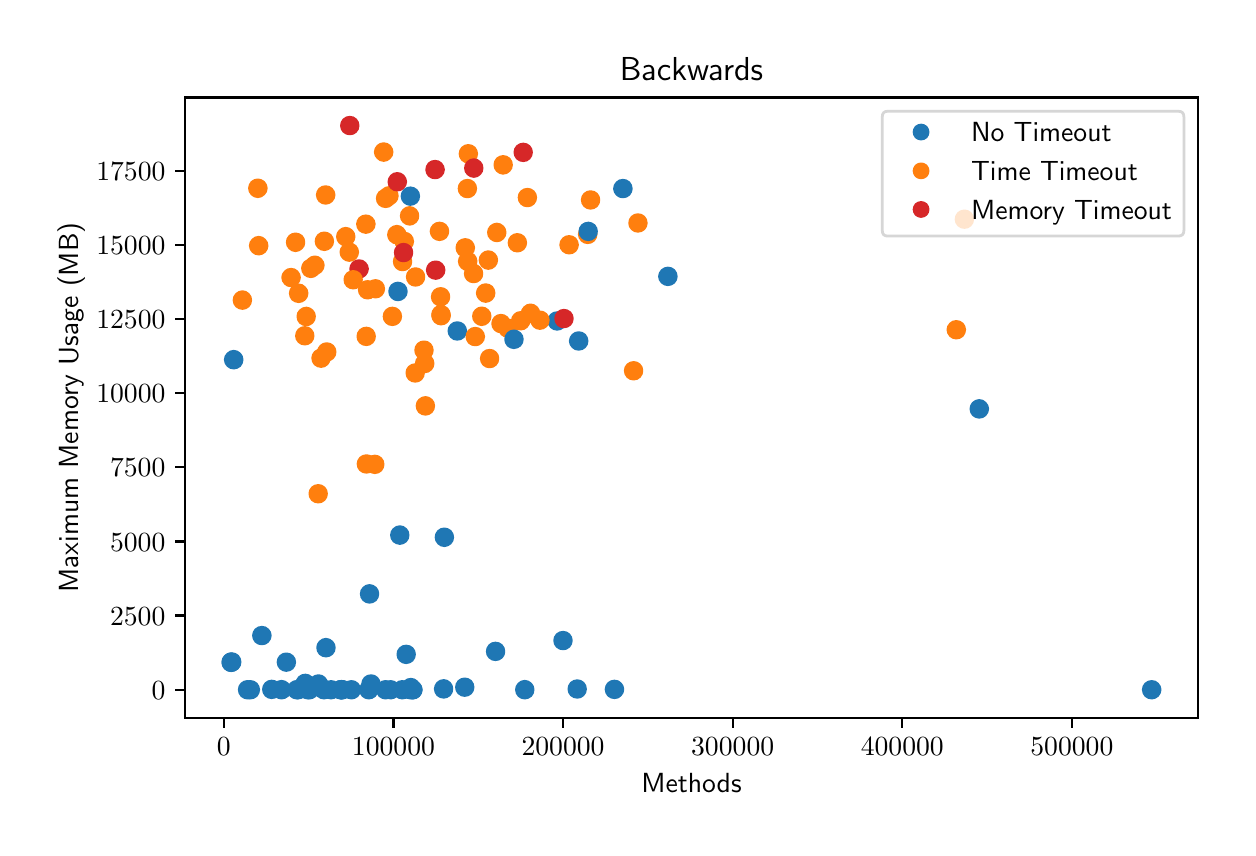 \begingroup%
\makeatletter%
\begin{pgfpicture}%
\pgfpathrectangle{\pgfpointorigin}{\pgfqpoint{6.0in}{4.0in}}%
\pgfusepath{use as bounding box, clip}%
\begin{pgfscope}%
\pgfsetbuttcap%
\pgfsetmiterjoin%
\definecolor{currentfill}{rgb}{1.0,1.0,1.0}%
\pgfsetfillcolor{currentfill}%
\pgfsetlinewidth{0.0pt}%
\definecolor{currentstroke}{rgb}{1.0,1.0,1.0}%
\pgfsetstrokecolor{currentstroke}%
\pgfsetdash{}{0pt}%
\pgfpathmoveto{\pgfqpoint{0.0in}{0.0in}}%
\pgfpathlineto{\pgfqpoint{6.0in}{0.0in}}%
\pgfpathlineto{\pgfqpoint{6.0in}{4.0in}}%
\pgfpathlineto{\pgfqpoint{0.0in}{4.0in}}%
\pgfpathclose%
\pgfusepath{fill}%
\end{pgfscope}%
\begin{pgfscope}%
\pgfsetbuttcap%
\pgfsetmiterjoin%
\definecolor{currentfill}{rgb}{1.0,1.0,1.0}%
\pgfsetfillcolor{currentfill}%
\pgfsetlinewidth{0.0pt}%
\definecolor{currentstroke}{rgb}{0.0,0.0,0.0}%
\pgfsetstrokecolor{currentstroke}%
\pgfsetstrokeopacity{0.0}%
\pgfsetdash{}{0pt}%
\pgfpathmoveto{\pgfqpoint{0.787in}{0.549in}}%
\pgfpathlineto{\pgfqpoint{5.85in}{0.549in}}%
\pgfpathlineto{\pgfqpoint{5.85in}{3.651in}}%
\pgfpathlineto{\pgfqpoint{0.787in}{3.651in}}%
\pgfpathclose%
\pgfusepath{fill}%
\end{pgfscope}%
\begin{pgfscope}%
\pgfpathrectangle{\pgfqpoint{0.787in}{0.549in}}{\pgfqpoint{5.063in}{3.103in}}%
\pgfusepath{clip}%
\pgfsetbuttcap%
\pgfsetroundjoin%
\definecolor{currentfill}{rgb}{0.122,0.467,0.706}%
\pgfsetfillcolor{currentfill}%
\pgfsetlinewidth{1.004pt}%
\definecolor{currentstroke}{rgb}{0.122,0.467,0.706}%
\pgfsetstrokecolor{currentstroke}%
\pgfsetdash{}{0pt}%
\pgfpathmoveto{\pgfqpoint{1.454in}{0.677in}}%
\pgfpathcurveto{\pgfqpoint{1.465in}{0.677in}}{\pgfqpoint{1.476in}{0.681in}}{\pgfqpoint{1.483in}{0.689in}}%
\pgfpathcurveto{\pgfqpoint{1.491in}{0.697in}}{\pgfqpoint{1.496in}{0.707in}}{\pgfqpoint{1.496in}{0.718in}}%
\pgfpathcurveto{\pgfqpoint{1.496in}{0.729in}}{\pgfqpoint{1.491in}{0.74in}}{\pgfqpoint{1.483in}{0.748in}}%
\pgfpathcurveto{\pgfqpoint{1.476in}{0.756in}}{\pgfqpoint{1.465in}{0.76in}}{\pgfqpoint{1.454in}{0.76in}}%
\pgfpathcurveto{\pgfqpoint{1.443in}{0.76in}}{\pgfqpoint{1.432in}{0.756in}}{\pgfqpoint{1.424in}{0.748in}}%
\pgfpathcurveto{\pgfqpoint{1.417in}{0.74in}}{\pgfqpoint{1.412in}{0.729in}}{\pgfqpoint{1.412in}{0.718in}}%
\pgfpathcurveto{\pgfqpoint{1.412in}{0.707in}}{\pgfqpoint{1.417in}{0.697in}}{\pgfqpoint{1.424in}{0.689in}}%
\pgfpathcurveto{\pgfqpoint{1.432in}{0.681in}}{\pgfqpoint{1.443in}{0.677in}}{\pgfqpoint{1.454in}{0.677in}}%
\pgfpathclose%
\pgfusepath{stroke,fill}%
\end{pgfscope}%
\begin{pgfscope}%
\pgfpathrectangle{\pgfqpoint{0.787in}{0.549in}}{\pgfqpoint{5.063in}{3.103in}}%
\pgfusepath{clip}%
\pgfsetbuttcap%
\pgfsetroundjoin%
\definecolor{currentfill}{rgb}{0.122,0.467,0.706}%
\pgfsetfillcolor{currentfill}%
\pgfsetlinewidth{1.004pt}%
\definecolor{currentstroke}{rgb}{0.122,0.467,0.706}%
\pgfsetstrokecolor{currentstroke}%
\pgfsetdash{}{0pt}%
\pgfpathmoveto{\pgfqpoint{4.758in}{2.052in}}%
\pgfpathcurveto{\pgfqpoint{4.769in}{2.052in}}{\pgfqpoint{4.78in}{2.057in}}{\pgfqpoint{4.787in}{2.064in}}%
\pgfpathcurveto{\pgfqpoint{4.795in}{2.072in}}{\pgfqpoint{4.8in}{2.083in}}{\pgfqpoint{4.8in}{2.094in}}%
\pgfpathcurveto{\pgfqpoint{4.8in}{2.105in}}{\pgfqpoint{4.795in}{2.116in}}{\pgfqpoint{4.787in}{2.123in}}%
\pgfpathcurveto{\pgfqpoint{4.78in}{2.131in}}{\pgfqpoint{4.769in}{2.136in}}{\pgfqpoint{4.758in}{2.136in}}%
\pgfpathcurveto{\pgfqpoint{4.747in}{2.136in}}{\pgfqpoint{4.736in}{2.131in}}{\pgfqpoint{4.728in}{2.123in}}%
\pgfpathcurveto{\pgfqpoint{4.721in}{2.116in}}{\pgfqpoint{4.716in}{2.105in}}{\pgfqpoint{4.716in}{2.094in}}%
\pgfpathcurveto{\pgfqpoint{4.716in}{2.083in}}{\pgfqpoint{4.721in}{2.072in}}{\pgfqpoint{4.728in}{2.064in}}%
\pgfpathcurveto{\pgfqpoint{4.736in}{2.057in}}{\pgfqpoint{4.747in}{2.052in}}{\pgfqpoint{4.758in}{2.052in}}%
\pgfpathclose%
\pgfusepath{stroke,fill}%
\end{pgfscope}%
\begin{pgfscope}%
\pgfpathrectangle{\pgfqpoint{0.787in}{0.549in}}{\pgfqpoint{5.063in}{3.103in}}%
\pgfusepath{clip}%
\pgfsetbuttcap%
\pgfsetroundjoin%
\definecolor{currentfill}{rgb}{1.0,0.498,0.055}%
\pgfsetfillcolor{currentfill}%
\pgfsetlinewidth{1.004pt}%
\definecolor{currentstroke}{rgb}{1.0,0.498,0.055}%
\pgfsetstrokecolor{currentstroke}%
\pgfsetdash{}{0pt}%
\pgfpathmoveto{\pgfqpoint{1.386in}{2.418in}}%
\pgfpathcurveto{\pgfqpoint{1.397in}{2.418in}}{\pgfqpoint{1.407in}{2.422in}}{\pgfqpoint{1.415in}{2.43in}}%
\pgfpathcurveto{\pgfqpoint{1.423in}{2.438in}}{\pgfqpoint{1.427in}{2.448in}}{\pgfqpoint{1.427in}{2.459in}}%
\pgfpathcurveto{\pgfqpoint{1.427in}{2.47in}}{\pgfqpoint{1.423in}{2.481in}}{\pgfqpoint{1.415in}{2.489in}}%
\pgfpathcurveto{\pgfqpoint{1.407in}{2.497in}}{\pgfqpoint{1.397in}{2.501in}}{\pgfqpoint{1.386in}{2.501in}}%
\pgfpathcurveto{\pgfqpoint{1.375in}{2.501in}}{\pgfqpoint{1.364in}{2.497in}}{\pgfqpoint{1.356in}{2.489in}}%
\pgfpathcurveto{\pgfqpoint{1.348in}{2.481in}}{\pgfqpoint{1.344in}{2.47in}}{\pgfqpoint{1.344in}{2.459in}}%
\pgfpathcurveto{\pgfqpoint{1.344in}{2.448in}}{\pgfqpoint{1.348in}{2.438in}}{\pgfqpoint{1.356in}{2.43in}}%
\pgfpathcurveto{\pgfqpoint{1.364in}{2.422in}}{\pgfqpoint{1.375in}{2.418in}}{\pgfqpoint{1.386in}{2.418in}}%
\pgfpathclose%
\pgfusepath{stroke,fill}%
\end{pgfscope}%
\begin{pgfscope}%
\pgfpathrectangle{\pgfqpoint{0.787in}{0.549in}}{\pgfqpoint{5.063in}{3.103in}}%
\pgfusepath{clip}%
\pgfsetbuttcap%
\pgfsetroundjoin%
\definecolor{currentfill}{rgb}{1.0,0.498,0.055}%
\pgfsetfillcolor{currentfill}%
\pgfsetlinewidth{1.004pt}%
\definecolor{currentstroke}{rgb}{1.0,0.498,0.055}%
\pgfsetstrokecolor{currentstroke}%
\pgfsetdash{}{0pt}%
\pgfpathmoveto{\pgfqpoint{3.03in}{2.243in}}%
\pgfpathcurveto{\pgfqpoint{3.041in}{2.243in}}{\pgfqpoint{3.051in}{2.247in}}{\pgfqpoint{3.059in}{2.255in}}%
\pgfpathcurveto{\pgfqpoint{3.067in}{2.263in}}{\pgfqpoint{3.071in}{2.274in}}{\pgfqpoint{3.071in}{2.285in}}%
\pgfpathcurveto{\pgfqpoint{3.071in}{2.296in}}{\pgfqpoint{3.067in}{2.306in}}{\pgfqpoint{3.059in}{2.314in}}%
\pgfpathcurveto{\pgfqpoint{3.051in}{2.322in}}{\pgfqpoint{3.041in}{2.326in}}{\pgfqpoint{3.03in}{2.326in}}%
\pgfpathcurveto{\pgfqpoint{3.019in}{2.326in}}{\pgfqpoint{3.008in}{2.322in}}{\pgfqpoint{3.0in}{2.314in}}%
\pgfpathcurveto{\pgfqpoint{2.992in}{2.306in}}{\pgfqpoint{2.988in}{2.296in}}{\pgfqpoint{2.988in}{2.285in}}%
\pgfpathcurveto{\pgfqpoint{2.988in}{2.274in}}{\pgfqpoint{2.992in}{2.263in}}{\pgfqpoint{3.0in}{2.255in}}%
\pgfpathcurveto{\pgfqpoint{3.008in}{2.247in}}{\pgfqpoint{3.019in}{2.243in}}{\pgfqpoint{3.03in}{2.243in}}%
\pgfpathclose%
\pgfusepath{stroke,fill}%
\end{pgfscope}%
\begin{pgfscope}%
\pgfpathrectangle{\pgfqpoint{0.787in}{0.549in}}{\pgfqpoint{5.063in}{3.103in}}%
\pgfusepath{clip}%
\pgfsetbuttcap%
\pgfsetroundjoin%
\definecolor{currentfill}{rgb}{0.122,0.467,0.706}%
\pgfsetfillcolor{currentfill}%
\pgfsetlinewidth{1.004pt}%
\definecolor{currentstroke}{rgb}{0.122,0.467,0.706}%
\pgfsetstrokecolor{currentstroke}%
\pgfsetdash{}{0pt}%
\pgfpathmoveto{\pgfqpoint{2.934in}{0.65in}}%
\pgfpathcurveto{\pgfqpoint{2.945in}{0.65in}}{\pgfqpoint{2.956in}{0.654in}}{\pgfqpoint{2.963in}{0.662in}}%
\pgfpathcurveto{\pgfqpoint{2.971in}{0.67in}}{\pgfqpoint{2.976in}{0.681in}}{\pgfqpoint{2.976in}{0.692in}}%
\pgfpathcurveto{\pgfqpoint{2.976in}{0.703in}}{\pgfqpoint{2.971in}{0.713in}}{\pgfqpoint{2.963in}{0.721in}}%
\pgfpathcurveto{\pgfqpoint{2.956in}{0.729in}}{\pgfqpoint{2.945in}{0.733in}}{\pgfqpoint{2.934in}{0.733in}}%
\pgfpathcurveto{\pgfqpoint{2.923in}{0.733in}}{\pgfqpoint{2.912in}{0.729in}}{\pgfqpoint{2.904in}{0.721in}}%
\pgfpathcurveto{\pgfqpoint{2.897in}{0.713in}}{\pgfqpoint{2.892in}{0.703in}}{\pgfqpoint{2.892in}{0.692in}}%
\pgfpathcurveto{\pgfqpoint{2.892in}{0.681in}}{\pgfqpoint{2.897in}{0.67in}}{\pgfqpoint{2.904in}{0.662in}}%
\pgfpathcurveto{\pgfqpoint{2.912in}{0.654in}}{\pgfqpoint{2.923in}{0.65in}}{\pgfqpoint{2.934in}{0.65in}}%
\pgfpathclose%
\pgfusepath{stroke,fill}%
\end{pgfscope}%
\begin{pgfscope}%
\pgfpathrectangle{\pgfqpoint{0.787in}{0.549in}}{\pgfqpoint{5.063in}{3.103in}}%
\pgfusepath{clip}%
\pgfsetbuttcap%
\pgfsetroundjoin%
\definecolor{currentfill}{rgb}{0.122,0.467,0.706}%
\pgfsetfillcolor{currentfill}%
\pgfsetlinewidth{1.004pt}%
\definecolor{currentstroke}{rgb}{0.122,0.467,0.706}%
\pgfsetstrokecolor{currentstroke}%
\pgfsetdash{}{0pt}%
\pgfpathmoveto{\pgfqpoint{2.647in}{2.492in}}%
\pgfpathcurveto{\pgfqpoint{2.658in}{2.492in}}{\pgfqpoint{2.669in}{2.496in}}{\pgfqpoint{2.677in}{2.504in}}%
\pgfpathcurveto{\pgfqpoint{2.684in}{2.512in}}{\pgfqpoint{2.689in}{2.523in}}{\pgfqpoint{2.689in}{2.534in}}%
\pgfpathcurveto{\pgfqpoint{2.689in}{2.545in}}{\pgfqpoint{2.684in}{2.555in}}{\pgfqpoint{2.677in}{2.563in}}%
\pgfpathcurveto{\pgfqpoint{2.669in}{2.571in}}{\pgfqpoint{2.658in}{2.575in}}{\pgfqpoint{2.647in}{2.575in}}%
\pgfpathcurveto{\pgfqpoint{2.636in}{2.575in}}{\pgfqpoint{2.625in}{2.571in}}{\pgfqpoint{2.618in}{2.563in}}%
\pgfpathcurveto{\pgfqpoint{2.61in}{2.555in}}{\pgfqpoint{2.605in}{2.545in}}{\pgfqpoint{2.605in}{2.534in}}%
\pgfpathcurveto{\pgfqpoint{2.605in}{2.523in}}{\pgfqpoint{2.61in}{2.512in}}{\pgfqpoint{2.618in}{2.504in}}%
\pgfpathcurveto{\pgfqpoint{2.625in}{2.496in}}{\pgfqpoint{2.636in}{2.492in}}{\pgfqpoint{2.647in}{2.492in}}%
\pgfpathclose%
\pgfusepath{stroke,fill}%
\end{pgfscope}%
\begin{pgfscope}%
\pgfpathrectangle{\pgfqpoint{0.787in}{0.549in}}{\pgfqpoint{5.063in}{3.103in}}%
\pgfusepath{clip}%
\pgfsetbuttcap%
\pgfsetroundjoin%
\definecolor{currentfill}{rgb}{1.0,0.498,0.055}%
\pgfsetfillcolor{currentfill}%
\pgfsetlinewidth{1.004pt}%
\definecolor{currentstroke}{rgb}{1.0,0.498,0.055}%
\pgfsetstrokecolor{currentstroke}%
\pgfsetdash{}{0pt}%
\pgfpathmoveto{\pgfqpoint{2.561in}{2.496in}}%
\pgfpathcurveto{\pgfqpoint{2.572in}{2.496in}}{\pgfqpoint{2.583in}{2.5in}}{\pgfqpoint{2.591in}{2.508in}}%
\pgfpathcurveto{\pgfqpoint{2.599in}{2.516in}}{\pgfqpoint{2.603in}{2.526in}}{\pgfqpoint{2.603in}{2.538in}}%
\pgfpathcurveto{\pgfqpoint{2.603in}{2.549in}}{\pgfqpoint{2.599in}{2.559in}}{\pgfqpoint{2.591in}{2.567in}}%
\pgfpathcurveto{\pgfqpoint{2.583in}{2.575in}}{\pgfqpoint{2.572in}{2.579in}}{\pgfqpoint{2.561in}{2.579in}}%
\pgfpathcurveto{\pgfqpoint{2.55in}{2.579in}}{\pgfqpoint{2.54in}{2.575in}}{\pgfqpoint{2.532in}{2.567in}}%
\pgfpathcurveto{\pgfqpoint{2.524in}{2.559in}}{\pgfqpoint{2.52in}{2.549in}}{\pgfqpoint{2.52in}{2.538in}}%
\pgfpathcurveto{\pgfqpoint{2.52in}{2.526in}}{\pgfqpoint{2.524in}{2.516in}}{\pgfqpoint{2.532in}{2.508in}}%
\pgfpathcurveto{\pgfqpoint{2.54in}{2.5in}}{\pgfqpoint{2.55in}{2.496in}}{\pgfqpoint{2.561in}{2.496in}}%
\pgfpathclose%
\pgfusepath{stroke,fill}%
\end{pgfscope}%
\begin{pgfscope}%
\pgfpathrectangle{\pgfqpoint{0.787in}{0.549in}}{\pgfqpoint{5.063in}{3.103in}}%
\pgfusepath{clip}%
\pgfsetbuttcap%
\pgfsetroundjoin%
\definecolor{currentfill}{rgb}{0.122,0.467,0.706}%
\pgfsetfillcolor{currentfill}%
\pgfsetlinewidth{1.004pt}%
\definecolor{currentstroke}{rgb}{0.122,0.467,0.706}%
\pgfsetstrokecolor{currentstroke}%
\pgfsetdash{}{0pt}%
\pgfpathmoveto{\pgfqpoint{1.574in}{0.648in}}%
\pgfpathcurveto{\pgfqpoint{1.585in}{0.648in}}{\pgfqpoint{1.595in}{0.653in}}{\pgfqpoint{1.603in}{0.66in}}%
\pgfpathcurveto{\pgfqpoint{1.611in}{0.668in}}{\pgfqpoint{1.615in}{0.679in}}{\pgfqpoint{1.615in}{0.69in}}%
\pgfpathcurveto{\pgfqpoint{1.615in}{0.701in}}{\pgfqpoint{1.611in}{0.711in}}{\pgfqpoint{1.603in}{0.719in}}%
\pgfpathcurveto{\pgfqpoint{1.595in}{0.727in}}{\pgfqpoint{1.585in}{0.731in}}{\pgfqpoint{1.574in}{0.731in}}%
\pgfpathcurveto{\pgfqpoint{1.563in}{0.731in}}{\pgfqpoint{1.552in}{0.727in}}{\pgfqpoint{1.544in}{0.719in}}%
\pgfpathcurveto{\pgfqpoint{1.536in}{0.711in}}{\pgfqpoint{1.532in}{0.701in}}{\pgfqpoint{1.532in}{0.69in}}%
\pgfpathcurveto{\pgfqpoint{1.532in}{0.679in}}{\pgfqpoint{1.536in}{0.668in}}{\pgfqpoint{1.544in}{0.66in}}%
\pgfpathcurveto{\pgfqpoint{1.552in}{0.653in}}{\pgfqpoint{1.563in}{0.648in}}{\pgfqpoint{1.574in}{0.648in}}%
\pgfpathclose%
\pgfusepath{stroke,fill}%
\end{pgfscope}%
\begin{pgfscope}%
\pgfpathrectangle{\pgfqpoint{0.787in}{0.549in}}{\pgfqpoint{5.063in}{3.103in}}%
\pgfusepath{clip}%
\pgfsetbuttcap%
\pgfsetroundjoin%
\definecolor{currentfill}{rgb}{0.122,0.467,0.706}%
\pgfsetfillcolor{currentfill}%
\pgfsetlinewidth{1.004pt}%
\definecolor{currentstroke}{rgb}{0.122,0.467,0.706}%
\pgfsetstrokecolor{currentstroke}%
\pgfsetdash{}{0pt}%
\pgfpathmoveto{\pgfqpoint{2.339in}{0.84in}}%
\pgfpathcurveto{\pgfqpoint{2.35in}{0.84in}}{\pgfqpoint{2.361in}{0.844in}}{\pgfqpoint{2.369in}{0.852in}}%
\pgfpathcurveto{\pgfqpoint{2.377in}{0.86in}}{\pgfqpoint{2.381in}{0.87in}}{\pgfqpoint{2.381in}{0.881in}}%
\pgfpathcurveto{\pgfqpoint{2.381in}{0.892in}}{\pgfqpoint{2.377in}{0.903in}}{\pgfqpoint{2.369in}{0.911in}}%
\pgfpathcurveto{\pgfqpoint{2.361in}{0.919in}}{\pgfqpoint{2.35in}{0.923in}}{\pgfqpoint{2.339in}{0.923in}}%
\pgfpathcurveto{\pgfqpoint{2.328in}{0.923in}}{\pgfqpoint{2.318in}{0.919in}}{\pgfqpoint{2.31in}{0.911in}}%
\pgfpathcurveto{\pgfqpoint{2.302in}{0.903in}}{\pgfqpoint{2.298in}{0.892in}}{\pgfqpoint{2.298in}{0.881in}}%
\pgfpathcurveto{\pgfqpoint{2.298in}{0.87in}}{\pgfqpoint{2.302in}{0.86in}}{\pgfqpoint{2.31in}{0.852in}}%
\pgfpathcurveto{\pgfqpoint{2.318in}{0.844in}}{\pgfqpoint{2.328in}{0.84in}}{\pgfqpoint{2.339in}{0.84in}}%
\pgfpathclose%
\pgfusepath{stroke,fill}%
\end{pgfscope}%
\begin{pgfscope}%
\pgfpathrectangle{\pgfqpoint{0.787in}{0.549in}}{\pgfqpoint{5.063in}{3.103in}}%
\pgfusepath{clip}%
\pgfsetbuttcap%
\pgfsetroundjoin%
\definecolor{currentfill}{rgb}{0.122,0.467,0.706}%
\pgfsetfillcolor{currentfill}%
\pgfsetlinewidth{1.004pt}%
\definecolor{currentstroke}{rgb}{0.122,0.467,0.706}%
\pgfsetstrokecolor{currentstroke}%
\pgfsetdash{}{0pt}%
\pgfpathmoveto{\pgfqpoint{1.017in}{0.786in}}%
\pgfpathcurveto{\pgfqpoint{1.028in}{0.786in}}{\pgfqpoint{1.039in}{0.791in}}{\pgfqpoint{1.047in}{0.798in}}%
\pgfpathcurveto{\pgfqpoint{1.055in}{0.806in}}{\pgfqpoint{1.059in}{0.817in}}{\pgfqpoint{1.059in}{0.828in}}%
\pgfpathcurveto{\pgfqpoint{1.059in}{0.839in}}{\pgfqpoint{1.055in}{0.849in}}{\pgfqpoint{1.047in}{0.857in}}%
\pgfpathcurveto{\pgfqpoint{1.039in}{0.865in}}{\pgfqpoint{1.028in}{0.869in}}{\pgfqpoint{1.017in}{0.869in}}%
\pgfpathcurveto{\pgfqpoint{1.006in}{0.869in}}{\pgfqpoint{0.996in}{0.865in}}{\pgfqpoint{0.988in}{0.857in}}%
\pgfpathcurveto{\pgfqpoint{0.98in}{0.849in}}{\pgfqpoint{0.976in}{0.839in}}{\pgfqpoint{0.976in}{0.828in}}%
\pgfpathcurveto{\pgfqpoint{0.976in}{0.817in}}{\pgfqpoint{0.98in}{0.806in}}{\pgfqpoint{0.988in}{0.798in}}%
\pgfpathcurveto{\pgfqpoint{0.996in}{0.791in}}{\pgfqpoint{1.006in}{0.786in}}{\pgfqpoint{1.017in}{0.786in}}%
\pgfpathclose%
\pgfusepath{stroke,fill}%
\end{pgfscope}%
\begin{pgfscope}%
\pgfpathrectangle{\pgfqpoint{0.787in}{0.549in}}{\pgfqpoint{5.063in}{3.103in}}%
\pgfusepath{clip}%
\pgfsetbuttcap%
\pgfsetroundjoin%
\definecolor{currentfill}{rgb}{0.122,0.467,0.706}%
\pgfsetfillcolor{currentfill}%
\pgfsetlinewidth{1.004pt}%
\definecolor{currentstroke}{rgb}{0.122,0.467,0.706}%
\pgfsetstrokecolor{currentstroke}%
\pgfsetdash{}{0pt}%
\pgfpathmoveto{\pgfqpoint{2.185in}{0.661in}}%
\pgfpathcurveto{\pgfqpoint{2.196in}{0.661in}}{\pgfqpoint{2.207in}{0.665in}}{\pgfqpoint{2.215in}{0.673in}}%
\pgfpathcurveto{\pgfqpoint{2.222in}{0.681in}}{\pgfqpoint{2.227in}{0.691in}}{\pgfqpoint{2.227in}{0.702in}}%
\pgfpathcurveto{\pgfqpoint{2.227in}{0.713in}}{\pgfqpoint{2.222in}{0.724in}}{\pgfqpoint{2.215in}{0.732in}}%
\pgfpathcurveto{\pgfqpoint{2.207in}{0.739in}}{\pgfqpoint{2.196in}{0.744in}}{\pgfqpoint{2.185in}{0.744in}}%
\pgfpathcurveto{\pgfqpoint{2.174in}{0.744in}}{\pgfqpoint{2.164in}{0.739in}}{\pgfqpoint{2.156in}{0.732in}}%
\pgfpathcurveto{\pgfqpoint{2.148in}{0.724in}}{\pgfqpoint{2.144in}{0.713in}}{\pgfqpoint{2.144in}{0.702in}}%
\pgfpathcurveto{\pgfqpoint{2.144in}{0.691in}}{\pgfqpoint{2.148in}{0.681in}}{\pgfqpoint{2.156in}{0.673in}}%
\pgfpathcurveto{\pgfqpoint{2.164in}{0.665in}}{\pgfqpoint{2.174in}{0.661in}}{\pgfqpoint{2.185in}{0.661in}}%
\pgfpathclose%
\pgfusepath{stroke,fill}%
\end{pgfscope}%
\begin{pgfscope}%
\pgfpathrectangle{\pgfqpoint{0.787in}{0.549in}}{\pgfqpoint{5.063in}{3.103in}}%
\pgfusepath{clip}%
\pgfsetbuttcap%
\pgfsetroundjoin%
\definecolor{currentfill}{rgb}{0.122,0.467,0.706}%
\pgfsetfillcolor{currentfill}%
\pgfsetlinewidth{1.004pt}%
\definecolor{currentstroke}{rgb}{0.122,0.467,0.706}%
\pgfsetstrokecolor{currentstroke}%
\pgfsetdash{}{0pt}%
\pgfpathmoveto{\pgfqpoint{1.619in}{0.648in}}%
\pgfpathcurveto{\pgfqpoint{1.63in}{0.648in}}{\pgfqpoint{1.64in}{0.653in}}{\pgfqpoint{1.648in}{0.66in}}%
\pgfpathcurveto{\pgfqpoint{1.656in}{0.668in}}{\pgfqpoint{1.66in}{0.679in}}{\pgfqpoint{1.66in}{0.69in}}%
\pgfpathcurveto{\pgfqpoint{1.66in}{0.701in}}{\pgfqpoint{1.656in}{0.711in}}{\pgfqpoint{1.648in}{0.719in}}%
\pgfpathcurveto{\pgfqpoint{1.64in}{0.727in}}{\pgfqpoint{1.63in}{0.731in}}{\pgfqpoint{1.619in}{0.731in}}%
\pgfpathcurveto{\pgfqpoint{1.608in}{0.731in}}{\pgfqpoint{1.597in}{0.727in}}{\pgfqpoint{1.589in}{0.719in}}%
\pgfpathcurveto{\pgfqpoint{1.581in}{0.711in}}{\pgfqpoint{1.577in}{0.701in}}{\pgfqpoint{1.577in}{0.69in}}%
\pgfpathcurveto{\pgfqpoint{1.577in}{0.679in}}{\pgfqpoint{1.581in}{0.668in}}{\pgfqpoint{1.589in}{0.66in}}%
\pgfpathcurveto{\pgfqpoint{1.597in}{0.653in}}{\pgfqpoint{1.608in}{0.648in}}{\pgfqpoint{1.619in}{0.648in}}%
\pgfpathclose%
\pgfusepath{stroke,fill}%
\end{pgfscope}%
\begin{pgfscope}%
\pgfpathrectangle{\pgfqpoint{0.787in}{0.549in}}{\pgfqpoint{5.063in}{3.103in}}%
\pgfusepath{clip}%
\pgfsetbuttcap%
\pgfsetroundjoin%
\definecolor{currentfill}{rgb}{0.122,0.467,0.706}%
\pgfsetfillcolor{currentfill}%
\pgfsetlinewidth{1.004pt}%
\definecolor{currentstroke}{rgb}{0.122,0.467,0.706}%
\pgfsetstrokecolor{currentstroke}%
\pgfsetdash{}{0pt}%
\pgfpathmoveto{\pgfqpoint{1.925in}{0.648in}}%
\pgfpathcurveto{\pgfqpoint{1.936in}{0.648in}}{\pgfqpoint{1.947in}{0.653in}}{\pgfqpoint{1.955in}{0.66in}}%
\pgfpathcurveto{\pgfqpoint{1.962in}{0.668in}}{\pgfqpoint{1.967in}{0.679in}}{\pgfqpoint{1.967in}{0.69in}}%
\pgfpathcurveto{\pgfqpoint{1.967in}{0.701in}}{\pgfqpoint{1.962in}{0.711in}}{\pgfqpoint{1.955in}{0.719in}}%
\pgfpathcurveto{\pgfqpoint{1.947in}{0.727in}}{\pgfqpoint{1.936in}{0.731in}}{\pgfqpoint{1.925in}{0.731in}}%
\pgfpathcurveto{\pgfqpoint{1.914in}{0.731in}}{\pgfqpoint{1.903in}{0.727in}}{\pgfqpoint{1.896in}{0.719in}}%
\pgfpathcurveto{\pgfqpoint{1.888in}{0.711in}}{\pgfqpoint{1.883in}{0.701in}}{\pgfqpoint{1.883in}{0.69in}}%
\pgfpathcurveto{\pgfqpoint{1.883in}{0.679in}}{\pgfqpoint{1.888in}{0.668in}}{\pgfqpoint{1.896in}{0.66in}}%
\pgfpathcurveto{\pgfqpoint{1.903in}{0.653in}}{\pgfqpoint{1.914in}{0.648in}}{\pgfqpoint{1.925in}{0.648in}}%
\pgfpathclose%
\pgfusepath{stroke,fill}%
\end{pgfscope}%
\begin{pgfscope}%
\pgfpathrectangle{\pgfqpoint{0.787in}{0.549in}}{\pgfqpoint{5.063in}{3.103in}}%
\pgfusepath{clip}%
\pgfsetbuttcap%
\pgfsetroundjoin%
\definecolor{currentfill}{rgb}{1.0,0.498,0.055}%
\pgfsetfillcolor{currentfill}%
\pgfsetlinewidth{1.004pt}%
\definecolor{currentstroke}{rgb}{1.0,0.498,0.055}%
\pgfsetstrokecolor{currentstroke}%
\pgfsetdash{}{0pt}%
\pgfpathmoveto{\pgfqpoint{1.495in}{2.337in}}%
\pgfpathcurveto{\pgfqpoint{1.507in}{2.337in}}{\pgfqpoint{1.517in}{2.342in}}{\pgfqpoint{1.525in}{2.349in}}%
\pgfpathcurveto{\pgfqpoint{1.533in}{2.357in}}{\pgfqpoint{1.537in}{2.368in}}{\pgfqpoint{1.537in}{2.379in}}%
\pgfpathcurveto{\pgfqpoint{1.537in}{2.39in}}{\pgfqpoint{1.533in}{2.4in}}{\pgfqpoint{1.525in}{2.408in}}%
\pgfpathcurveto{\pgfqpoint{1.517in}{2.416in}}{\pgfqpoint{1.507in}{2.42in}}{\pgfqpoint{1.495in}{2.42in}}%
\pgfpathcurveto{\pgfqpoint{1.484in}{2.42in}}{\pgfqpoint{1.474in}{2.416in}}{\pgfqpoint{1.466in}{2.408in}}%
\pgfpathcurveto{\pgfqpoint{1.458in}{2.4in}}{\pgfqpoint{1.454in}{2.39in}}{\pgfqpoint{1.454in}{2.379in}}%
\pgfpathcurveto{\pgfqpoint{1.454in}{2.368in}}{\pgfqpoint{1.458in}{2.357in}}{\pgfqpoint{1.466in}{2.349in}}%
\pgfpathcurveto{\pgfqpoint{1.474in}{2.342in}}{\pgfqpoint{1.484in}{2.337in}}{\pgfqpoint{1.495in}{2.337in}}%
\pgfpathclose%
\pgfusepath{stroke,fill}%
\end{pgfscope}%
\begin{pgfscope}%
\pgfpathrectangle{\pgfqpoint{0.787in}{0.549in}}{\pgfqpoint{5.063in}{3.103in}}%
\pgfusepath{clip}%
\pgfsetbuttcap%
\pgfsetroundjoin%
\definecolor{currentfill}{rgb}{1.0,0.498,0.055}%
\pgfsetfillcolor{currentfill}%
\pgfsetlinewidth{1.004pt}%
\definecolor{currentstroke}{rgb}{1.0,0.498,0.055}%
\pgfsetstrokecolor{currentstroke}%
\pgfsetdash{}{0pt}%
\pgfpathmoveto{\pgfqpoint{1.59in}{2.913in}}%
\pgfpathcurveto{\pgfqpoint{1.601in}{2.913in}}{\pgfqpoint{1.612in}{2.918in}}{\pgfqpoint{1.62in}{2.926in}}%
\pgfpathcurveto{\pgfqpoint{1.627in}{2.933in}}{\pgfqpoint{1.632in}{2.944in}}{\pgfqpoint{1.632in}{2.955in}}%
\pgfpathcurveto{\pgfqpoint{1.632in}{2.966in}}{\pgfqpoint{1.627in}{2.977in}}{\pgfqpoint{1.62in}{2.984in}}%
\pgfpathcurveto{\pgfqpoint{1.612in}{2.992in}}{\pgfqpoint{1.601in}{2.997in}}{\pgfqpoint{1.59in}{2.997in}}%
\pgfpathcurveto{\pgfqpoint{1.579in}{2.997in}}{\pgfqpoint{1.569in}{2.992in}}{\pgfqpoint{1.561in}{2.984in}}%
\pgfpathcurveto{\pgfqpoint{1.553in}{2.977in}}{\pgfqpoint{1.549in}{2.966in}}{\pgfqpoint{1.549in}{2.955in}}%
\pgfpathcurveto{\pgfqpoint{1.549in}{2.944in}}{\pgfqpoint{1.553in}{2.933in}}{\pgfqpoint{1.561in}{2.926in}}%
\pgfpathcurveto{\pgfqpoint{1.569in}{2.918in}}{\pgfqpoint{1.579in}{2.913in}}{\pgfqpoint{1.59in}{2.913in}}%
\pgfpathclose%
\pgfusepath{stroke,fill}%
\end{pgfscope}%
\begin{pgfscope}%
\pgfpathrectangle{\pgfqpoint{0.787in}{0.549in}}{\pgfqpoint{5.063in}{3.103in}}%
\pgfusepath{clip}%
\pgfsetbuttcap%
\pgfsetroundjoin%
\definecolor{currentfill}{rgb}{0.122,0.467,0.706}%
\pgfsetfillcolor{currentfill}%
\pgfsetlinewidth{1.004pt}%
\definecolor{currentstroke}{rgb}{0.122,0.467,0.706}%
\pgfsetstrokecolor{currentstroke}%
\pgfsetdash{}{0pt}%
\pgfpathmoveto{\pgfqpoint{1.892in}{0.825in}}%
\pgfpathcurveto{\pgfqpoint{1.904in}{0.825in}}{\pgfqpoint{1.914in}{0.83in}}{\pgfqpoint{1.922in}{0.837in}}%
\pgfpathcurveto{\pgfqpoint{1.93in}{0.845in}}{\pgfqpoint{1.934in}{0.856in}}{\pgfqpoint{1.934in}{0.867in}}%
\pgfpathcurveto{\pgfqpoint{1.934in}{0.878in}}{\pgfqpoint{1.93in}{0.888in}}{\pgfqpoint{1.922in}{0.896in}}%
\pgfpathcurveto{\pgfqpoint{1.914in}{0.904in}}{\pgfqpoint{1.904in}{0.908in}}{\pgfqpoint{1.892in}{0.908in}}%
\pgfpathcurveto{\pgfqpoint{1.881in}{0.908in}}{\pgfqpoint{1.871in}{0.904in}}{\pgfqpoint{1.863in}{0.896in}}%
\pgfpathcurveto{\pgfqpoint{1.855in}{0.888in}}{\pgfqpoint{1.851in}{0.878in}}{\pgfqpoint{1.851in}{0.867in}}%
\pgfpathcurveto{\pgfqpoint{1.851in}{0.856in}}{\pgfqpoint{1.855in}{0.845in}}{\pgfqpoint{1.863in}{0.837in}}%
\pgfpathcurveto{\pgfqpoint{1.871in}{0.83in}}{\pgfqpoint{1.881in}{0.825in}}{\pgfqpoint{1.892in}{0.825in}}%
\pgfpathclose%
\pgfusepath{stroke,fill}%
\end{pgfscope}%
\begin{pgfscope}%
\pgfpathrectangle{\pgfqpoint{0.787in}{0.549in}}{\pgfqpoint{5.063in}{3.103in}}%
\pgfusepath{clip}%
\pgfsetbuttcap%
\pgfsetroundjoin%
\definecolor{currentfill}{rgb}{1.0,0.498,0.055}%
\pgfsetfillcolor{currentfill}%
\pgfsetlinewidth{1.004pt}%
\definecolor{currentstroke}{rgb}{1.0,0.498,0.055}%
\pgfsetstrokecolor{currentstroke}%
\pgfsetdash{}{0pt}%
\pgfpathmoveto{\pgfqpoint{1.694in}{1.777in}}%
\pgfpathcurveto{\pgfqpoint{1.705in}{1.777in}}{\pgfqpoint{1.715in}{1.781in}}{\pgfqpoint{1.723in}{1.789in}}%
\pgfpathcurveto{\pgfqpoint{1.731in}{1.797in}}{\pgfqpoint{1.735in}{1.807in}}{\pgfqpoint{1.735in}{1.819in}}%
\pgfpathcurveto{\pgfqpoint{1.735in}{1.83in}}{\pgfqpoint{1.731in}{1.84in}}{\pgfqpoint{1.723in}{1.848in}}%
\pgfpathcurveto{\pgfqpoint{1.715in}{1.856in}}{\pgfqpoint{1.705in}{1.86in}}{\pgfqpoint{1.694in}{1.86in}}%
\pgfpathcurveto{\pgfqpoint{1.683in}{1.86in}}{\pgfqpoint{1.672in}{1.856in}}{\pgfqpoint{1.664in}{1.848in}}%
\pgfpathcurveto{\pgfqpoint{1.656in}{1.84in}}{\pgfqpoint{1.652in}{1.83in}}{\pgfqpoint{1.652in}{1.819in}}%
\pgfpathcurveto{\pgfqpoint{1.652in}{1.807in}}{\pgfqpoint{1.656in}{1.797in}}{\pgfqpoint{1.664in}{1.789in}}%
\pgfpathcurveto{\pgfqpoint{1.672in}{1.781in}}{\pgfqpoint{1.683in}{1.777in}}{\pgfqpoint{1.694in}{1.777in}}%
\pgfpathclose%
\pgfusepath{stroke,fill}%
\end{pgfscope}%
\begin{pgfscope}%
\pgfpathrectangle{\pgfqpoint{0.787in}{0.549in}}{\pgfqpoint{5.063in}{3.103in}}%
\pgfusepath{clip}%
\pgfsetbuttcap%
\pgfsetroundjoin%
\definecolor{currentfill}{rgb}{1.0,0.498,0.055}%
\pgfsetfillcolor{currentfill}%
\pgfsetlinewidth{1.004pt}%
\definecolor{currentstroke}{rgb}{1.0,0.498,0.055}%
\pgfsetstrokecolor{currentstroke}%
\pgfsetdash{}{0pt}%
\pgfpathmoveto{\pgfqpoint{1.874in}{2.789in}}%
\pgfpathcurveto{\pgfqpoint{1.885in}{2.789in}}{\pgfqpoint{1.896in}{2.793in}}{\pgfqpoint{1.904in}{2.801in}}%
\pgfpathcurveto{\pgfqpoint{1.912in}{2.809in}}{\pgfqpoint{1.916in}{2.82in}}{\pgfqpoint{1.916in}{2.831in}}%
\pgfpathcurveto{\pgfqpoint{1.916in}{2.842in}}{\pgfqpoint{1.912in}{2.852in}}{\pgfqpoint{1.904in}{2.86in}}%
\pgfpathcurveto{\pgfqpoint{1.896in}{2.868in}}{\pgfqpoint{1.885in}{2.872in}}{\pgfqpoint{1.874in}{2.872in}}%
\pgfpathcurveto{\pgfqpoint{1.863in}{2.872in}}{\pgfqpoint{1.853in}{2.868in}}{\pgfqpoint{1.845in}{2.86in}}%
\pgfpathcurveto{\pgfqpoint{1.837in}{2.852in}}{\pgfqpoint{1.833in}{2.842in}}{\pgfqpoint{1.833in}{2.831in}}%
\pgfpathcurveto{\pgfqpoint{1.833in}{2.82in}}{\pgfqpoint{1.837in}{2.809in}}{\pgfqpoint{1.845in}{2.801in}}%
\pgfpathcurveto{\pgfqpoint{1.853in}{2.793in}}{\pgfqpoint{1.863in}{2.789in}}{\pgfqpoint{1.874in}{2.789in}}%
\pgfpathclose%
\pgfusepath{stroke,fill}%
\end{pgfscope}%
\begin{pgfscope}%
\pgfpathrectangle{\pgfqpoint{0.787in}{0.549in}}{\pgfqpoint{5.063in}{3.103in}}%
\pgfusepath{clip}%
\pgfsetbuttcap%
\pgfsetroundjoin%
\definecolor{currentfill}{rgb}{0.122,0.467,0.706}%
\pgfsetfillcolor{currentfill}%
\pgfsetlinewidth{1.004pt}%
\definecolor{currentstroke}{rgb}{0.122,0.467,0.706}%
\pgfsetstrokecolor{currentstroke}%
\pgfsetdash{}{0pt}%
\pgfpathmoveto{\pgfqpoint{5.62in}{0.648in}}%
\pgfpathcurveto{\pgfqpoint{5.631in}{0.648in}}{\pgfqpoint{5.642in}{0.653in}}{\pgfqpoint{5.649in}{0.66in}}%
\pgfpathcurveto{\pgfqpoint{5.657in}{0.668in}}{\pgfqpoint{5.662in}{0.679in}}{\pgfqpoint{5.662in}{0.69in}}%
\pgfpathcurveto{\pgfqpoint{5.662in}{0.701in}}{\pgfqpoint{5.657in}{0.711in}}{\pgfqpoint{5.649in}{0.719in}}%
\pgfpathcurveto{\pgfqpoint{5.642in}{0.727in}}{\pgfqpoint{5.631in}{0.731in}}{\pgfqpoint{5.62in}{0.731in}}%
\pgfpathcurveto{\pgfqpoint{5.609in}{0.731in}}{\pgfqpoint{5.598in}{0.727in}}{\pgfqpoint{5.59in}{0.719in}}%
\pgfpathcurveto{\pgfqpoint{5.583in}{0.711in}}{\pgfqpoint{5.578in}{0.701in}}{\pgfqpoint{5.578in}{0.69in}}%
\pgfpathcurveto{\pgfqpoint{5.578in}{0.679in}}{\pgfqpoint{5.583in}{0.668in}}{\pgfqpoint{5.59in}{0.66in}}%
\pgfpathcurveto{\pgfqpoint{5.598in}{0.653in}}{\pgfqpoint{5.609in}{0.648in}}{\pgfqpoint{5.62in}{0.648in}}%
\pgfpathclose%
\pgfusepath{stroke,fill}%
\end{pgfscope}%
\begin{pgfscope}%
\pgfpathrectangle{\pgfqpoint{0.787in}{0.549in}}{\pgfqpoint{5.063in}{3.103in}}%
\pgfusepath{clip}%
\pgfsetbuttcap%
\pgfsetroundjoin%
\definecolor{currentfill}{rgb}{1.0,0.498,0.055}%
\pgfsetfillcolor{currentfill}%
\pgfsetlinewidth{1.004pt}%
\definecolor{currentstroke}{rgb}{1.0,0.498,0.055}%
\pgfsetstrokecolor{currentstroke}%
\pgfsetdash{}{0pt}%
\pgfpathmoveto{\pgfqpoint{2.2in}{2.79in}}%
\pgfpathcurveto{\pgfqpoint{2.211in}{2.79in}}{\pgfqpoint{2.222in}{2.794in}}{\pgfqpoint{2.23in}{2.802in}}%
\pgfpathcurveto{\pgfqpoint{2.237in}{2.81in}}{\pgfqpoint{2.242in}{2.82in}}{\pgfqpoint{2.242in}{2.832in}}%
\pgfpathcurveto{\pgfqpoint{2.242in}{2.843in}}{\pgfqpoint{2.237in}{2.853in}}{\pgfqpoint{2.23in}{2.861in}}%
\pgfpathcurveto{\pgfqpoint{2.222in}{2.869in}}{\pgfqpoint{2.211in}{2.873in}}{\pgfqpoint{2.2in}{2.873in}}%
\pgfpathcurveto{\pgfqpoint{2.189in}{2.873in}}{\pgfqpoint{2.178in}{2.869in}}{\pgfqpoint{2.171in}{2.861in}}%
\pgfpathcurveto{\pgfqpoint{2.163in}{2.853in}}{\pgfqpoint{2.158in}{2.843in}}{\pgfqpoint{2.158in}{2.832in}}%
\pgfpathcurveto{\pgfqpoint{2.158in}{2.82in}}{\pgfqpoint{2.163in}{2.81in}}{\pgfqpoint{2.171in}{2.802in}}%
\pgfpathcurveto{\pgfqpoint{2.178in}{2.794in}}{\pgfqpoint{2.189in}{2.79in}}{\pgfqpoint{2.2in}{2.79in}}%
\pgfpathclose%
\pgfusepath{stroke,fill}%
\end{pgfscope}%
\begin{pgfscope}%
\pgfpathrectangle{\pgfqpoint{0.787in}{0.549in}}{\pgfqpoint{5.063in}{3.103in}}%
\pgfusepath{clip}%
\pgfsetbuttcap%
\pgfsetroundjoin%
\definecolor{currentfill}{rgb}{0.122,0.467,0.706}%
\pgfsetfillcolor{currentfill}%
\pgfsetlinewidth{1.004pt}%
\definecolor{currentstroke}{rgb}{0.122,0.467,0.706}%
\pgfsetstrokecolor{currentstroke}%
\pgfsetdash{}{0pt}%
\pgfpathmoveto{\pgfqpoint{1.482in}{0.648in}}%
\pgfpathcurveto{\pgfqpoint{1.493in}{0.648in}}{\pgfqpoint{1.503in}{0.653in}}{\pgfqpoint{1.511in}{0.66in}}%
\pgfpathcurveto{\pgfqpoint{1.519in}{0.668in}}{\pgfqpoint{1.523in}{0.679in}}{\pgfqpoint{1.523in}{0.69in}}%
\pgfpathcurveto{\pgfqpoint{1.523in}{0.701in}}{\pgfqpoint{1.519in}{0.711in}}{\pgfqpoint{1.511in}{0.719in}}%
\pgfpathcurveto{\pgfqpoint{1.503in}{0.727in}}{\pgfqpoint{1.493in}{0.731in}}{\pgfqpoint{1.482in}{0.731in}}%
\pgfpathcurveto{\pgfqpoint{1.47in}{0.731in}}{\pgfqpoint{1.46in}{0.727in}}{\pgfqpoint{1.452in}{0.719in}}%
\pgfpathcurveto{\pgfqpoint{1.444in}{0.711in}}{\pgfqpoint{1.44in}{0.701in}}{\pgfqpoint{1.44in}{0.69in}}%
\pgfpathcurveto{\pgfqpoint{1.44in}{0.679in}}{\pgfqpoint{1.444in}{0.668in}}{\pgfqpoint{1.452in}{0.66in}}%
\pgfpathcurveto{\pgfqpoint{1.46in}{0.653in}}{\pgfqpoint{1.47in}{0.648in}}{\pgfqpoint{1.482in}{0.648in}}%
\pgfpathclose%
\pgfusepath{stroke,fill}%
\end{pgfscope}%
\begin{pgfscope}%
\pgfpathrectangle{\pgfqpoint{0.787in}{0.549in}}{\pgfqpoint{5.063in}{3.103in}}%
\pgfusepath{clip}%
\pgfsetbuttcap%
\pgfsetroundjoin%
\definecolor{currentfill}{rgb}{0.122,0.467,0.706}%
\pgfsetfillcolor{currentfill}%
\pgfsetlinewidth{1.004pt}%
\definecolor{currentstroke}{rgb}{0.122,0.467,0.706}%
\pgfsetstrokecolor{currentstroke}%
\pgfsetdash{}{0pt}%
\pgfpathmoveto{\pgfqpoint{1.269in}{0.648in}}%
\pgfpathcurveto{\pgfqpoint{1.28in}{0.648in}}{\pgfqpoint{1.291in}{0.653in}}{\pgfqpoint{1.299in}{0.66in}}%
\pgfpathcurveto{\pgfqpoint{1.307in}{0.668in}}{\pgfqpoint{1.311in}{0.679in}}{\pgfqpoint{1.311in}{0.69in}}%
\pgfpathcurveto{\pgfqpoint{1.311in}{0.701in}}{\pgfqpoint{1.307in}{0.711in}}{\pgfqpoint{1.299in}{0.719in}}%
\pgfpathcurveto{\pgfqpoint{1.291in}{0.727in}}{\pgfqpoint{1.28in}{0.732in}}{\pgfqpoint{1.269in}{0.732in}}%
\pgfpathcurveto{\pgfqpoint{1.258in}{0.732in}}{\pgfqpoint{1.248in}{0.727in}}{\pgfqpoint{1.24in}{0.719in}}%
\pgfpathcurveto{\pgfqpoint{1.232in}{0.711in}}{\pgfqpoint{1.228in}{0.701in}}{\pgfqpoint{1.228in}{0.69in}}%
\pgfpathcurveto{\pgfqpoint{1.228in}{0.679in}}{\pgfqpoint{1.232in}{0.668in}}{\pgfqpoint{1.24in}{0.66in}}%
\pgfpathcurveto{\pgfqpoint{1.248in}{0.653in}}{\pgfqpoint{1.258in}{0.648in}}{\pgfqpoint{1.269in}{0.648in}}%
\pgfpathclose%
\pgfusepath{stroke,fill}%
\end{pgfscope}%
\begin{pgfscope}%
\pgfpathrectangle{\pgfqpoint{0.787in}{0.549in}}{\pgfqpoint{5.063in}{3.103in}}%
\pgfusepath{clip}%
\pgfsetbuttcap%
\pgfsetroundjoin%
\definecolor{currentfill}{rgb}{0.122,0.467,0.706}%
\pgfsetfillcolor{currentfill}%
\pgfsetlinewidth{1.004pt}%
\definecolor{currentstroke}{rgb}{0.122,0.467,0.706}%
\pgfsetstrokecolor{currentstroke}%
\pgfsetdash{}{0pt}%
\pgfpathmoveto{\pgfqpoint{1.491in}{0.858in}}%
\pgfpathcurveto{\pgfqpoint{1.502in}{0.858in}}{\pgfqpoint{1.513in}{0.863in}}{\pgfqpoint{1.521in}{0.87in}}%
\pgfpathcurveto{\pgfqpoint{1.529in}{0.878in}}{\pgfqpoint{1.533in}{0.889in}}{\pgfqpoint{1.533in}{0.9in}}%
\pgfpathcurveto{\pgfqpoint{1.533in}{0.911in}}{\pgfqpoint{1.529in}{0.921in}}{\pgfqpoint{1.521in}{0.929in}}%
\pgfpathcurveto{\pgfqpoint{1.513in}{0.937in}}{\pgfqpoint{1.502in}{0.942in}}{\pgfqpoint{1.491in}{0.942in}}%
\pgfpathcurveto{\pgfqpoint{1.48in}{0.942in}}{\pgfqpoint{1.47in}{0.937in}}{\pgfqpoint{1.462in}{0.929in}}%
\pgfpathcurveto{\pgfqpoint{1.454in}{0.921in}}{\pgfqpoint{1.45in}{0.911in}}{\pgfqpoint{1.45in}{0.9in}}%
\pgfpathcurveto{\pgfqpoint{1.45in}{0.889in}}{\pgfqpoint{1.454in}{0.878in}}{\pgfqpoint{1.462in}{0.87in}}%
\pgfpathcurveto{\pgfqpoint{1.47in}{0.863in}}{\pgfqpoint{1.48in}{0.858in}}{\pgfqpoint{1.491in}{0.858in}}%
\pgfpathclose%
\pgfusepath{stroke,fill}%
\end{pgfscope}%
\begin{pgfscope}%
\pgfpathrectangle{\pgfqpoint{0.787in}{0.549in}}{\pgfqpoint{5.063in}{3.103in}}%
\pgfusepath{clip}%
\pgfsetbuttcap%
\pgfsetroundjoin%
\definecolor{currentfill}{rgb}{1.0,0.498,0.055}%
\pgfsetfillcolor{currentfill}%
\pgfsetlinewidth{1.004pt}%
\definecolor{currentstroke}{rgb}{1.0,0.498,0.055}%
\pgfsetstrokecolor{currentstroke}%
\pgfsetdash{}{0pt}%
\pgfpathmoveto{\pgfqpoint{2.366in}{2.479in}}%
\pgfpathcurveto{\pgfqpoint{2.377in}{2.479in}}{\pgfqpoint{2.388in}{2.483in}}{\pgfqpoint{2.396in}{2.491in}}%
\pgfpathcurveto{\pgfqpoint{2.403in}{2.499in}}{\pgfqpoint{2.408in}{2.509in}}{\pgfqpoint{2.408in}{2.52in}}%
\pgfpathcurveto{\pgfqpoint{2.408in}{2.531in}}{\pgfqpoint{2.403in}{2.542in}}{\pgfqpoint{2.396in}{2.55in}}%
\pgfpathcurveto{\pgfqpoint{2.388in}{2.558in}}{\pgfqpoint{2.377in}{2.562in}}{\pgfqpoint{2.366in}{2.562in}}%
\pgfpathcurveto{\pgfqpoint{2.355in}{2.562in}}{\pgfqpoint{2.345in}{2.558in}}{\pgfqpoint{2.337in}{2.55in}}%
\pgfpathcurveto{\pgfqpoint{2.329in}{2.542in}}{\pgfqpoint{2.325in}{2.531in}}{\pgfqpoint{2.325in}{2.52in}}%
\pgfpathcurveto{\pgfqpoint{2.325in}{2.509in}}{\pgfqpoint{2.329in}{2.499in}}{\pgfqpoint{2.337in}{2.491in}}%
\pgfpathcurveto{\pgfqpoint{2.345in}{2.483in}}{\pgfqpoint{2.355in}{2.479in}}{\pgfqpoint{2.366in}{2.479in}}%
\pgfpathclose%
\pgfusepath{stroke,fill}%
\end{pgfscope}%
\begin{pgfscope}%
\pgfpathrectangle{\pgfqpoint{0.787in}{0.549in}}{\pgfqpoint{5.063in}{3.103in}}%
\pgfusepath{clip}%
\pgfsetbuttcap%
\pgfsetroundjoin%
\definecolor{currentfill}{rgb}{1.0,0.498,0.055}%
\pgfsetfillcolor{currentfill}%
\pgfsetlinewidth{1.004pt}%
\definecolor{currentstroke}{rgb}{1.0,0.498,0.055}%
\pgfsetstrokecolor{currentstroke}%
\pgfsetdash{}{0pt}%
\pgfpathmoveto{\pgfqpoint{1.453in}{1.628in}}%
\pgfpathcurveto{\pgfqpoint{1.464in}{1.628in}}{\pgfqpoint{1.474in}{1.632in}}{\pgfqpoint{1.482in}{1.64in}}%
\pgfpathcurveto{\pgfqpoint{1.49in}{1.648in}}{\pgfqpoint{1.494in}{1.659in}}{\pgfqpoint{1.494in}{1.67in}}%
\pgfpathcurveto{\pgfqpoint{1.494in}{1.681in}}{\pgfqpoint{1.49in}{1.691in}}{\pgfqpoint{1.482in}{1.699in}}%
\pgfpathcurveto{\pgfqpoint{1.474in}{1.707in}}{\pgfqpoint{1.464in}{1.711in}}{\pgfqpoint{1.453in}{1.711in}}%
\pgfpathcurveto{\pgfqpoint{1.441in}{1.711in}}{\pgfqpoint{1.431in}{1.707in}}{\pgfqpoint{1.423in}{1.699in}}%
\pgfpathcurveto{\pgfqpoint{1.415in}{1.691in}}{\pgfqpoint{1.411in}{1.681in}}{\pgfqpoint{1.411in}{1.67in}}%
\pgfpathcurveto{\pgfqpoint{1.411in}{1.659in}}{\pgfqpoint{1.415in}{1.648in}}{\pgfqpoint{1.423in}{1.64in}}%
\pgfpathcurveto{\pgfqpoint{1.431in}{1.632in}}{\pgfqpoint{1.441in}{1.628in}}{\pgfqpoint{1.453in}{1.628in}}%
\pgfpathclose%
\pgfusepath{stroke,fill}%
\end{pgfscope}%
\begin{pgfscope}%
\pgfpathrectangle{\pgfqpoint{0.787in}{0.549in}}{\pgfqpoint{5.063in}{3.103in}}%
\pgfusepath{clip}%
\pgfsetbuttcap%
\pgfsetroundjoin%
\definecolor{currentfill}{rgb}{0.122,0.467,0.706}%
\pgfsetfillcolor{currentfill}%
\pgfsetlinewidth{1.004pt}%
\definecolor{currentstroke}{rgb}{0.122,0.467,0.706}%
\pgfsetstrokecolor{currentstroke}%
\pgfsetdash{}{0pt}%
\pgfpathmoveto{\pgfqpoint{1.4in}{0.648in}}%
\pgfpathcurveto{\pgfqpoint{1.411in}{0.648in}}{\pgfqpoint{1.422in}{0.653in}}{\pgfqpoint{1.43in}{0.66in}}%
\pgfpathcurveto{\pgfqpoint{1.437in}{0.668in}}{\pgfqpoint{1.442in}{0.679in}}{\pgfqpoint{1.442in}{0.69in}}%
\pgfpathcurveto{\pgfqpoint{1.442in}{0.701in}}{\pgfqpoint{1.437in}{0.711in}}{\pgfqpoint{1.43in}{0.719in}}%
\pgfpathcurveto{\pgfqpoint{1.422in}{0.727in}}{\pgfqpoint{1.411in}{0.731in}}{\pgfqpoint{1.4in}{0.731in}}%
\pgfpathcurveto{\pgfqpoint{1.389in}{0.731in}}{\pgfqpoint{1.379in}{0.727in}}{\pgfqpoint{1.371in}{0.719in}}%
\pgfpathcurveto{\pgfqpoint{1.363in}{0.711in}}{\pgfqpoint{1.359in}{0.701in}}{\pgfqpoint{1.359in}{0.69in}}%
\pgfpathcurveto{\pgfqpoint{1.359in}{0.679in}}{\pgfqpoint{1.363in}{0.668in}}{\pgfqpoint{1.371in}{0.66in}}%
\pgfpathcurveto{\pgfqpoint{1.379in}{0.653in}}{\pgfqpoint{1.389in}{0.648in}}{\pgfqpoint{1.4in}{0.648in}}%
\pgfpathclose%
\pgfusepath{stroke,fill}%
\end{pgfscope}%
\begin{pgfscope}%
\pgfpathrectangle{\pgfqpoint{0.787in}{0.549in}}{\pgfqpoint{5.063in}{3.103in}}%
\pgfusepath{clip}%
\pgfsetbuttcap%
\pgfsetroundjoin%
\definecolor{currentfill}{rgb}{0.122,0.467,0.706}%
\pgfsetfillcolor{currentfill}%
\pgfsetlinewidth{1.004pt}%
\definecolor{currentstroke}{rgb}{0.122,0.467,0.706}%
\pgfsetstrokecolor{currentstroke}%
\pgfsetdash{}{0pt}%
\pgfpathmoveto{\pgfqpoint{1.293in}{0.786in}}%
\pgfpathcurveto{\pgfqpoint{1.304in}{0.786in}}{\pgfqpoint{1.315in}{0.791in}}{\pgfqpoint{1.323in}{0.798in}}%
\pgfpathcurveto{\pgfqpoint{1.331in}{0.806in}}{\pgfqpoint{1.335in}{0.817in}}{\pgfqpoint{1.335in}{0.828in}}%
\pgfpathcurveto{\pgfqpoint{1.335in}{0.839in}}{\pgfqpoint{1.331in}{0.849in}}{\pgfqpoint{1.323in}{0.857in}}%
\pgfpathcurveto{\pgfqpoint{1.315in}{0.865in}}{\pgfqpoint{1.304in}{0.869in}}{\pgfqpoint{1.293in}{0.869in}}%
\pgfpathcurveto{\pgfqpoint{1.282in}{0.869in}}{\pgfqpoint{1.272in}{0.865in}}{\pgfqpoint{1.264in}{0.857in}}%
\pgfpathcurveto{\pgfqpoint{1.256in}{0.849in}}{\pgfqpoint{1.252in}{0.839in}}{\pgfqpoint{1.252in}{0.828in}}%
\pgfpathcurveto{\pgfqpoint{1.252in}{0.817in}}{\pgfqpoint{1.256in}{0.806in}}{\pgfqpoint{1.264in}{0.798in}}%
\pgfpathcurveto{\pgfqpoint{1.272in}{0.791in}}{\pgfqpoint{1.282in}{0.786in}}{\pgfqpoint{1.293in}{0.786in}}%
\pgfpathclose%
\pgfusepath{stroke,fill}%
\end{pgfscope}%
\begin{pgfscope}%
\pgfpathrectangle{\pgfqpoint{0.787in}{0.549in}}{\pgfqpoint{5.063in}{3.103in}}%
\pgfusepath{clip}%
\pgfsetbuttcap%
\pgfsetroundjoin%
\definecolor{currentfill}{rgb}{1.0,0.498,0.055}%
\pgfsetfillcolor{currentfill}%
\pgfsetlinewidth{1.004pt}%
\definecolor{currentstroke}{rgb}{1.0,0.498,0.055}%
\pgfsetstrokecolor{currentstroke}%
\pgfsetdash{}{0pt}%
\pgfpathmoveto{\pgfqpoint{2.065in}{2.613in}}%
\pgfpathcurveto{\pgfqpoint{2.076in}{2.613in}}{\pgfqpoint{2.086in}{2.617in}}{\pgfqpoint{2.094in}{2.625in}}%
\pgfpathcurveto{\pgfqpoint{2.102in}{2.633in}}{\pgfqpoint{2.106in}{2.643in}}{\pgfqpoint{2.106in}{2.654in}}%
\pgfpathcurveto{\pgfqpoint{2.106in}{2.665in}}{\pgfqpoint{2.102in}{2.676in}}{\pgfqpoint{2.094in}{2.684in}}%
\pgfpathcurveto{\pgfqpoint{2.086in}{2.692in}}{\pgfqpoint{2.076in}{2.696in}}{\pgfqpoint{2.065in}{2.696in}}%
\pgfpathcurveto{\pgfqpoint{2.054in}{2.696in}}{\pgfqpoint{2.043in}{2.692in}}{\pgfqpoint{2.035in}{2.684in}}%
\pgfpathcurveto{\pgfqpoint{2.027in}{2.676in}}{\pgfqpoint{2.023in}{2.665in}}{\pgfqpoint{2.023in}{2.654in}}%
\pgfpathcurveto{\pgfqpoint{2.023in}{2.643in}}{\pgfqpoint{2.027in}{2.633in}}{\pgfqpoint{2.035in}{2.625in}}%
\pgfpathcurveto{\pgfqpoint{2.043in}{2.617in}}{\pgfqpoint{2.054in}{2.613in}}{\pgfqpoint{2.065in}{2.613in}}%
\pgfpathclose%
\pgfusepath{stroke,fill}%
\end{pgfscope}%
\begin{pgfscope}%
\pgfpathrectangle{\pgfqpoint{0.787in}{0.549in}}{\pgfqpoint{5.063in}{3.103in}}%
\pgfusepath{clip}%
\pgfsetbuttcap%
\pgfsetroundjoin%
\definecolor{currentfill}{rgb}{0.122,0.467,0.706}%
\pgfsetfillcolor{currentfill}%
\pgfsetlinewidth{1.004pt}%
\definecolor{currentstroke}{rgb}{0.122,0.467,0.706}%
\pgfsetstrokecolor{currentstroke}%
\pgfsetdash{}{0pt}%
\pgfpathmoveto{\pgfqpoint{1.113in}{0.648in}}%
\pgfpathcurveto{\pgfqpoint{1.124in}{0.648in}}{\pgfqpoint{1.135in}{0.653in}}{\pgfqpoint{1.143in}{0.66in}}%
\pgfpathcurveto{\pgfqpoint{1.15in}{0.668in}}{\pgfqpoint{1.155in}{0.679in}}{\pgfqpoint{1.155in}{0.69in}}%
\pgfpathcurveto{\pgfqpoint{1.155in}{0.701in}}{\pgfqpoint{1.15in}{0.711in}}{\pgfqpoint{1.143in}{0.719in}}%
\pgfpathcurveto{\pgfqpoint{1.135in}{0.727in}}{\pgfqpoint{1.124in}{0.731in}}{\pgfqpoint{1.113in}{0.731in}}%
\pgfpathcurveto{\pgfqpoint{1.102in}{0.731in}}{\pgfqpoint{1.091in}{0.727in}}{\pgfqpoint{1.084in}{0.719in}}%
\pgfpathcurveto{\pgfqpoint{1.076in}{0.711in}}{\pgfqpoint{1.071in}{0.701in}}{\pgfqpoint{1.071in}{0.69in}}%
\pgfpathcurveto{\pgfqpoint{1.071in}{0.679in}}{\pgfqpoint{1.076in}{0.668in}}{\pgfqpoint{1.084in}{0.66in}}%
\pgfpathcurveto{\pgfqpoint{1.091in}{0.653in}}{\pgfqpoint{1.102in}{0.648in}}{\pgfqpoint{1.113in}{0.648in}}%
\pgfpathclose%
\pgfusepath{stroke,fill}%
\end{pgfscope}%
\begin{pgfscope}%
\pgfpathrectangle{\pgfqpoint{0.787in}{0.549in}}{\pgfqpoint{5.063in}{3.103in}}%
\pgfusepath{clip}%
\pgfsetbuttcap%
\pgfsetroundjoin%
\definecolor{currentfill}{rgb}{1.0,0.498,0.055}%
\pgfsetfillcolor{currentfill}%
\pgfsetlinewidth{1.004pt}%
\definecolor{currentstroke}{rgb}{1.0,0.498,0.055}%
\pgfsetstrokecolor{currentstroke}%
\pgfsetdash{}{0pt}%
\pgfpathmoveto{\pgfqpoint{1.823in}{2.515in}}%
\pgfpathcurveto{\pgfqpoint{1.834in}{2.515in}}{\pgfqpoint{1.845in}{2.519in}}{\pgfqpoint{1.853in}{2.527in}}%
\pgfpathcurveto{\pgfqpoint{1.861in}{2.535in}}{\pgfqpoint{1.865in}{2.545in}}{\pgfqpoint{1.865in}{2.556in}}%
\pgfpathcurveto{\pgfqpoint{1.865in}{2.568in}}{\pgfqpoint{1.861in}{2.578in}}{\pgfqpoint{1.853in}{2.586in}}%
\pgfpathcurveto{\pgfqpoint{1.845in}{2.594in}}{\pgfqpoint{1.834in}{2.598in}}{\pgfqpoint{1.823in}{2.598in}}%
\pgfpathcurveto{\pgfqpoint{1.812in}{2.598in}}{\pgfqpoint{1.802in}{2.594in}}{\pgfqpoint{1.794in}{2.586in}}%
\pgfpathcurveto{\pgfqpoint{1.786in}{2.578in}}{\pgfqpoint{1.782in}{2.568in}}{\pgfqpoint{1.782in}{2.556in}}%
\pgfpathcurveto{\pgfqpoint{1.782in}{2.545in}}{\pgfqpoint{1.786in}{2.535in}}{\pgfqpoint{1.794in}{2.527in}}%
\pgfpathcurveto{\pgfqpoint{1.802in}{2.519in}}{\pgfqpoint{1.812in}{2.515in}}{\pgfqpoint{1.823in}{2.515in}}%
\pgfpathclose%
\pgfusepath{stroke,fill}%
\end{pgfscope}%
\begin{pgfscope}%
\pgfpathrectangle{\pgfqpoint{0.787in}{0.549in}}{\pgfqpoint{5.063in}{3.103in}}%
\pgfusepath{clip}%
\pgfsetbuttcap%
\pgfsetroundjoin%
\definecolor{currentfill}{rgb}{1.0,0.498,0.055}%
\pgfsetfillcolor{currentfill}%
\pgfsetlinewidth{1.004pt}%
\definecolor{currentstroke}{rgb}{1.0,0.498,0.055}%
\pgfsetstrokecolor{currentstroke}%
\pgfsetdash{}{0pt}%
\pgfpathmoveto{\pgfqpoint{1.7in}{2.648in}}%
\pgfpathcurveto{\pgfqpoint{1.711in}{2.648in}}{\pgfqpoint{1.721in}{2.652in}}{\pgfqpoint{1.729in}{2.66in}}%
\pgfpathcurveto{\pgfqpoint{1.737in}{2.668in}}{\pgfqpoint{1.741in}{2.679in}}{\pgfqpoint{1.741in}{2.69in}}%
\pgfpathcurveto{\pgfqpoint{1.741in}{2.701in}}{\pgfqpoint{1.737in}{2.711in}}{\pgfqpoint{1.729in}{2.719in}}%
\pgfpathcurveto{\pgfqpoint{1.721in}{2.727in}}{\pgfqpoint{1.711in}{2.731in}}{\pgfqpoint{1.7in}{2.731in}}%
\pgfpathcurveto{\pgfqpoint{1.688in}{2.731in}}{\pgfqpoint{1.678in}{2.727in}}{\pgfqpoint{1.67in}{2.719in}}%
\pgfpathcurveto{\pgfqpoint{1.662in}{2.711in}}{\pgfqpoint{1.658in}{2.701in}}{\pgfqpoint{1.658in}{2.69in}}%
\pgfpathcurveto{\pgfqpoint{1.658in}{2.679in}}{\pgfqpoint{1.662in}{2.668in}}{\pgfqpoint{1.67in}{2.66in}}%
\pgfpathcurveto{\pgfqpoint{1.678in}{2.652in}}{\pgfqpoint{1.688in}{2.648in}}{\pgfqpoint{1.7in}{2.648in}}%
\pgfpathclose%
\pgfusepath{stroke,fill}%
\end{pgfscope}%
\begin{pgfscope}%
\pgfpathrectangle{\pgfqpoint{0.787in}{0.549in}}{\pgfqpoint{5.063in}{3.103in}}%
\pgfusepath{clip}%
\pgfsetbuttcap%
\pgfsetroundjoin%
\definecolor{currentfill}{rgb}{0.122,0.467,0.706}%
\pgfsetfillcolor{currentfill}%
\pgfsetlinewidth{1.004pt}%
\definecolor{currentstroke}{rgb}{0.122,0.467,0.706}%
\pgfsetstrokecolor{currentstroke}%
\pgfsetdash{}{0pt}%
\pgfpathmoveto{\pgfqpoint{2.08in}{0.652in}}%
\pgfpathcurveto{\pgfqpoint{2.091in}{0.652in}}{\pgfqpoint{2.101in}{0.657in}}{\pgfqpoint{2.109in}{0.664in}}%
\pgfpathcurveto{\pgfqpoint{2.117in}{0.672in}}{\pgfqpoint{2.121in}{0.683in}}{\pgfqpoint{2.121in}{0.694in}}%
\pgfpathcurveto{\pgfqpoint{2.121in}{0.705in}}{\pgfqpoint{2.117in}{0.715in}}{\pgfqpoint{2.109in}{0.723in}}%
\pgfpathcurveto{\pgfqpoint{2.101in}{0.731in}}{\pgfqpoint{2.091in}{0.736in}}{\pgfqpoint{2.08in}{0.736in}}%
\pgfpathcurveto{\pgfqpoint{2.069in}{0.736in}}{\pgfqpoint{2.058in}{0.731in}}{\pgfqpoint{2.05in}{0.723in}}%
\pgfpathcurveto{\pgfqpoint{2.043in}{0.715in}}{\pgfqpoint{2.038in}{0.705in}}{\pgfqpoint{2.038in}{0.694in}}%
\pgfpathcurveto{\pgfqpoint{2.038in}{0.683in}}{\pgfqpoint{2.043in}{0.672in}}{\pgfqpoint{2.05in}{0.664in}}%
\pgfpathcurveto{\pgfqpoint{2.058in}{0.657in}}{\pgfqpoint{2.069in}{0.652in}}{\pgfqpoint{2.08in}{0.652in}}%
\pgfpathclose%
\pgfusepath{stroke,fill}%
\end{pgfscope}%
\begin{pgfscope}%
\pgfpathrectangle{\pgfqpoint{0.787in}{0.549in}}{\pgfqpoint{5.063in}{3.103in}}%
\pgfusepath{clip}%
\pgfsetbuttcap%
\pgfsetroundjoin%
\definecolor{currentfill}{rgb}{0.122,0.467,0.706}%
\pgfsetfillcolor{currentfill}%
\pgfsetlinewidth{1.004pt}%
\definecolor{currentstroke}{rgb}{0.122,0.467,0.706}%
\pgfsetstrokecolor{currentstroke}%
\pgfsetdash{}{0pt}%
\pgfpathmoveto{\pgfqpoint{2.485in}{0.648in}}%
\pgfpathcurveto{\pgfqpoint{2.496in}{0.648in}}{\pgfqpoint{2.507in}{0.653in}}{\pgfqpoint{2.515in}{0.66in}}%
\pgfpathcurveto{\pgfqpoint{2.523in}{0.668in}}{\pgfqpoint{2.527in}{0.679in}}{\pgfqpoint{2.527in}{0.69in}}%
\pgfpathcurveto{\pgfqpoint{2.527in}{0.701in}}{\pgfqpoint{2.523in}{0.711in}}{\pgfqpoint{2.515in}{0.719in}}%
\pgfpathcurveto{\pgfqpoint{2.507in}{0.727in}}{\pgfqpoint{2.496in}{0.732in}}{\pgfqpoint{2.485in}{0.732in}}%
\pgfpathcurveto{\pgfqpoint{2.474in}{0.732in}}{\pgfqpoint{2.464in}{0.727in}}{\pgfqpoint{2.456in}{0.719in}}%
\pgfpathcurveto{\pgfqpoint{2.448in}{0.711in}}{\pgfqpoint{2.444in}{0.701in}}{\pgfqpoint{2.444in}{0.69in}}%
\pgfpathcurveto{\pgfqpoint{2.444in}{0.679in}}{\pgfqpoint{2.448in}{0.668in}}{\pgfqpoint{2.456in}{0.66in}}%
\pgfpathcurveto{\pgfqpoint{2.464in}{0.653in}}{\pgfqpoint{2.474in}{0.648in}}{\pgfqpoint{2.485in}{0.648in}}%
\pgfpathclose%
\pgfusepath{stroke,fill}%
\end{pgfscope}%
\begin{pgfscope}%
\pgfpathrectangle{\pgfqpoint{0.787in}{0.549in}}{\pgfqpoint{5.063in}{3.103in}}%
\pgfusepath{clip}%
\pgfsetbuttcap%
\pgfsetroundjoin%
\definecolor{currentfill}{rgb}{0.122,0.467,0.706}%
\pgfsetfillcolor{currentfill}%
\pgfsetlinewidth{1.004pt}%
\definecolor{currentstroke}{rgb}{0.122,0.467,0.706}%
\pgfsetstrokecolor{currentstroke}%
\pgfsetdash{}{0pt}%
\pgfpathmoveto{\pgfqpoint{1.409in}{0.648in}}%
\pgfpathcurveto{\pgfqpoint{1.42in}{0.648in}}{\pgfqpoint{1.43in}{0.653in}}{\pgfqpoint{1.438in}{0.66in}}%
\pgfpathcurveto{\pgfqpoint{1.446in}{0.668in}}{\pgfqpoint{1.45in}{0.679in}}{\pgfqpoint{1.45in}{0.69in}}%
\pgfpathcurveto{\pgfqpoint{1.45in}{0.701in}}{\pgfqpoint{1.446in}{0.711in}}{\pgfqpoint{1.438in}{0.719in}}%
\pgfpathcurveto{\pgfqpoint{1.43in}{0.727in}}{\pgfqpoint{1.42in}{0.731in}}{\pgfqpoint{1.409in}{0.731in}}%
\pgfpathcurveto{\pgfqpoint{1.398in}{0.731in}}{\pgfqpoint{1.387in}{0.727in}}{\pgfqpoint{1.379in}{0.719in}}%
\pgfpathcurveto{\pgfqpoint{1.372in}{0.711in}}{\pgfqpoint{1.367in}{0.701in}}{\pgfqpoint{1.367in}{0.69in}}%
\pgfpathcurveto{\pgfqpoint{1.367in}{0.679in}}{\pgfqpoint{1.372in}{0.668in}}{\pgfqpoint{1.379in}{0.66in}}%
\pgfpathcurveto{\pgfqpoint{1.387in}{0.653in}}{\pgfqpoint{1.398in}{0.648in}}{\pgfqpoint{1.409in}{0.648in}}%
\pgfpathclose%
\pgfusepath{stroke,fill}%
\end{pgfscope}%
\begin{pgfscope}%
\pgfpathrectangle{\pgfqpoint{0.787in}{0.549in}}{\pgfqpoint{5.063in}{3.103in}}%
\pgfusepath{clip}%
\pgfsetbuttcap%
\pgfsetroundjoin%
\definecolor{currentfill}{rgb}{0.122,0.467,0.706}%
\pgfsetfillcolor{currentfill}%
\pgfsetlinewidth{1.004pt}%
\definecolor{currentstroke}{rgb}{0.122,0.467,0.706}%
\pgfsetstrokecolor{currentstroke}%
\pgfsetdash{}{0pt}%
\pgfpathmoveto{\pgfqpoint{1.569in}{0.648in}}%
\pgfpathcurveto{\pgfqpoint{1.58in}{0.648in}}{\pgfqpoint{1.591in}{0.653in}}{\pgfqpoint{1.599in}{0.661in}}%
\pgfpathcurveto{\pgfqpoint{1.607in}{0.668in}}{\pgfqpoint{1.611in}{0.679in}}{\pgfqpoint{1.611in}{0.69in}}%
\pgfpathcurveto{\pgfqpoint{1.611in}{0.701in}}{\pgfqpoint{1.607in}{0.712in}}{\pgfqpoint{1.599in}{0.72in}}%
\pgfpathcurveto{\pgfqpoint{1.591in}{0.727in}}{\pgfqpoint{1.58in}{0.732in}}{\pgfqpoint{1.569in}{0.732in}}%
\pgfpathcurveto{\pgfqpoint{1.558in}{0.732in}}{\pgfqpoint{1.548in}{0.727in}}{\pgfqpoint{1.54in}{0.72in}}%
\pgfpathcurveto{\pgfqpoint{1.532in}{0.712in}}{\pgfqpoint{1.528in}{0.701in}}{\pgfqpoint{1.528in}{0.69in}}%
\pgfpathcurveto{\pgfqpoint{1.528in}{0.679in}}{\pgfqpoint{1.532in}{0.668in}}{\pgfqpoint{1.54in}{0.661in}}%
\pgfpathcurveto{\pgfqpoint{1.548in}{0.653in}}{\pgfqpoint{1.558in}{0.648in}}{\pgfqpoint{1.569in}{0.648in}}%
\pgfpathclose%
\pgfusepath{stroke,fill}%
\end{pgfscope}%
\begin{pgfscope}%
\pgfpathrectangle{\pgfqpoint{0.787in}{0.549in}}{\pgfqpoint{5.063in}{3.103in}}%
\pgfusepath{clip}%
\pgfsetbuttcap%
\pgfsetroundjoin%
\definecolor{currentfill}{rgb}{0.122,0.467,0.706}%
\pgfsetfillcolor{currentfill}%
\pgfsetlinewidth{1.004pt}%
\definecolor{currentstroke}{rgb}{0.122,0.467,0.706}%
\pgfsetstrokecolor{currentstroke}%
\pgfsetdash{}{0pt}%
\pgfpathmoveto{\pgfqpoint{1.352in}{0.648in}}%
\pgfpathcurveto{\pgfqpoint{1.363in}{0.648in}}{\pgfqpoint{1.374in}{0.653in}}{\pgfqpoint{1.382in}{0.66in}}%
\pgfpathcurveto{\pgfqpoint{1.389in}{0.668in}}{\pgfqpoint{1.394in}{0.679in}}{\pgfqpoint{1.394in}{0.69in}}%
\pgfpathcurveto{\pgfqpoint{1.394in}{0.701in}}{\pgfqpoint{1.389in}{0.712in}}{\pgfqpoint{1.382in}{0.719in}}%
\pgfpathcurveto{\pgfqpoint{1.374in}{0.727in}}{\pgfqpoint{1.363in}{0.732in}}{\pgfqpoint{1.352in}{0.732in}}%
\pgfpathcurveto{\pgfqpoint{1.341in}{0.732in}}{\pgfqpoint{1.33in}{0.727in}}{\pgfqpoint{1.323in}{0.719in}}%
\pgfpathcurveto{\pgfqpoint{1.315in}{0.712in}}{\pgfqpoint{1.31in}{0.701in}}{\pgfqpoint{1.31in}{0.69in}}%
\pgfpathcurveto{\pgfqpoint{1.31in}{0.679in}}{\pgfqpoint{1.315in}{0.668in}}{\pgfqpoint{1.323in}{0.66in}}%
\pgfpathcurveto{\pgfqpoint{1.33in}{0.653in}}{\pgfqpoint{1.341in}{0.648in}}{\pgfqpoint{1.352in}{0.648in}}%
\pgfpathclose%
\pgfusepath{stroke,fill}%
\end{pgfscope}%
\begin{pgfscope}%
\pgfpathrectangle{\pgfqpoint{0.787in}{0.549in}}{\pgfqpoint{5.063in}{3.103in}}%
\pgfusepath{clip}%
\pgfsetbuttcap%
\pgfsetroundjoin%
\definecolor{currentfill}{rgb}{0.122,0.467,0.706}%
\pgfsetfillcolor{currentfill}%
\pgfsetlinewidth{1.004pt}%
\definecolor{currentstroke}{rgb}{0.122,0.467,0.706}%
\pgfsetstrokecolor{currentstroke}%
\pgfsetdash{}{0pt}%
\pgfpathmoveto{\pgfqpoint{1.517in}{0.648in}}%
\pgfpathcurveto{\pgfqpoint{1.528in}{0.648in}}{\pgfqpoint{1.538in}{0.653in}}{\pgfqpoint{1.546in}{0.66in}}%
\pgfpathcurveto{\pgfqpoint{1.554in}{0.668in}}{\pgfqpoint{1.558in}{0.679in}}{\pgfqpoint{1.558in}{0.69in}}%
\pgfpathcurveto{\pgfqpoint{1.558in}{0.701in}}{\pgfqpoint{1.554in}{0.711in}}{\pgfqpoint{1.546in}{0.719in}}%
\pgfpathcurveto{\pgfqpoint{1.538in}{0.727in}}{\pgfqpoint{1.528in}{0.731in}}{\pgfqpoint{1.517in}{0.731in}}%
\pgfpathcurveto{\pgfqpoint{1.506in}{0.731in}}{\pgfqpoint{1.495in}{0.727in}}{\pgfqpoint{1.487in}{0.719in}}%
\pgfpathcurveto{\pgfqpoint{1.479in}{0.711in}}{\pgfqpoint{1.475in}{0.701in}}{\pgfqpoint{1.475in}{0.69in}}%
\pgfpathcurveto{\pgfqpoint{1.475in}{0.679in}}{\pgfqpoint{1.479in}{0.668in}}{\pgfqpoint{1.487in}{0.66in}}%
\pgfpathcurveto{\pgfqpoint{1.495in}{0.653in}}{\pgfqpoint{1.506in}{0.648in}}{\pgfqpoint{1.517in}{0.648in}}%
\pgfpathclose%
\pgfusepath{stroke,fill}%
\end{pgfscope}%
\begin{pgfscope}%
\pgfpathrectangle{\pgfqpoint{0.787in}{0.549in}}{\pgfqpoint{5.063in}{3.103in}}%
\pgfusepath{clip}%
\pgfsetbuttcap%
\pgfsetroundjoin%
\definecolor{currentfill}{rgb}{0.122,0.467,0.706}%
\pgfsetfillcolor{currentfill}%
\pgfsetlinewidth{1.004pt}%
\definecolor{currentstroke}{rgb}{0.122,0.467,0.706}%
\pgfsetstrokecolor{currentstroke}%
\pgfsetdash{}{0pt}%
\pgfpathmoveto{\pgfqpoint{2.976in}{3.154in}}%
\pgfpathcurveto{\pgfqpoint{2.987in}{3.154in}}{\pgfqpoint{2.998in}{3.158in}}{\pgfqpoint{3.006in}{3.166in}}%
\pgfpathcurveto{\pgfqpoint{3.013in}{3.174in}}{\pgfqpoint{3.018in}{3.184in}}{\pgfqpoint{3.018in}{3.195in}}%
\pgfpathcurveto{\pgfqpoint{3.018in}{3.206in}}{\pgfqpoint{3.013in}{3.217in}}{\pgfqpoint{3.006in}{3.225in}}%
\pgfpathcurveto{\pgfqpoint{2.998in}{3.233in}}{\pgfqpoint{2.987in}{3.237in}}{\pgfqpoint{2.976in}{3.237in}}%
\pgfpathcurveto{\pgfqpoint{2.965in}{3.237in}}{\pgfqpoint{2.954in}{3.233in}}{\pgfqpoint{2.947in}{3.225in}}%
\pgfpathcurveto{\pgfqpoint{2.939in}{3.217in}}{\pgfqpoint{2.934in}{3.206in}}{\pgfqpoint{2.934in}{3.195in}}%
\pgfpathcurveto{\pgfqpoint{2.934in}{3.184in}}{\pgfqpoint{2.939in}{3.174in}}{\pgfqpoint{2.947in}{3.166in}}%
\pgfpathcurveto{\pgfqpoint{2.954in}{3.158in}}{\pgfqpoint{2.965in}{3.154in}}{\pgfqpoint{2.976in}{3.154in}}%
\pgfpathclose%
\pgfusepath{stroke,fill}%
\end{pgfscope}%
\begin{pgfscope}%
\pgfpathrectangle{\pgfqpoint{0.787in}{0.549in}}{\pgfqpoint{5.063in}{3.103in}}%
\pgfusepath{clip}%
\pgfsetbuttcap%
\pgfsetroundjoin%
\definecolor{currentfill}{rgb}{1.0,0.498,0.055}%
\pgfsetfillcolor{currentfill}%
\pgfsetlinewidth{1.004pt}%
\definecolor{currentstroke}{rgb}{1.0,0.498,0.055}%
\pgfsetstrokecolor{currentstroke}%
\pgfsetdash{}{0pt}%
\pgfpathmoveto{\pgfqpoint{2.188in}{2.857in}}%
\pgfpathcurveto{\pgfqpoint{2.199in}{2.857in}}{\pgfqpoint{2.21in}{2.862in}}{\pgfqpoint{2.217in}{2.87in}}%
\pgfpathcurveto{\pgfqpoint{2.225in}{2.877in}}{\pgfqpoint{2.23in}{2.888in}}{\pgfqpoint{2.23in}{2.899in}}%
\pgfpathcurveto{\pgfqpoint{2.23in}{2.91in}}{\pgfqpoint{2.225in}{2.921in}}{\pgfqpoint{2.217in}{2.929in}}%
\pgfpathcurveto{\pgfqpoint{2.21in}{2.936in}}{\pgfqpoint{2.199in}{2.941in}}{\pgfqpoint{2.188in}{2.941in}}%
\pgfpathcurveto{\pgfqpoint{2.177in}{2.941in}}{\pgfqpoint{2.166in}{2.936in}}{\pgfqpoint{2.158in}{2.929in}}%
\pgfpathcurveto{\pgfqpoint{2.151in}{2.921in}}{\pgfqpoint{2.146in}{2.91in}}{\pgfqpoint{2.146in}{2.899in}}%
\pgfpathcurveto{\pgfqpoint{2.146in}{2.888in}}{\pgfqpoint{2.151in}{2.877in}}{\pgfqpoint{2.158in}{2.87in}}%
\pgfpathcurveto{\pgfqpoint{2.166in}{2.862in}}{\pgfqpoint{2.177in}{2.857in}}{\pgfqpoint{2.188in}{2.857in}}%
\pgfpathclose%
\pgfusepath{stroke,fill}%
\end{pgfscope}%
\begin{pgfscope}%
\pgfpathrectangle{\pgfqpoint{0.787in}{0.549in}}{\pgfqpoint{5.063in}{3.103in}}%
\pgfusepath{clip}%
\pgfsetbuttcap%
\pgfsetroundjoin%
\definecolor{currentfill}{rgb}{1.0,0.498,0.055}%
\pgfsetfillcolor{currentfill}%
\pgfsetlinewidth{1.004pt}%
\definecolor{currentstroke}{rgb}{1.0,0.498,0.055}%
\pgfsetstrokecolor{currentstroke}%
\pgfsetdash{}{0pt}%
\pgfpathmoveto{\pgfqpoint{1.79in}{3.105in}}%
\pgfpathcurveto{\pgfqpoint{1.801in}{3.105in}}{\pgfqpoint{1.811in}{3.109in}}{\pgfqpoint{1.819in}{3.117in}}%
\pgfpathcurveto{\pgfqpoint{1.827in}{3.125in}}{\pgfqpoint{1.831in}{3.135in}}{\pgfqpoint{1.831in}{3.146in}}%
\pgfpathcurveto{\pgfqpoint{1.831in}{3.157in}}{\pgfqpoint{1.827in}{3.168in}}{\pgfqpoint{1.819in}{3.176in}}%
\pgfpathcurveto{\pgfqpoint{1.811in}{3.184in}}{\pgfqpoint{1.801in}{3.188in}}{\pgfqpoint{1.79in}{3.188in}}%
\pgfpathcurveto{\pgfqpoint{1.779in}{3.188in}}{\pgfqpoint{1.768in}{3.184in}}{\pgfqpoint{1.76in}{3.176in}}%
\pgfpathcurveto{\pgfqpoint{1.752in}{3.168in}}{\pgfqpoint{1.748in}{3.157in}}{\pgfqpoint{1.748in}{3.146in}}%
\pgfpathcurveto{\pgfqpoint{1.748in}{3.135in}}{\pgfqpoint{1.752in}{3.125in}}{\pgfqpoint{1.76in}{3.117in}}%
\pgfpathcurveto{\pgfqpoint{1.768in}{3.109in}}{\pgfqpoint{1.779in}{3.105in}}{\pgfqpoint{1.79in}{3.105in}}%
\pgfpathclose%
\pgfusepath{stroke,fill}%
\end{pgfscope}%
\begin{pgfscope}%
\pgfpathrectangle{\pgfqpoint{0.787in}{0.549in}}{\pgfqpoint{5.063in}{3.103in}}%
\pgfusepath{clip}%
\pgfsetbuttcap%
\pgfsetroundjoin%
\definecolor{currentfill}{rgb}{0.122,0.467,0.706}%
\pgfsetfillcolor{currentfill}%
\pgfsetlinewidth{1.004pt}%
\definecolor{currentstroke}{rgb}{0.122,0.467,0.706}%
\pgfsetstrokecolor{currentstroke}%
\pgfsetdash{}{0pt}%
\pgfpathmoveto{\pgfqpoint{1.567in}{0.648in}}%
\pgfpathcurveto{\pgfqpoint{1.578in}{0.648in}}{\pgfqpoint{1.588in}{0.653in}}{\pgfqpoint{1.596in}{0.66in}}%
\pgfpathcurveto{\pgfqpoint{1.604in}{0.668in}}{\pgfqpoint{1.608in}{0.679in}}{\pgfqpoint{1.608in}{0.69in}}%
\pgfpathcurveto{\pgfqpoint{1.608in}{0.701in}}{\pgfqpoint{1.604in}{0.711in}}{\pgfqpoint{1.596in}{0.719in}}%
\pgfpathcurveto{\pgfqpoint{1.588in}{0.727in}}{\pgfqpoint{1.578in}{0.731in}}{\pgfqpoint{1.567in}{0.731in}}%
\pgfpathcurveto{\pgfqpoint{1.556in}{0.731in}}{\pgfqpoint{1.545in}{0.727in}}{\pgfqpoint{1.537in}{0.719in}}%
\pgfpathcurveto{\pgfqpoint{1.529in}{0.711in}}{\pgfqpoint{1.525in}{0.701in}}{\pgfqpoint{1.525in}{0.69in}}%
\pgfpathcurveto{\pgfqpoint{1.525in}{0.679in}}{\pgfqpoint{1.529in}{0.668in}}{\pgfqpoint{1.537in}{0.66in}}%
\pgfpathcurveto{\pgfqpoint{1.545in}{0.653in}}{\pgfqpoint{1.556in}{0.648in}}{\pgfqpoint{1.567in}{0.648in}}%
\pgfpathclose%
\pgfusepath{stroke,fill}%
\end{pgfscope}%
\begin{pgfscope}%
\pgfpathrectangle{\pgfqpoint{0.787in}{0.549in}}{\pgfqpoint{5.063in}{3.103in}}%
\pgfusepath{clip}%
\pgfsetbuttcap%
\pgfsetroundjoin%
\definecolor{currentfill}{rgb}{0.122,0.467,0.706}%
\pgfsetfillcolor{currentfill}%
\pgfsetlinewidth{1.004pt}%
\definecolor{currentstroke}{rgb}{0.122,0.467,0.706}%
\pgfsetstrokecolor{currentstroke}%
\pgfsetdash{}{0pt}%
\pgfpathmoveto{\pgfqpoint{1.388in}{0.68in}}%
\pgfpathcurveto{\pgfqpoint{1.399in}{0.68in}}{\pgfqpoint{1.409in}{0.684in}}{\pgfqpoint{1.417in}{0.692in}}%
\pgfpathcurveto{\pgfqpoint{1.425in}{0.7in}}{\pgfqpoint{1.429in}{0.71in}}{\pgfqpoint{1.429in}{0.721in}}%
\pgfpathcurveto{\pgfqpoint{1.429in}{0.732in}}{\pgfqpoint{1.425in}{0.743in}}{\pgfqpoint{1.417in}{0.751in}}%
\pgfpathcurveto{\pgfqpoint{1.409in}{0.759in}}{\pgfqpoint{1.399in}{0.763in}}{\pgfqpoint{1.388in}{0.763in}}%
\pgfpathcurveto{\pgfqpoint{1.377in}{0.763in}}{\pgfqpoint{1.366in}{0.759in}}{\pgfqpoint{1.358in}{0.751in}}%
\pgfpathcurveto{\pgfqpoint{1.35in}{0.743in}}{\pgfqpoint{1.346in}{0.732in}}{\pgfqpoint{1.346in}{0.721in}}%
\pgfpathcurveto{\pgfqpoint{1.346in}{0.71in}}{\pgfqpoint{1.35in}{0.7in}}{\pgfqpoint{1.358in}{0.692in}}%
\pgfpathcurveto{\pgfqpoint{1.366in}{0.684in}}{\pgfqpoint{1.377in}{0.68in}}{\pgfqpoint{1.388in}{0.68in}}%
\pgfpathclose%
\pgfusepath{stroke,fill}%
\end{pgfscope}%
\begin{pgfscope}%
\pgfpathrectangle{\pgfqpoint{0.787in}{0.549in}}{\pgfqpoint{5.063in}{3.103in}}%
\pgfusepath{clip}%
\pgfsetbuttcap%
\pgfsetroundjoin%
\definecolor{currentfill}{rgb}{1.0,0.498,0.055}%
\pgfsetfillcolor{currentfill}%
\pgfsetlinewidth{1.004pt}%
\definecolor{currentstroke}{rgb}{1.0,0.498,0.055}%
\pgfsetstrokecolor{currentstroke}%
\pgfsetdash{}{0pt}%
\pgfpathmoveto{\pgfqpoint{1.483in}{2.89in}}%
\pgfpathcurveto{\pgfqpoint{1.494in}{2.89in}}{\pgfqpoint{1.505in}{2.895in}}{\pgfqpoint{1.513in}{2.903in}}%
\pgfpathcurveto{\pgfqpoint{1.521in}{2.91in}}{\pgfqpoint{1.525in}{2.921in}}{\pgfqpoint{1.525in}{2.932in}}%
\pgfpathcurveto{\pgfqpoint{1.525in}{2.943in}}{\pgfqpoint{1.521in}{2.954in}}{\pgfqpoint{1.513in}{2.962in}}%
\pgfpathcurveto{\pgfqpoint{1.505in}{2.969in}}{\pgfqpoint{1.494in}{2.974in}}{\pgfqpoint{1.483in}{2.974in}}%
\pgfpathcurveto{\pgfqpoint{1.472in}{2.974in}}{\pgfqpoint{1.462in}{2.969in}}{\pgfqpoint{1.454in}{2.962in}}%
\pgfpathcurveto{\pgfqpoint{1.446in}{2.954in}}{\pgfqpoint{1.442in}{2.943in}}{\pgfqpoint{1.442in}{2.932in}}%
\pgfpathcurveto{\pgfqpoint{1.442in}{2.921in}}{\pgfqpoint{1.446in}{2.91in}}{\pgfqpoint{1.454in}{2.903in}}%
\pgfpathcurveto{\pgfqpoint{1.462in}{2.895in}}{\pgfqpoint{1.472in}{2.89in}}{\pgfqpoint{1.483in}{2.89in}}%
\pgfpathclose%
\pgfusepath{stroke,fill}%
\end{pgfscope}%
\begin{pgfscope}%
\pgfpathrectangle{\pgfqpoint{0.787in}{0.549in}}{\pgfqpoint{5.063in}{3.103in}}%
\pgfusepath{clip}%
\pgfsetbuttcap%
\pgfsetroundjoin%
\definecolor{currentfill}{rgb}{0.122,0.467,0.706}%
\pgfsetfillcolor{currentfill}%
\pgfsetlinewidth{1.004pt}%
\definecolor{currentstroke}{rgb}{0.122,0.467,0.706}%
\pgfsetstrokecolor{currentstroke}%
\pgfsetdash{}{0pt}%
\pgfpathmoveto{\pgfqpoint{1.02in}{0.787in}}%
\pgfpathcurveto{\pgfqpoint{1.031in}{0.787in}}{\pgfqpoint{1.042in}{0.791in}}{\pgfqpoint{1.05in}{0.799in}}%
\pgfpathcurveto{\pgfqpoint{1.057in}{0.807in}}{\pgfqpoint{1.062in}{0.817in}}{\pgfqpoint{1.062in}{0.828in}}%
\pgfpathcurveto{\pgfqpoint{1.062in}{0.839in}}{\pgfqpoint{1.057in}{0.85in}}{\pgfqpoint{1.05in}{0.858in}}%
\pgfpathcurveto{\pgfqpoint{1.042in}{0.866in}}{\pgfqpoint{1.031in}{0.87in}}{\pgfqpoint{1.02in}{0.87in}}%
\pgfpathcurveto{\pgfqpoint{1.009in}{0.87in}}{\pgfqpoint{0.999in}{0.866in}}{\pgfqpoint{0.991in}{0.858in}}%
\pgfpathcurveto{\pgfqpoint{0.983in}{0.85in}}{\pgfqpoint{0.979in}{0.839in}}{\pgfqpoint{0.979in}{0.828in}}%
\pgfpathcurveto{\pgfqpoint{0.979in}{0.817in}}{\pgfqpoint{0.983in}{0.807in}}{\pgfqpoint{0.991in}{0.799in}}%
\pgfpathcurveto{\pgfqpoint{0.999in}{0.791in}}{\pgfqpoint{1.009in}{0.787in}}{\pgfqpoint{1.02in}{0.787in}}%
\pgfpathclose%
\pgfusepath{stroke,fill}%
\end{pgfscope}%
\begin{pgfscope}%
\pgfpathrectangle{\pgfqpoint{0.787in}{0.549in}}{\pgfqpoint{5.063in}{3.103in}}%
\pgfusepath{clip}%
\pgfsetbuttcap%
\pgfsetroundjoin%
\definecolor{currentfill}{rgb}{0.839,0.153,0.157}%
\pgfsetfillcolor{currentfill}%
\pgfsetlinewidth{1.004pt}%
\definecolor{currentstroke}{rgb}{0.839,0.153,0.157}%
\pgfsetstrokecolor{currentstroke}%
\pgfsetdash{}{0pt}%
\pgfpathmoveto{\pgfqpoint{2.04in}{2.746in}}%
\pgfpathcurveto{\pgfqpoint{2.051in}{2.746in}}{\pgfqpoint{2.062in}{2.751in}}{\pgfqpoint{2.069in}{2.758in}}%
\pgfpathcurveto{\pgfqpoint{2.077in}{2.766in}}{\pgfqpoint{2.082in}{2.777in}}{\pgfqpoint{2.082in}{2.788in}}%
\pgfpathcurveto{\pgfqpoint{2.082in}{2.799in}}{\pgfqpoint{2.077in}{2.809in}}{\pgfqpoint{2.069in}{2.817in}}%
\pgfpathcurveto{\pgfqpoint{2.062in}{2.825in}}{\pgfqpoint{2.051in}{2.829in}}{\pgfqpoint{2.04in}{2.829in}}%
\pgfpathcurveto{\pgfqpoint{2.029in}{2.829in}}{\pgfqpoint{2.018in}{2.825in}}{\pgfqpoint{2.01in}{2.817in}}%
\pgfpathcurveto{\pgfqpoint{2.003in}{2.809in}}{\pgfqpoint{1.998in}{2.799in}}{\pgfqpoint{1.998in}{2.788in}}%
\pgfpathcurveto{\pgfqpoint{1.998in}{2.777in}}{\pgfqpoint{2.003in}{2.766in}}{\pgfqpoint{2.01in}{2.758in}}%
\pgfpathcurveto{\pgfqpoint{2.018in}{2.751in}}{\pgfqpoint{2.029in}{2.746in}}{\pgfqpoint{2.04in}{2.746in}}%
\pgfpathclose%
\pgfusepath{stroke,fill}%
\end{pgfscope}%
\begin{pgfscope}%
\pgfpathrectangle{\pgfqpoint{0.787in}{0.549in}}{\pgfqpoint{5.063in}{3.103in}}%
\pgfusepath{clip}%
\pgfsetbuttcap%
\pgfsetroundjoin%
\definecolor{currentfill}{rgb}{0.122,0.467,0.706}%
\pgfsetfillcolor{currentfill}%
\pgfsetlinewidth{1.004pt}%
\definecolor{currentstroke}{rgb}{0.122,0.467,0.706}%
\pgfsetstrokecolor{currentstroke}%
\pgfsetdash{}{0pt}%
\pgfpathmoveto{\pgfqpoint{1.22in}{0.65in}}%
\pgfpathcurveto{\pgfqpoint{1.231in}{0.65in}}{\pgfqpoint{1.242in}{0.654in}}{\pgfqpoint{1.25in}{0.662in}}%
\pgfpathcurveto{\pgfqpoint{1.257in}{0.67in}}{\pgfqpoint{1.262in}{0.681in}}{\pgfqpoint{1.262in}{0.692in}}%
\pgfpathcurveto{\pgfqpoint{1.262in}{0.703in}}{\pgfqpoint{1.257in}{0.713in}}{\pgfqpoint{1.25in}{0.721in}}%
\pgfpathcurveto{\pgfqpoint{1.242in}{0.729in}}{\pgfqpoint{1.231in}{0.733in}}{\pgfqpoint{1.22in}{0.733in}}%
\pgfpathcurveto{\pgfqpoint{1.209in}{0.733in}}{\pgfqpoint{1.199in}{0.729in}}{\pgfqpoint{1.191in}{0.721in}}%
\pgfpathcurveto{\pgfqpoint{1.183in}{0.713in}}{\pgfqpoint{1.179in}{0.703in}}{\pgfqpoint{1.179in}{0.692in}}%
\pgfpathcurveto{\pgfqpoint{1.179in}{0.681in}}{\pgfqpoint{1.183in}{0.67in}}{\pgfqpoint{1.191in}{0.662in}}%
\pgfpathcurveto{\pgfqpoint{1.199in}{0.654in}}{\pgfqpoint{1.209in}{0.65in}}{\pgfqpoint{1.22in}{0.65in}}%
\pgfpathclose%
\pgfusepath{stroke,fill}%
\end{pgfscope}%
\begin{pgfscope}%
\pgfpathrectangle{\pgfqpoint{0.787in}{0.549in}}{\pgfqpoint{5.063in}{3.103in}}%
\pgfusepath{clip}%
\pgfsetbuttcap%
\pgfsetroundjoin%
\definecolor{currentfill}{rgb}{1.0,0.498,0.055}%
\pgfsetfillcolor{currentfill}%
\pgfsetlinewidth{1.004pt}%
\definecolor{currentstroke}{rgb}{1.0,0.498,0.055}%
\pgfsetstrokecolor{currentstroke}%
\pgfsetdash{}{0pt}%
\pgfpathmoveto{\pgfqpoint{1.982in}{2.346in}}%
\pgfpathcurveto{\pgfqpoint{1.993in}{2.346in}}{\pgfqpoint{2.003in}{2.35in}}{\pgfqpoint{2.011in}{2.358in}}%
\pgfpathcurveto{\pgfqpoint{2.019in}{2.366in}}{\pgfqpoint{2.023in}{2.376in}}{\pgfqpoint{2.023in}{2.387in}}%
\pgfpathcurveto{\pgfqpoint{2.023in}{2.398in}}{\pgfqpoint{2.019in}{2.409in}}{\pgfqpoint{2.011in}{2.417in}}%
\pgfpathcurveto{\pgfqpoint{2.003in}{2.425in}}{\pgfqpoint{1.993in}{2.429in}}{\pgfqpoint{1.982in}{2.429in}}%
\pgfpathcurveto{\pgfqpoint{1.971in}{2.429in}}{\pgfqpoint{1.96in}{2.425in}}{\pgfqpoint{1.952in}{2.417in}}%
\pgfpathcurveto{\pgfqpoint{1.944in}{2.409in}}{\pgfqpoint{1.94in}{2.398in}}{\pgfqpoint{1.94in}{2.387in}}%
\pgfpathcurveto{\pgfqpoint{1.94in}{2.376in}}{\pgfqpoint{1.944in}{2.366in}}{\pgfqpoint{1.952in}{2.358in}}%
\pgfpathcurveto{\pgfqpoint{1.96in}{2.35in}}{\pgfqpoint{1.971in}{2.346in}}{\pgfqpoint{1.982in}{2.346in}}%
\pgfpathclose%
\pgfusepath{stroke,fill}%
\end{pgfscope}%
\begin{pgfscope}%
\pgfpathrectangle{\pgfqpoint{0.787in}{0.549in}}{\pgfqpoint{5.063in}{3.103in}}%
\pgfusepath{clip}%
\pgfsetbuttcap%
\pgfsetroundjoin%
\definecolor{currentfill}{rgb}{0.122,0.467,0.706}%
\pgfsetfillcolor{currentfill}%
\pgfsetlinewidth{1.004pt}%
\definecolor{currentstroke}{rgb}{0.122,0.467,0.706}%
\pgfsetstrokecolor{currentstroke}%
\pgfsetdash{}{0pt}%
\pgfpathmoveto{\pgfqpoint{2.748in}{0.652in}}%
\pgfpathcurveto{\pgfqpoint{2.759in}{0.652in}}{\pgfqpoint{2.769in}{0.656in}}{\pgfqpoint{2.777in}{0.664in}}%
\pgfpathcurveto{\pgfqpoint{2.785in}{0.672in}}{\pgfqpoint{2.789in}{0.682in}}{\pgfqpoint{2.789in}{0.693in}}%
\pgfpathcurveto{\pgfqpoint{2.789in}{0.704in}}{\pgfqpoint{2.785in}{0.715in}}{\pgfqpoint{2.777in}{0.723in}}%
\pgfpathcurveto{\pgfqpoint{2.769in}{0.73in}}{\pgfqpoint{2.759in}{0.735in}}{\pgfqpoint{2.748in}{0.735in}}%
\pgfpathcurveto{\pgfqpoint{2.737in}{0.735in}}{\pgfqpoint{2.726in}{0.73in}}{\pgfqpoint{2.718in}{0.723in}}%
\pgfpathcurveto{\pgfqpoint{2.711in}{0.715in}}{\pgfqpoint{2.706in}{0.704in}}{\pgfqpoint{2.706in}{0.693in}}%
\pgfpathcurveto{\pgfqpoint{2.706in}{0.682in}}{\pgfqpoint{2.711in}{0.672in}}{\pgfqpoint{2.718in}{0.664in}}%
\pgfpathcurveto{\pgfqpoint{2.726in}{0.656in}}{\pgfqpoint{2.737in}{0.652in}}{\pgfqpoint{2.748in}{0.652in}}%
\pgfpathclose%
\pgfusepath{stroke,fill}%
\end{pgfscope}%
\begin{pgfscope}%
\pgfpathrectangle{\pgfqpoint{0.787in}{0.549in}}{\pgfqpoint{5.063in}{3.103in}}%
\pgfusepath{clip}%
\pgfsetbuttcap%
\pgfsetroundjoin%
\definecolor{currentfill}{rgb}{1.0,0.498,0.055}%
\pgfsetfillcolor{currentfill}%
\pgfsetlinewidth{1.004pt}%
\definecolor{currentstroke}{rgb}{1.0,0.498,0.055}%
\pgfsetstrokecolor{currentstroke}%
\pgfsetdash{}{0pt}%
\pgfpathmoveto{\pgfqpoint{1.317in}{2.709in}}%
\pgfpathcurveto{\pgfqpoint{1.328in}{2.709in}}{\pgfqpoint{1.339in}{2.713in}}{\pgfqpoint{1.346in}{2.721in}}%
\pgfpathcurveto{\pgfqpoint{1.354in}{2.729in}}{\pgfqpoint{1.359in}{2.74in}}{\pgfqpoint{1.359in}{2.751in}}%
\pgfpathcurveto{\pgfqpoint{1.359in}{2.762in}}{\pgfqpoint{1.354in}{2.772in}}{\pgfqpoint{1.346in}{2.78in}}%
\pgfpathcurveto{\pgfqpoint{1.339in}{2.788in}}{\pgfqpoint{1.328in}{2.792in}}{\pgfqpoint{1.317in}{2.792in}}%
\pgfpathcurveto{\pgfqpoint{1.306in}{2.792in}}{\pgfqpoint{1.295in}{2.788in}}{\pgfqpoint{1.288in}{2.78in}}%
\pgfpathcurveto{\pgfqpoint{1.28in}{2.772in}}{\pgfqpoint{1.275in}{2.762in}}{\pgfqpoint{1.275in}{2.751in}}%
\pgfpathcurveto{\pgfqpoint{1.275in}{2.74in}}{\pgfqpoint{1.28in}{2.729in}}{\pgfqpoint{1.288in}{2.721in}}%
\pgfpathcurveto{\pgfqpoint{1.295in}{2.713in}}{\pgfqpoint{1.306in}{2.709in}}{\pgfqpoint{1.317in}{2.709in}}%
\pgfpathclose%
\pgfusepath{stroke,fill}%
\end{pgfscope}%
\begin{pgfscope}%
\pgfpathrectangle{\pgfqpoint{0.787in}{0.549in}}{\pgfqpoint{5.063in}{3.103in}}%
\pgfusepath{clip}%
\pgfsetbuttcap%
\pgfsetroundjoin%
\definecolor{currentfill}{rgb}{0.122,0.467,0.706}%
\pgfsetfillcolor{currentfill}%
\pgfsetlinewidth{1.004pt}%
\definecolor{currentstroke}{rgb}{0.122,0.467,0.706}%
\pgfsetstrokecolor{currentstroke}%
\pgfsetdash{}{0pt}%
\pgfpathmoveto{\pgfqpoint{1.926in}{0.648in}}%
\pgfpathcurveto{\pgfqpoint{1.937in}{0.648in}}{\pgfqpoint{1.948in}{0.653in}}{\pgfqpoint{1.955in}{0.66in}}%
\pgfpathcurveto{\pgfqpoint{1.963in}{0.668in}}{\pgfqpoint{1.968in}{0.679in}}{\pgfqpoint{1.968in}{0.69in}}%
\pgfpathcurveto{\pgfqpoint{1.968in}{0.701in}}{\pgfqpoint{1.963in}{0.711in}}{\pgfqpoint{1.955in}{0.719in}}%
\pgfpathcurveto{\pgfqpoint{1.948in}{0.727in}}{\pgfqpoint{1.937in}{0.731in}}{\pgfqpoint{1.926in}{0.731in}}%
\pgfpathcurveto{\pgfqpoint{1.915in}{0.731in}}{\pgfqpoint{1.904in}{0.727in}}{\pgfqpoint{1.897in}{0.719in}}%
\pgfpathcurveto{\pgfqpoint{1.889in}{0.711in}}{\pgfqpoint{1.884in}{0.701in}}{\pgfqpoint{1.884in}{0.69in}}%
\pgfpathcurveto{\pgfqpoint{1.884in}{0.679in}}{\pgfqpoint{1.889in}{0.668in}}{\pgfqpoint{1.897in}{0.66in}}%
\pgfpathcurveto{\pgfqpoint{1.904in}{0.653in}}{\pgfqpoint{1.915in}{0.648in}}{\pgfqpoint{1.926in}{0.648in}}%
\pgfpathclose%
\pgfusepath{stroke,fill}%
\end{pgfscope}%
\begin{pgfscope}%
\pgfpathrectangle{\pgfqpoint{0.787in}{0.549in}}{\pgfqpoint{5.063in}{3.103in}}%
\pgfusepath{clip}%
\pgfsetbuttcap%
\pgfsetroundjoin%
\definecolor{currentfill}{rgb}{1.0,0.498,0.055}%
\pgfsetfillcolor{currentfill}%
\pgfsetlinewidth{1.004pt}%
\definecolor{currentstroke}{rgb}{1.0,0.498,0.055}%
\pgfsetstrokecolor{currentstroke}%
\pgfsetdash{}{0pt}%
\pgfpathmoveto{\pgfqpoint{1.155in}{2.868in}}%
\pgfpathcurveto{\pgfqpoint{1.166in}{2.868in}}{\pgfqpoint{1.177in}{2.873in}}{\pgfqpoint{1.184in}{2.88in}}%
\pgfpathcurveto{\pgfqpoint{1.192in}{2.888in}}{\pgfqpoint{1.197in}{2.899in}}{\pgfqpoint{1.197in}{2.91in}}%
\pgfpathcurveto{\pgfqpoint{1.197in}{2.921in}}{\pgfqpoint{1.192in}{2.932in}}{\pgfqpoint{1.184in}{2.939in}}%
\pgfpathcurveto{\pgfqpoint{1.177in}{2.947in}}{\pgfqpoint{1.166in}{2.952in}}{\pgfqpoint{1.155in}{2.952in}}%
\pgfpathcurveto{\pgfqpoint{1.144in}{2.952in}}{\pgfqpoint{1.133in}{2.947in}}{\pgfqpoint{1.126in}{2.939in}}%
\pgfpathcurveto{\pgfqpoint{1.118in}{2.932in}}{\pgfqpoint{1.113in}{2.921in}}{\pgfqpoint{1.113in}{2.91in}}%
\pgfpathcurveto{\pgfqpoint{1.113in}{2.899in}}{\pgfqpoint{1.118in}{2.888in}}{\pgfqpoint{1.126in}{2.88in}}%
\pgfpathcurveto{\pgfqpoint{1.133in}{2.873in}}{\pgfqpoint{1.144in}{2.868in}}{\pgfqpoint{1.155in}{2.868in}}%
\pgfpathclose%
\pgfusepath{stroke,fill}%
\end{pgfscope}%
\begin{pgfscope}%
\pgfpathrectangle{\pgfqpoint{0.787in}{0.549in}}{\pgfqpoint{5.063in}{3.103in}}%
\pgfusepath{clip}%
\pgfsetbuttcap%
\pgfsetroundjoin%
\definecolor{currentfill}{rgb}{0.122,0.467,0.706}%
\pgfsetfillcolor{currentfill}%
\pgfsetlinewidth{1.004pt}%
\definecolor{currentstroke}{rgb}{0.122,0.467,0.706}%
\pgfsetstrokecolor{currentstroke}%
\pgfsetdash{}{0pt}%
\pgfpathmoveto{\pgfqpoint{1.565in}{0.648in}}%
\pgfpathcurveto{\pgfqpoint{1.576in}{0.648in}}{\pgfqpoint{1.586in}{0.653in}}{\pgfqpoint{1.594in}{0.66in}}%
\pgfpathcurveto{\pgfqpoint{1.602in}{0.668in}}{\pgfqpoint{1.606in}{0.679in}}{\pgfqpoint{1.606in}{0.69in}}%
\pgfpathcurveto{\pgfqpoint{1.606in}{0.701in}}{\pgfqpoint{1.602in}{0.711in}}{\pgfqpoint{1.594in}{0.719in}}%
\pgfpathcurveto{\pgfqpoint{1.586in}{0.727in}}{\pgfqpoint{1.576in}{0.731in}}{\pgfqpoint{1.565in}{0.731in}}%
\pgfpathcurveto{\pgfqpoint{1.554in}{0.731in}}{\pgfqpoint{1.543in}{0.727in}}{\pgfqpoint{1.535in}{0.719in}}%
\pgfpathcurveto{\pgfqpoint{1.527in}{0.711in}}{\pgfqpoint{1.523in}{0.701in}}{\pgfqpoint{1.523in}{0.69in}}%
\pgfpathcurveto{\pgfqpoint{1.523in}{0.679in}}{\pgfqpoint{1.527in}{0.668in}}{\pgfqpoint{1.535in}{0.66in}}%
\pgfpathcurveto{\pgfqpoint{1.543in}{0.653in}}{\pgfqpoint{1.554in}{0.648in}}{\pgfqpoint{1.565in}{0.648in}}%
\pgfpathclose%
\pgfusepath{stroke,fill}%
\end{pgfscope}%
\begin{pgfscope}%
\pgfpathrectangle{\pgfqpoint{0.787in}{0.549in}}{\pgfqpoint{5.063in}{3.103in}}%
\pgfusepath{clip}%
\pgfsetbuttcap%
\pgfsetroundjoin%
\definecolor{currentfill}{rgb}{1.0,0.498,0.055}%
\pgfsetfillcolor{currentfill}%
\pgfsetlinewidth{1.004pt}%
\definecolor{currentstroke}{rgb}{1.0,0.498,0.055}%
\pgfsetstrokecolor{currentstroke}%
\pgfsetdash{}{0pt}%
\pgfpathmoveto{\pgfqpoint{1.467in}{2.306in}}%
\pgfpathcurveto{\pgfqpoint{1.478in}{2.306in}}{\pgfqpoint{1.488in}{2.31in}}{\pgfqpoint{1.496in}{2.318in}}%
\pgfpathcurveto{\pgfqpoint{1.504in}{2.326in}}{\pgfqpoint{1.508in}{2.336in}}{\pgfqpoint{1.508in}{2.348in}}%
\pgfpathcurveto{\pgfqpoint{1.508in}{2.359in}}{\pgfqpoint{1.504in}{2.369in}}{\pgfqpoint{1.496in}{2.377in}}%
\pgfpathcurveto{\pgfqpoint{1.488in}{2.385in}}{\pgfqpoint{1.478in}{2.389in}}{\pgfqpoint{1.467in}{2.389in}}%
\pgfpathcurveto{\pgfqpoint{1.456in}{2.389in}}{\pgfqpoint{1.445in}{2.385in}}{\pgfqpoint{1.437in}{2.377in}}%
\pgfpathcurveto{\pgfqpoint{1.43in}{2.369in}}{\pgfqpoint{1.425in}{2.359in}}{\pgfqpoint{1.425in}{2.348in}}%
\pgfpathcurveto{\pgfqpoint{1.425in}{2.336in}}{\pgfqpoint{1.43in}{2.326in}}{\pgfqpoint{1.437in}{2.318in}}%
\pgfpathcurveto{\pgfqpoint{1.445in}{2.31in}}{\pgfqpoint{1.456in}{2.306in}}{\pgfqpoint{1.467in}{2.306in}}%
\pgfpathclose%
\pgfusepath{stroke,fill}%
\end{pgfscope}%
\begin{pgfscope}%
\pgfpathrectangle{\pgfqpoint{0.787in}{0.549in}}{\pgfqpoint{5.063in}{3.103in}}%
\pgfusepath{clip}%
\pgfsetbuttcap%
\pgfsetroundjoin%
\definecolor{currentfill}{rgb}{1.0,0.498,0.055}%
\pgfsetfillcolor{currentfill}%
\pgfsetlinewidth{1.004pt}%
\definecolor{currentstroke}{rgb}{1.0,0.498,0.055}%
\pgfsetstrokecolor{currentstroke}%
\pgfsetdash{}{0pt}%
\pgfpathmoveto{\pgfqpoint{2.465in}{2.493in}}%
\pgfpathcurveto{\pgfqpoint{2.476in}{2.493in}}{\pgfqpoint{2.487in}{2.497in}}{\pgfqpoint{2.494in}{2.505in}}%
\pgfpathcurveto{\pgfqpoint{2.502in}{2.513in}}{\pgfqpoint{2.507in}{2.523in}}{\pgfqpoint{2.507in}{2.534in}}%
\pgfpathcurveto{\pgfqpoint{2.507in}{2.546in}}{\pgfqpoint{2.502in}{2.556in}}{\pgfqpoint{2.494in}{2.564in}}%
\pgfpathcurveto{\pgfqpoint{2.487in}{2.572in}}{\pgfqpoint{2.476in}{2.576in}}{\pgfqpoint{2.465in}{2.576in}}%
\pgfpathcurveto{\pgfqpoint{2.454in}{2.576in}}{\pgfqpoint{2.443in}{2.572in}}{\pgfqpoint{2.436in}{2.564in}}%
\pgfpathcurveto{\pgfqpoint{2.428in}{2.556in}}{\pgfqpoint{2.423in}{2.546in}}{\pgfqpoint{2.423in}{2.534in}}%
\pgfpathcurveto{\pgfqpoint{2.423in}{2.523in}}{\pgfqpoint{2.428in}{2.513in}}{\pgfqpoint{2.436in}{2.505in}}%
\pgfpathcurveto{\pgfqpoint{2.443in}{2.497in}}{\pgfqpoint{2.454in}{2.493in}}{\pgfqpoint{2.465in}{2.493in}}%
\pgfpathclose%
\pgfusepath{stroke,fill}%
\end{pgfscope}%
\begin{pgfscope}%
\pgfpathrectangle{\pgfqpoint{0.787in}{0.549in}}{\pgfqpoint{5.063in}{3.103in}}%
\pgfusepath{clip}%
\pgfsetbuttcap%
\pgfsetroundjoin%
\definecolor{currentfill}{rgb}{0.122,0.467,0.706}%
\pgfsetfillcolor{currentfill}%
\pgfsetlinewidth{1.004pt}%
\definecolor{currentstroke}{rgb}{0.122,0.467,0.706}%
\pgfsetstrokecolor{currentstroke}%
\pgfsetdash{}{0pt}%
\pgfpathmoveto{\pgfqpoint{1.914in}{0.648in}}%
\pgfpathcurveto{\pgfqpoint{1.925in}{0.648in}}{\pgfqpoint{1.936in}{0.653in}}{\pgfqpoint{1.943in}{0.66in}}%
\pgfpathcurveto{\pgfqpoint{1.951in}{0.668in}}{\pgfqpoint{1.956in}{0.679in}}{\pgfqpoint{1.956in}{0.69in}}%
\pgfpathcurveto{\pgfqpoint{1.956in}{0.701in}}{\pgfqpoint{1.951in}{0.711in}}{\pgfqpoint{1.943in}{0.719in}}%
\pgfpathcurveto{\pgfqpoint{1.936in}{0.727in}}{\pgfqpoint{1.925in}{0.731in}}{\pgfqpoint{1.914in}{0.731in}}%
\pgfpathcurveto{\pgfqpoint{1.903in}{0.731in}}{\pgfqpoint{1.892in}{0.727in}}{\pgfqpoint{1.884in}{0.719in}}%
\pgfpathcurveto{\pgfqpoint{1.877in}{0.711in}}{\pgfqpoint{1.872in}{0.701in}}{\pgfqpoint{1.872in}{0.69in}}%
\pgfpathcurveto{\pgfqpoint{1.872in}{0.679in}}{\pgfqpoint{1.877in}{0.668in}}{\pgfqpoint{1.884in}{0.66in}}%
\pgfpathcurveto{\pgfqpoint{1.892in}{0.653in}}{\pgfqpoint{1.903in}{0.648in}}{\pgfqpoint{1.914in}{0.648in}}%
\pgfpathclose%
\pgfusepath{stroke,fill}%
\end{pgfscope}%
\begin{pgfscope}%
\pgfpathrectangle{\pgfqpoint{0.787in}{0.549in}}{\pgfqpoint{5.063in}{3.103in}}%
\pgfusepath{clip}%
\pgfsetbuttcap%
\pgfsetroundjoin%
\definecolor{currentfill}{rgb}{1.0,0.498,0.055}%
\pgfsetfillcolor{currentfill}%
\pgfsetlinewidth{1.004pt}%
\definecolor{currentstroke}{rgb}{1.0,0.498,0.055}%
\pgfsetstrokecolor{currentstroke}%
\pgfsetdash{}{0pt}%
\pgfpathmoveto{\pgfqpoint{1.416in}{2.755in}}%
\pgfpathcurveto{\pgfqpoint{1.427in}{2.755in}}{\pgfqpoint{1.437in}{2.759in}}{\pgfqpoint{1.445in}{2.767in}}%
\pgfpathcurveto{\pgfqpoint{1.453in}{2.775in}}{\pgfqpoint{1.458in}{2.786in}}{\pgfqpoint{1.458in}{2.797in}}%
\pgfpathcurveto{\pgfqpoint{1.458in}{2.808in}}{\pgfqpoint{1.453in}{2.818in}}{\pgfqpoint{1.445in}{2.826in}}%
\pgfpathcurveto{\pgfqpoint{1.437in}{2.834in}}{\pgfqpoint{1.427in}{2.838in}}{\pgfqpoint{1.416in}{2.838in}}%
\pgfpathcurveto{\pgfqpoint{1.405in}{2.838in}}{\pgfqpoint{1.394in}{2.834in}}{\pgfqpoint{1.386in}{2.826in}}%
\pgfpathcurveto{\pgfqpoint{1.379in}{2.818in}}{\pgfqpoint{1.374in}{2.808in}}{\pgfqpoint{1.374in}{2.797in}}%
\pgfpathcurveto{\pgfqpoint{1.374in}{2.786in}}{\pgfqpoint{1.379in}{2.775in}}{\pgfqpoint{1.386in}{2.767in}}%
\pgfpathcurveto{\pgfqpoint{1.394in}{2.759in}}{\pgfqpoint{1.405in}{2.755in}}{\pgfqpoint{1.416in}{2.755in}}%
\pgfpathclose%
\pgfusepath{stroke,fill}%
\end{pgfscope}%
\begin{pgfscope}%
\pgfpathrectangle{\pgfqpoint{0.787in}{0.549in}}{\pgfqpoint{5.063in}{3.103in}}%
\pgfusepath{clip}%
\pgfsetbuttcap%
\pgfsetroundjoin%
\definecolor{currentfill}{rgb}{1.0,0.498,0.055}%
\pgfsetfillcolor{currentfill}%
\pgfsetlinewidth{1.004pt}%
\definecolor{currentstroke}{rgb}{1.0,0.498,0.055}%
\pgfsetstrokecolor{currentstroke}%
\pgfsetdash{}{0pt}%
\pgfpathmoveto{\pgfqpoint{1.074in}{2.596in}}%
\pgfpathcurveto{\pgfqpoint{1.085in}{2.596in}}{\pgfqpoint{1.095in}{2.601in}}{\pgfqpoint{1.103in}{2.608in}}%
\pgfpathcurveto{\pgfqpoint{1.111in}{2.616in}}{\pgfqpoint{1.115in}{2.627in}}{\pgfqpoint{1.115in}{2.638in}}%
\pgfpathcurveto{\pgfqpoint{1.115in}{2.649in}}{\pgfqpoint{1.111in}{2.66in}}{\pgfqpoint{1.103in}{2.667in}}%
\pgfpathcurveto{\pgfqpoint{1.095in}{2.675in}}{\pgfqpoint{1.085in}{2.68in}}{\pgfqpoint{1.074in}{2.68in}}%
\pgfpathcurveto{\pgfqpoint{1.063in}{2.68in}}{\pgfqpoint{1.052in}{2.675in}}{\pgfqpoint{1.044in}{2.667in}}%
\pgfpathcurveto{\pgfqpoint{1.036in}{2.66in}}{\pgfqpoint{1.032in}{2.649in}}{\pgfqpoint{1.032in}{2.638in}}%
\pgfpathcurveto{\pgfqpoint{1.032in}{2.627in}}{\pgfqpoint{1.036in}{2.616in}}{\pgfqpoint{1.044in}{2.608in}}%
\pgfpathcurveto{\pgfqpoint{1.052in}{2.601in}}{\pgfqpoint{1.063in}{2.596in}}{\pgfqpoint{1.074in}{2.596in}}%
\pgfpathclose%
\pgfusepath{stroke,fill}%
\end{pgfscope}%
\begin{pgfscope}%
\pgfpathrectangle{\pgfqpoint{0.787in}{0.549in}}{\pgfqpoint{5.063in}{3.103in}}%
\pgfusepath{clip}%
\pgfsetbuttcap%
\pgfsetroundjoin%
\definecolor{currentfill}{rgb}{0.122,0.467,0.706}%
\pgfsetfillcolor{currentfill}%
\pgfsetlinewidth{1.004pt}%
\definecolor{currentstroke}{rgb}{0.122,0.467,0.706}%
\pgfsetstrokecolor{currentstroke}%
\pgfsetdash{}{0pt}%
\pgfpathmoveto{\pgfqpoint{1.916in}{0.659in}}%
\pgfpathcurveto{\pgfqpoint{1.927in}{0.659in}}{\pgfqpoint{1.937in}{0.663in}}{\pgfqpoint{1.945in}{0.671in}}%
\pgfpathcurveto{\pgfqpoint{1.953in}{0.679in}}{\pgfqpoint{1.957in}{0.69in}}{\pgfqpoint{1.957in}{0.701in}}%
\pgfpathcurveto{\pgfqpoint{1.957in}{0.712in}}{\pgfqpoint{1.953in}{0.722in}}{\pgfqpoint{1.945in}{0.73in}}%
\pgfpathcurveto{\pgfqpoint{1.937in}{0.738in}}{\pgfqpoint{1.927in}{0.742in}}{\pgfqpoint{1.916in}{0.742in}}%
\pgfpathcurveto{\pgfqpoint{1.904in}{0.742in}}{\pgfqpoint{1.894in}{0.738in}}{\pgfqpoint{1.886in}{0.73in}}%
\pgfpathcurveto{\pgfqpoint{1.878in}{0.722in}}{\pgfqpoint{1.874in}{0.712in}}{\pgfqpoint{1.874in}{0.701in}}%
\pgfpathcurveto{\pgfqpoint{1.874in}{0.69in}}{\pgfqpoint{1.878in}{0.679in}}{\pgfqpoint{1.886in}{0.671in}}%
\pgfpathcurveto{\pgfqpoint{1.894in}{0.663in}}{\pgfqpoint{1.904in}{0.659in}}{\pgfqpoint{1.916in}{0.659in}}%
\pgfpathclose%
\pgfusepath{stroke,fill}%
\end{pgfscope}%
\begin{pgfscope}%
\pgfpathrectangle{\pgfqpoint{0.787in}{0.549in}}{\pgfqpoint{5.063in}{3.103in}}%
\pgfusepath{clip}%
\pgfsetbuttcap%
\pgfsetroundjoin%
\definecolor{currentfill}{rgb}{1.0,0.498,0.055}%
\pgfsetfillcolor{currentfill}%
\pgfsetlinewidth{1.004pt}%
\definecolor{currentstroke}{rgb}{1.0,0.498,0.055}%
\pgfsetstrokecolor{currentstroke}%
\pgfsetdash{}{0pt}%
\pgfpathmoveto{\pgfqpoint{3.051in}{2.982in}}%
\pgfpathcurveto{\pgfqpoint{3.062in}{2.982in}}{\pgfqpoint{3.073in}{2.986in}}{\pgfqpoint{3.081in}{2.994in}}%
\pgfpathcurveto{\pgfqpoint{3.088in}{3.002in}}{\pgfqpoint{3.093in}{3.012in}}{\pgfqpoint{3.093in}{3.023in}}%
\pgfpathcurveto{\pgfqpoint{3.093in}{3.035in}}{\pgfqpoint{3.088in}{3.045in}}{\pgfqpoint{3.081in}{3.053in}}%
\pgfpathcurveto{\pgfqpoint{3.073in}{3.061in}}{\pgfqpoint{3.062in}{3.065in}}{\pgfqpoint{3.051in}{3.065in}}%
\pgfpathcurveto{\pgfqpoint{3.04in}{3.065in}}{\pgfqpoint{3.03in}{3.061in}}{\pgfqpoint{3.022in}{3.053in}}%
\pgfpathcurveto{\pgfqpoint{3.014in}{3.045in}}{\pgfqpoint{3.01in}{3.035in}}{\pgfqpoint{3.01in}{3.023in}}%
\pgfpathcurveto{\pgfqpoint{3.01in}{3.012in}}{\pgfqpoint{3.014in}{3.002in}}{\pgfqpoint{3.022in}{2.994in}}%
\pgfpathcurveto{\pgfqpoint{3.03in}{2.986in}}{\pgfqpoint{3.04in}{2.982in}}{\pgfqpoint{3.051in}{2.982in}}%
\pgfpathclose%
\pgfusepath{stroke,fill}%
\end{pgfscope}%
\begin{pgfscope}%
\pgfpathrectangle{\pgfqpoint{0.787in}{0.549in}}{\pgfqpoint{5.063in}{3.103in}}%
\pgfusepath{clip}%
\pgfsetbuttcap%
\pgfsetroundjoin%
\definecolor{currentfill}{rgb}{1.0,0.498,0.055}%
\pgfsetfillcolor{currentfill}%
\pgfsetlinewidth{1.004pt}%
\definecolor{currentstroke}{rgb}{1.0,0.498,0.055}%
\pgfsetstrokecolor{currentstroke}%
\pgfsetdash{}{0pt}%
\pgfpathmoveto{\pgfqpoint{1.846in}{2.923in}}%
\pgfpathcurveto{\pgfqpoint{1.857in}{2.923in}}{\pgfqpoint{1.868in}{2.928in}}{\pgfqpoint{1.875in}{2.936in}}%
\pgfpathcurveto{\pgfqpoint{1.883in}{2.943in}}{\pgfqpoint{1.888in}{2.954in}}{\pgfqpoint{1.888in}{2.965in}}%
\pgfpathcurveto{\pgfqpoint{1.888in}{2.976in}}{\pgfqpoint{1.883in}{2.987in}}{\pgfqpoint{1.875in}{2.994in}}%
\pgfpathcurveto{\pgfqpoint{1.868in}{3.002in}}{\pgfqpoint{1.857in}{3.007in}}{\pgfqpoint{1.846in}{3.007in}}%
\pgfpathcurveto{\pgfqpoint{1.835in}{3.007in}}{\pgfqpoint{1.824in}{3.002in}}{\pgfqpoint{1.816in}{2.994in}}%
\pgfpathcurveto{\pgfqpoint{1.809in}{2.987in}}{\pgfqpoint{1.804in}{2.976in}}{\pgfqpoint{1.804in}{2.965in}}%
\pgfpathcurveto{\pgfqpoint{1.804in}{2.954in}}{\pgfqpoint{1.809in}{2.943in}}{\pgfqpoint{1.816in}{2.936in}}%
\pgfpathcurveto{\pgfqpoint{1.824in}{2.928in}}{\pgfqpoint{1.835in}{2.923in}}{\pgfqpoint{1.846in}{2.923in}}%
\pgfpathclose%
\pgfusepath{stroke,fill}%
\end{pgfscope}%
\begin{pgfscope}%
\pgfpathrectangle{\pgfqpoint{0.787in}{0.549in}}{\pgfqpoint{5.063in}{3.103in}}%
\pgfusepath{clip}%
\pgfsetbuttcap%
\pgfsetroundjoin%
\definecolor{currentfill}{rgb}{1.0,0.498,0.055}%
\pgfsetfillcolor{currentfill}%
\pgfsetlinewidth{1.004pt}%
\definecolor{currentstroke}{rgb}{1.0,0.498,0.055}%
\pgfsetstrokecolor{currentstroke}%
\pgfsetdash{}{0pt}%
\pgfpathmoveto{\pgfqpoint{1.985in}{2.279in}}%
\pgfpathcurveto{\pgfqpoint{1.996in}{2.279in}}{\pgfqpoint{2.007in}{2.284in}}{\pgfqpoint{2.015in}{2.292in}}%
\pgfpathcurveto{\pgfqpoint{2.022in}{2.299in}}{\pgfqpoint{2.027in}{2.31in}}{\pgfqpoint{2.027in}{2.321in}}%
\pgfpathcurveto{\pgfqpoint{2.027in}{2.332in}}{\pgfqpoint{2.022in}{2.343in}}{\pgfqpoint{2.015in}{2.351in}}%
\pgfpathcurveto{\pgfqpoint{2.007in}{2.358in}}{\pgfqpoint{1.996in}{2.363in}}{\pgfqpoint{1.985in}{2.363in}}%
\pgfpathcurveto{\pgfqpoint{1.974in}{2.363in}}{\pgfqpoint{1.963in}{2.358in}}{\pgfqpoint{1.956in}{2.351in}}%
\pgfpathcurveto{\pgfqpoint{1.948in}{2.343in}}{\pgfqpoint{1.943in}{2.332in}}{\pgfqpoint{1.943in}{2.321in}}%
\pgfpathcurveto{\pgfqpoint{1.943in}{2.31in}}{\pgfqpoint{1.948in}{2.299in}}{\pgfqpoint{1.956in}{2.292in}}%
\pgfpathcurveto{\pgfqpoint{1.963in}{2.284in}}{\pgfqpoint{1.974in}{2.279in}}{\pgfqpoint{1.985in}{2.279in}}%
\pgfpathclose%
\pgfusepath{stroke,fill}%
\end{pgfscope}%
\begin{pgfscope}%
\pgfpathrectangle{\pgfqpoint{0.787in}{0.549in}}{\pgfqpoint{5.063in}{3.103in}}%
\pgfusepath{clip}%
\pgfsetbuttcap%
\pgfsetroundjoin%
\definecolor{currentfill}{rgb}{1.0,0.498,0.055}%
\pgfsetfillcolor{currentfill}%
\pgfsetlinewidth{1.004pt}%
\definecolor{currentstroke}{rgb}{1.0,0.498,0.055}%
\pgfsetstrokecolor{currentstroke}%
\pgfsetdash{}{0pt}%
\pgfpathmoveto{\pgfqpoint{1.693in}{2.415in}}%
\pgfpathcurveto{\pgfqpoint{1.704in}{2.415in}}{\pgfqpoint{1.714in}{2.419in}}{\pgfqpoint{1.722in}{2.427in}}%
\pgfpathcurveto{\pgfqpoint{1.73in}{2.435in}}{\pgfqpoint{1.734in}{2.445in}}{\pgfqpoint{1.734in}{2.456in}}%
\pgfpathcurveto{\pgfqpoint{1.734in}{2.467in}}{\pgfqpoint{1.73in}{2.478in}}{\pgfqpoint{1.722in}{2.486in}}%
\pgfpathcurveto{\pgfqpoint{1.714in}{2.494in}}{\pgfqpoint{1.704in}{2.498in}}{\pgfqpoint{1.693in}{2.498in}}%
\pgfpathcurveto{\pgfqpoint{1.682in}{2.498in}}{\pgfqpoint{1.671in}{2.494in}}{\pgfqpoint{1.663in}{2.486in}}%
\pgfpathcurveto{\pgfqpoint{1.655in}{2.478in}}{\pgfqpoint{1.651in}{2.467in}}{\pgfqpoint{1.651in}{2.456in}}%
\pgfpathcurveto{\pgfqpoint{1.651in}{2.445in}}{\pgfqpoint{1.655in}{2.435in}}{\pgfqpoint{1.663in}{2.427in}}%
\pgfpathcurveto{\pgfqpoint{1.671in}{2.419in}}{\pgfqpoint{1.682in}{2.415in}}{\pgfqpoint{1.693in}{2.415in}}%
\pgfpathclose%
\pgfusepath{stroke,fill}%
\end{pgfscope}%
\begin{pgfscope}%
\pgfpathrectangle{\pgfqpoint{0.787in}{0.549in}}{\pgfqpoint{5.063in}{3.103in}}%
\pgfusepath{clip}%
\pgfsetbuttcap%
\pgfsetroundjoin%
\definecolor{currentfill}{rgb}{1.0,0.498,0.055}%
\pgfsetfillcolor{currentfill}%
\pgfsetlinewidth{1.004pt}%
\definecolor{currentstroke}{rgb}{1.0,0.498,0.055}%
\pgfsetstrokecolor{currentstroke}%
\pgfsetdash{}{0pt}%
\pgfpathmoveto{\pgfqpoint{1.151in}{3.155in}}%
\pgfpathcurveto{\pgfqpoint{1.162in}{3.155in}}{\pgfqpoint{1.172in}{3.16in}}{\pgfqpoint{1.18in}{3.168in}}%
\pgfpathcurveto{\pgfqpoint{1.188in}{3.175in}}{\pgfqpoint{1.193in}{3.186in}}{\pgfqpoint{1.193in}{3.197in}}%
\pgfpathcurveto{\pgfqpoint{1.193in}{3.208in}}{\pgfqpoint{1.188in}{3.219in}}{\pgfqpoint{1.18in}{3.227in}}%
\pgfpathcurveto{\pgfqpoint{1.172in}{3.234in}}{\pgfqpoint{1.162in}{3.239in}}{\pgfqpoint{1.151in}{3.239in}}%
\pgfpathcurveto{\pgfqpoint{1.14in}{3.239in}}{\pgfqpoint{1.129in}{3.234in}}{\pgfqpoint{1.121in}{3.227in}}%
\pgfpathcurveto{\pgfqpoint{1.114in}{3.219in}}{\pgfqpoint{1.109in}{3.208in}}{\pgfqpoint{1.109in}{3.197in}}%
\pgfpathcurveto{\pgfqpoint{1.109in}{3.186in}}{\pgfqpoint{1.114in}{3.175in}}{\pgfqpoint{1.121in}{3.168in}}%
\pgfpathcurveto{\pgfqpoint{1.129in}{3.16in}}{\pgfqpoint{1.14in}{3.155in}}{\pgfqpoint{1.151in}{3.155in}}%
\pgfpathclose%
\pgfusepath{stroke,fill}%
\end{pgfscope}%
\begin{pgfscope}%
\pgfpathrectangle{\pgfqpoint{0.787in}{0.549in}}{\pgfqpoint{5.063in}{3.103in}}%
\pgfusepath{clip}%
\pgfsetbuttcap%
\pgfsetroundjoin%
\definecolor{currentfill}{rgb}{1.0,0.498,0.055}%
\pgfsetfillcolor{currentfill}%
\pgfsetlinewidth{1.004pt}%
\definecolor{currentstroke}{rgb}{1.0,0.498,0.055}%
\pgfsetstrokecolor{currentstroke}%
\pgfsetdash{}{0pt}%
\pgfpathmoveto{\pgfqpoint{1.883in}{2.889in}}%
\pgfpathcurveto{\pgfqpoint{1.894in}{2.889in}}{\pgfqpoint{1.905in}{2.894in}}{\pgfqpoint{1.913in}{2.902in}}%
\pgfpathcurveto{\pgfqpoint{1.92in}{2.909in}}{\pgfqpoint{1.925in}{2.92in}}{\pgfqpoint{1.925in}{2.931in}}%
\pgfpathcurveto{\pgfqpoint{1.925in}{2.942in}}{\pgfqpoint{1.92in}{2.953in}}{\pgfqpoint{1.913in}{2.961in}}%
\pgfpathcurveto{\pgfqpoint{1.905in}{2.968in}}{\pgfqpoint{1.894in}{2.973in}}{\pgfqpoint{1.883in}{2.973in}}%
\pgfpathcurveto{\pgfqpoint{1.872in}{2.973in}}{\pgfqpoint{1.861in}{2.968in}}{\pgfqpoint{1.854in}{2.961in}}%
\pgfpathcurveto{\pgfqpoint{1.846in}{2.953in}}{\pgfqpoint{1.841in}{2.942in}}{\pgfqpoint{1.841in}{2.931in}}%
\pgfpathcurveto{\pgfqpoint{1.841in}{2.92in}}{\pgfqpoint{1.846in}{2.909in}}{\pgfqpoint{1.854in}{2.902in}}%
\pgfpathcurveto{\pgfqpoint{1.861in}{2.894in}}{\pgfqpoint{1.872in}{2.889in}}{\pgfqpoint{1.883in}{2.889in}}%
\pgfpathclose%
\pgfusepath{stroke,fill}%
\end{pgfscope}%
\begin{pgfscope}%
\pgfpathrectangle{\pgfqpoint{0.787in}{0.549in}}{\pgfqpoint{5.063in}{3.103in}}%
\pgfusepath{clip}%
\pgfsetbuttcap%
\pgfsetroundjoin%
\definecolor{currentfill}{rgb}{0.122,0.467,0.706}%
\pgfsetfillcolor{currentfill}%
\pgfsetlinewidth{1.004pt}%
\definecolor{currentstroke}{rgb}{0.122,0.467,0.706}%
\pgfsetstrokecolor{currentstroke}%
\pgfsetdash{}{0pt}%
\pgfpathmoveto{\pgfqpoint{1.873in}{0.648in}}%
\pgfpathcurveto{\pgfqpoint{1.884in}{0.648in}}{\pgfqpoint{1.895in}{0.653in}}{\pgfqpoint{1.903in}{0.66in}}%
\pgfpathcurveto{\pgfqpoint{1.91in}{0.668in}}{\pgfqpoint{1.915in}{0.679in}}{\pgfqpoint{1.915in}{0.69in}}%
\pgfpathcurveto{\pgfqpoint{1.915in}{0.701in}}{\pgfqpoint{1.91in}{0.711in}}{\pgfqpoint{1.903in}{0.719in}}%
\pgfpathcurveto{\pgfqpoint{1.895in}{0.727in}}{\pgfqpoint{1.884in}{0.731in}}{\pgfqpoint{1.873in}{0.731in}}%
\pgfpathcurveto{\pgfqpoint{1.862in}{0.731in}}{\pgfqpoint{1.851in}{0.727in}}{\pgfqpoint{1.844in}{0.719in}}%
\pgfpathcurveto{\pgfqpoint{1.836in}{0.711in}}{\pgfqpoint{1.831in}{0.701in}}{\pgfqpoint{1.831in}{0.69in}}%
\pgfpathcurveto{\pgfqpoint{1.831in}{0.679in}}{\pgfqpoint{1.836in}{0.668in}}{\pgfqpoint{1.844in}{0.66in}}%
\pgfpathcurveto{\pgfqpoint{1.851in}{0.653in}}{\pgfqpoint{1.862in}{0.648in}}{\pgfqpoint{1.873in}{0.648in}}%
\pgfpathclose%
\pgfusepath{stroke,fill}%
\end{pgfscope}%
\begin{pgfscope}%
\pgfpathrectangle{\pgfqpoint{0.787in}{0.549in}}{\pgfqpoint{5.063in}{3.103in}}%
\pgfusepath{clip}%
\pgfsetbuttcap%
\pgfsetroundjoin%
\definecolor{currentfill}{rgb}{0.122,0.467,0.706}%
\pgfsetfillcolor{currentfill}%
\pgfsetlinewidth{1.004pt}%
\definecolor{currentstroke}{rgb}{0.122,0.467,0.706}%
\pgfsetstrokecolor{currentstroke}%
\pgfsetdash{}{0pt}%
\pgfpathmoveto{\pgfqpoint{1.789in}{0.648in}}%
\pgfpathcurveto{\pgfqpoint{1.8in}{0.648in}}{\pgfqpoint{1.811in}{0.653in}}{\pgfqpoint{1.819in}{0.66in}}%
\pgfpathcurveto{\pgfqpoint{1.826in}{0.668in}}{\pgfqpoint{1.831in}{0.679in}}{\pgfqpoint{1.831in}{0.69in}}%
\pgfpathcurveto{\pgfqpoint{1.831in}{0.701in}}{\pgfqpoint{1.826in}{0.711in}}{\pgfqpoint{1.819in}{0.719in}}%
\pgfpathcurveto{\pgfqpoint{1.811in}{0.727in}}{\pgfqpoint{1.8in}{0.731in}}{\pgfqpoint{1.789in}{0.731in}}%
\pgfpathcurveto{\pgfqpoint{1.778in}{0.731in}}{\pgfqpoint{1.768in}{0.727in}}{\pgfqpoint{1.76in}{0.719in}}%
\pgfpathcurveto{\pgfqpoint{1.752in}{0.711in}}{\pgfqpoint{1.748in}{0.701in}}{\pgfqpoint{1.748in}{0.69in}}%
\pgfpathcurveto{\pgfqpoint{1.748in}{0.679in}}{\pgfqpoint{1.752in}{0.668in}}{\pgfqpoint{1.76in}{0.66in}}%
\pgfpathcurveto{\pgfqpoint{1.768in}{0.653in}}{\pgfqpoint{1.778in}{0.648in}}{\pgfqpoint{1.789in}{0.648in}}%
\pgfpathclose%
\pgfusepath{stroke,fill}%
\end{pgfscope}%
\begin{pgfscope}%
\pgfpathrectangle{\pgfqpoint{0.787in}{0.549in}}{\pgfqpoint{5.063in}{3.103in}}%
\pgfusepath{clip}%
\pgfsetbuttcap%
\pgfsetroundjoin%
\definecolor{currentfill}{rgb}{0.122,0.467,0.706}%
\pgfsetfillcolor{currentfill}%
\pgfsetlinewidth{1.004pt}%
\definecolor{currentstroke}{rgb}{0.122,0.467,0.706}%
\pgfsetstrokecolor{currentstroke}%
\pgfsetdash{}{0pt}%
\pgfpathmoveto{\pgfqpoint{1.705in}{0.648in}}%
\pgfpathcurveto{\pgfqpoint{1.717in}{0.648in}}{\pgfqpoint{1.727in}{0.653in}}{\pgfqpoint{1.735in}{0.66in}}%
\pgfpathcurveto{\pgfqpoint{1.743in}{0.668in}}{\pgfqpoint{1.747in}{0.679in}}{\pgfqpoint{1.747in}{0.69in}}%
\pgfpathcurveto{\pgfqpoint{1.747in}{0.701in}}{\pgfqpoint{1.743in}{0.711in}}{\pgfqpoint{1.735in}{0.719in}}%
\pgfpathcurveto{\pgfqpoint{1.727in}{0.727in}}{\pgfqpoint{1.717in}{0.731in}}{\pgfqpoint{1.705in}{0.731in}}%
\pgfpathcurveto{\pgfqpoint{1.694in}{0.731in}}{\pgfqpoint{1.684in}{0.727in}}{\pgfqpoint{1.676in}{0.719in}}%
\pgfpathcurveto{\pgfqpoint{1.668in}{0.711in}}{\pgfqpoint{1.664in}{0.701in}}{\pgfqpoint{1.664in}{0.69in}}%
\pgfpathcurveto{\pgfqpoint{1.664in}{0.679in}}{\pgfqpoint{1.668in}{0.668in}}{\pgfqpoint{1.676in}{0.66in}}%
\pgfpathcurveto{\pgfqpoint{1.684in}{0.653in}}{\pgfqpoint{1.694in}{0.648in}}{\pgfqpoint{1.705in}{0.648in}}%
\pgfpathclose%
\pgfusepath{stroke,fill}%
\end{pgfscope}%
\begin{pgfscope}%
\pgfpathrectangle{\pgfqpoint{0.787in}{0.549in}}{\pgfqpoint{5.063in}{3.103in}}%
\pgfusepath{clip}%
\pgfsetbuttcap%
\pgfsetroundjoin%
\definecolor{currentfill}{rgb}{1.0,0.498,0.055}%
\pgfsetfillcolor{currentfill}%
\pgfsetlinewidth{1.004pt}%
\definecolor{currentstroke}{rgb}{1.0,0.498,0.055}%
\pgfsetstrokecolor{currentstroke}%
\pgfsetdash{}{0pt}%
\pgfpathmoveto{\pgfqpoint{1.436in}{2.77in}}%
\pgfpathcurveto{\pgfqpoint{1.447in}{2.77in}}{\pgfqpoint{1.458in}{2.775in}}{\pgfqpoint{1.465in}{2.782in}}%
\pgfpathcurveto{\pgfqpoint{1.473in}{2.79in}}{\pgfqpoint{1.478in}{2.801in}}{\pgfqpoint{1.478in}{2.812in}}%
\pgfpathcurveto{\pgfqpoint{1.478in}{2.823in}}{\pgfqpoint{1.473in}{2.833in}}{\pgfqpoint{1.465in}{2.841in}}%
\pgfpathcurveto{\pgfqpoint{1.458in}{2.849in}}{\pgfqpoint{1.447in}{2.854in}}{\pgfqpoint{1.436in}{2.854in}}%
\pgfpathcurveto{\pgfqpoint{1.425in}{2.854in}}{\pgfqpoint{1.414in}{2.849in}}{\pgfqpoint{1.406in}{2.841in}}%
\pgfpathcurveto{\pgfqpoint{1.399in}{2.833in}}{\pgfqpoint{1.394in}{2.823in}}{\pgfqpoint{1.394in}{2.812in}}%
\pgfpathcurveto{\pgfqpoint{1.394in}{2.801in}}{\pgfqpoint{1.399in}{2.79in}}{\pgfqpoint{1.406in}{2.782in}}%
\pgfpathcurveto{\pgfqpoint{1.414in}{2.775in}}{\pgfqpoint{1.425in}{2.77in}}{\pgfqpoint{1.436in}{2.77in}}%
\pgfpathclose%
\pgfusepath{stroke,fill}%
\end{pgfscope}%
\begin{pgfscope}%
\pgfpathrectangle{\pgfqpoint{0.787in}{0.549in}}{\pgfqpoint{5.063in}{3.103in}}%
\pgfusepath{clip}%
\pgfsetbuttcap%
\pgfsetroundjoin%
\definecolor{currentfill}{rgb}{1.0,0.498,0.055}%
\pgfsetfillcolor{currentfill}%
\pgfsetlinewidth{1.004pt}%
\definecolor{currentstroke}{rgb}{1.0,0.498,0.055}%
\pgfsetstrokecolor{currentstroke}%
\pgfsetdash{}{0pt}%
\pgfpathmoveto{\pgfqpoint{2.199in}{3.154in}}%
\pgfpathcurveto{\pgfqpoint{2.21in}{3.154in}}{\pgfqpoint{2.22in}{3.158in}}{\pgfqpoint{2.228in}{3.166in}}%
\pgfpathcurveto{\pgfqpoint{2.236in}{3.174in}}{\pgfqpoint{2.24in}{3.185in}}{\pgfqpoint{2.24in}{3.196in}}%
\pgfpathcurveto{\pgfqpoint{2.24in}{3.207in}}{\pgfqpoint{2.236in}{3.217in}}{\pgfqpoint{2.228in}{3.225in}}%
\pgfpathcurveto{\pgfqpoint{2.22in}{3.233in}}{\pgfqpoint{2.21in}{3.237in}}{\pgfqpoint{2.199in}{3.237in}}%
\pgfpathcurveto{\pgfqpoint{2.188in}{3.237in}}{\pgfqpoint{2.177in}{3.233in}}{\pgfqpoint{2.169in}{3.225in}}%
\pgfpathcurveto{\pgfqpoint{2.161in}{3.217in}}{\pgfqpoint{2.157in}{3.207in}}{\pgfqpoint{2.157in}{3.196in}}%
\pgfpathcurveto{\pgfqpoint{2.157in}{3.185in}}{\pgfqpoint{2.161in}{3.174in}}{\pgfqpoint{2.169in}{3.166in}}%
\pgfpathcurveto{\pgfqpoint{2.177in}{3.158in}}{\pgfqpoint{2.188in}{3.154in}}{\pgfqpoint{2.199in}{3.154in}}%
\pgfpathclose%
\pgfusepath{stroke,fill}%
\end{pgfscope}%
\begin{pgfscope}%
\pgfpathrectangle{\pgfqpoint{0.787in}{0.549in}}{\pgfqpoint{5.063in}{3.103in}}%
\pgfusepath{clip}%
\pgfsetbuttcap%
\pgfsetroundjoin%
\definecolor{currentfill}{rgb}{1.0,0.498,0.055}%
\pgfsetfillcolor{currentfill}%
\pgfsetlinewidth{1.004pt}%
\definecolor{currentstroke}{rgb}{1.0,0.498,0.055}%
\pgfsetstrokecolor{currentstroke}%
\pgfsetdash{}{0pt}%
\pgfpathmoveto{\pgfqpoint{1.938in}{2.232in}}%
\pgfpathcurveto{\pgfqpoint{1.949in}{2.232in}}{\pgfqpoint{1.959in}{2.236in}}{\pgfqpoint{1.967in}{2.244in}}%
\pgfpathcurveto{\pgfqpoint{1.975in}{2.252in}}{\pgfqpoint{1.979in}{2.263in}}{\pgfqpoint{1.979in}{2.274in}}%
\pgfpathcurveto{\pgfqpoint{1.979in}{2.285in}}{\pgfqpoint{1.975in}{2.295in}}{\pgfqpoint{1.967in}{2.303in}}%
\pgfpathcurveto{\pgfqpoint{1.959in}{2.311in}}{\pgfqpoint{1.949in}{2.315in}}{\pgfqpoint{1.938in}{2.315in}}%
\pgfpathcurveto{\pgfqpoint{1.927in}{2.315in}}{\pgfqpoint{1.916in}{2.311in}}{\pgfqpoint{1.908in}{2.303in}}%
\pgfpathcurveto{\pgfqpoint{1.9in}{2.295in}}{\pgfqpoint{1.896in}{2.285in}}{\pgfqpoint{1.896in}{2.274in}}%
\pgfpathcurveto{\pgfqpoint{1.896in}{2.263in}}{\pgfqpoint{1.9in}{2.252in}}{\pgfqpoint{1.908in}{2.244in}}%
\pgfpathcurveto{\pgfqpoint{1.916in}{2.236in}}{\pgfqpoint{1.927in}{2.232in}}{\pgfqpoint{1.938in}{2.232in}}%
\pgfpathclose%
\pgfusepath{stroke,fill}%
\end{pgfscope}%
\begin{pgfscope}%
\pgfpathrectangle{\pgfqpoint{0.787in}{0.549in}}{\pgfqpoint{5.063in}{3.103in}}%
\pgfusepath{clip}%
\pgfsetbuttcap%
\pgfsetroundjoin%
\definecolor{currentfill}{rgb}{0.122,0.467,0.706}%
\pgfsetfillcolor{currentfill}%
\pgfsetlinewidth{1.004pt}%
\definecolor{currentstroke}{rgb}{0.122,0.467,0.706}%
\pgfsetstrokecolor{currentstroke}%
\pgfsetdash{}{0pt}%
\pgfpathmoveto{\pgfqpoint{1.099in}{0.648in}}%
\pgfpathcurveto{\pgfqpoint{1.11in}{0.648in}}{\pgfqpoint{1.121in}{0.653in}}{\pgfqpoint{1.129in}{0.66in}}%
\pgfpathcurveto{\pgfqpoint{1.137in}{0.668in}}{\pgfqpoint{1.141in}{0.679in}}{\pgfqpoint{1.141in}{0.69in}}%
\pgfpathcurveto{\pgfqpoint{1.141in}{0.701in}}{\pgfqpoint{1.137in}{0.711in}}{\pgfqpoint{1.129in}{0.719in}}%
\pgfpathcurveto{\pgfqpoint{1.121in}{0.727in}}{\pgfqpoint{1.11in}{0.731in}}{\pgfqpoint{1.099in}{0.731in}}%
\pgfpathcurveto{\pgfqpoint{1.088in}{0.731in}}{\pgfqpoint{1.078in}{0.727in}}{\pgfqpoint{1.07in}{0.719in}}%
\pgfpathcurveto{\pgfqpoint{1.062in}{0.711in}}{\pgfqpoint{1.058in}{0.701in}}{\pgfqpoint{1.058in}{0.69in}}%
\pgfpathcurveto{\pgfqpoint{1.058in}{0.679in}}{\pgfqpoint{1.062in}{0.668in}}{\pgfqpoint{1.07in}{0.66in}}%
\pgfpathcurveto{\pgfqpoint{1.078in}{0.653in}}{\pgfqpoint{1.088in}{0.648in}}{\pgfqpoint{1.099in}{0.648in}}%
\pgfpathclose%
\pgfusepath{stroke,fill}%
\end{pgfscope}%
\begin{pgfscope}%
\pgfpathrectangle{\pgfqpoint{0.787in}{0.549in}}{\pgfqpoint{5.063in}{3.103in}}%
\pgfusepath{clip}%
\pgfsetbuttcap%
\pgfsetroundjoin%
\definecolor{currentfill}{rgb}{0.122,0.467,0.706}%
\pgfsetfillcolor{currentfill}%
\pgfsetlinewidth{1.004pt}%
\definecolor{currentstroke}{rgb}{0.122,0.467,0.706}%
\pgfsetstrokecolor{currentstroke}%
\pgfsetdash{}{0pt}%
\pgfpathmoveto{\pgfqpoint{1.017in}{0.785in}}%
\pgfpathcurveto{\pgfqpoint{1.028in}{0.785in}}{\pgfqpoint{1.039in}{0.789in}}{\pgfqpoint{1.047in}{0.797in}}%
\pgfpathcurveto{\pgfqpoint{1.054in}{0.805in}}{\pgfqpoint{1.059in}{0.815in}}{\pgfqpoint{1.059in}{0.826in}}%
\pgfpathcurveto{\pgfqpoint{1.059in}{0.838in}}{\pgfqpoint{1.054in}{0.848in}}{\pgfqpoint{1.047in}{0.856in}}%
\pgfpathcurveto{\pgfqpoint{1.039in}{0.864in}}{\pgfqpoint{1.028in}{0.868in}}{\pgfqpoint{1.017in}{0.868in}}%
\pgfpathcurveto{\pgfqpoint{1.006in}{0.868in}}{\pgfqpoint{0.996in}{0.864in}}{\pgfqpoint{0.988in}{0.856in}}%
\pgfpathcurveto{\pgfqpoint{0.98in}{0.848in}}{\pgfqpoint{0.976in}{0.838in}}{\pgfqpoint{0.976in}{0.826in}}%
\pgfpathcurveto{\pgfqpoint{0.976in}{0.815in}}{\pgfqpoint{0.98in}{0.805in}}{\pgfqpoint{0.988in}{0.797in}}%
\pgfpathcurveto{\pgfqpoint{0.996in}{0.789in}}{\pgfqpoint{1.006in}{0.785in}}{\pgfqpoint{1.017in}{0.785in}}%
\pgfpathclose%
\pgfusepath{stroke,fill}%
\end{pgfscope}%
\begin{pgfscope}%
\pgfpathrectangle{\pgfqpoint{0.787in}{0.549in}}{\pgfqpoint{5.063in}{3.103in}}%
\pgfusepath{clip}%
\pgfsetbuttcap%
\pgfsetroundjoin%
\definecolor{currentfill}{rgb}{0.122,0.467,0.706}%
\pgfsetfillcolor{currentfill}%
\pgfsetlinewidth{1.004pt}%
\definecolor{currentstroke}{rgb}{0.122,0.467,0.706}%
\pgfsetstrokecolor{currentstroke}%
\pgfsetdash{}{0pt}%
\pgfpathmoveto{\pgfqpoint{1.851in}{2.639in}}%
\pgfpathcurveto{\pgfqpoint{1.862in}{2.639in}}{\pgfqpoint{1.873in}{2.644in}}{\pgfqpoint{1.881in}{2.652in}}%
\pgfpathcurveto{\pgfqpoint{1.889in}{2.659in}}{\pgfqpoint{1.893in}{2.67in}}{\pgfqpoint{1.893in}{2.681in}}%
\pgfpathcurveto{\pgfqpoint{1.893in}{2.692in}}{\pgfqpoint{1.889in}{2.703in}}{\pgfqpoint{1.881in}{2.711in}}%
\pgfpathcurveto{\pgfqpoint{1.873in}{2.718in}}{\pgfqpoint{1.862in}{2.723in}}{\pgfqpoint{1.851in}{2.723in}}%
\pgfpathcurveto{\pgfqpoint{1.84in}{2.723in}}{\pgfqpoint{1.83in}{2.718in}}{\pgfqpoint{1.822in}{2.711in}}%
\pgfpathcurveto{\pgfqpoint{1.814in}{2.703in}}{\pgfqpoint{1.81in}{2.692in}}{\pgfqpoint{1.81in}{2.681in}}%
\pgfpathcurveto{\pgfqpoint{1.81in}{2.67in}}{\pgfqpoint{1.814in}{2.659in}}{\pgfqpoint{1.822in}{2.652in}}%
\pgfpathcurveto{\pgfqpoint{1.83in}{2.644in}}{\pgfqpoint{1.84in}{2.639in}}{\pgfqpoint{1.851in}{2.639in}}%
\pgfpathclose%
\pgfusepath{stroke,fill}%
\end{pgfscope}%
\begin{pgfscope}%
\pgfpathrectangle{\pgfqpoint{0.787in}{0.549in}}{\pgfqpoint{5.063in}{3.103in}}%
\pgfusepath{clip}%
\pgfsetbuttcap%
\pgfsetroundjoin%
\definecolor{currentfill}{rgb}{0.122,0.467,0.706}%
\pgfsetfillcolor{currentfill}%
\pgfsetlinewidth{1.004pt}%
\definecolor{currentstroke}{rgb}{0.122,0.467,0.706}%
\pgfsetstrokecolor{currentstroke}%
\pgfsetdash{}{0pt}%
\pgfpathmoveto{\pgfqpoint{1.815in}{0.648in}}%
\pgfpathcurveto{\pgfqpoint{1.826in}{0.648in}}{\pgfqpoint{1.836in}{0.653in}}{\pgfqpoint{1.844in}{0.66in}}%
\pgfpathcurveto{\pgfqpoint{1.852in}{0.668in}}{\pgfqpoint{1.856in}{0.679in}}{\pgfqpoint{1.856in}{0.69in}}%
\pgfpathcurveto{\pgfqpoint{1.856in}{0.701in}}{\pgfqpoint{1.852in}{0.711in}}{\pgfqpoint{1.844in}{0.719in}}%
\pgfpathcurveto{\pgfqpoint{1.836in}{0.727in}}{\pgfqpoint{1.826in}{0.731in}}{\pgfqpoint{1.815in}{0.731in}}%
\pgfpathcurveto{\pgfqpoint{1.804in}{0.731in}}{\pgfqpoint{1.793in}{0.727in}}{\pgfqpoint{1.785in}{0.719in}}%
\pgfpathcurveto{\pgfqpoint{1.777in}{0.711in}}{\pgfqpoint{1.773in}{0.701in}}{\pgfqpoint{1.773in}{0.69in}}%
\pgfpathcurveto{\pgfqpoint{1.773in}{0.679in}}{\pgfqpoint{1.777in}{0.668in}}{\pgfqpoint{1.785in}{0.66in}}%
\pgfpathcurveto{\pgfqpoint{1.793in}{0.653in}}{\pgfqpoint{1.804in}{0.648in}}{\pgfqpoint{1.815in}{0.648in}}%
\pgfpathclose%
\pgfusepath{stroke,fill}%
\end{pgfscope}%
\begin{pgfscope}%
\pgfpathrectangle{\pgfqpoint{0.787in}{0.549in}}{\pgfqpoint{5.063in}{3.103in}}%
\pgfusepath{clip}%
\pgfsetbuttcap%
\pgfsetroundjoin%
\definecolor{currentfill}{rgb}{0.122,0.467,0.706}%
\pgfsetfillcolor{currentfill}%
\pgfsetlinewidth{1.004pt}%
\definecolor{currentstroke}{rgb}{0.122,0.467,0.706}%
\pgfsetstrokecolor{currentstroke}%
\pgfsetdash{}{0pt}%
\pgfpathmoveto{\pgfqpoint{1.346in}{0.648in}}%
\pgfpathcurveto{\pgfqpoint{1.357in}{0.648in}}{\pgfqpoint{1.367in}{0.653in}}{\pgfqpoint{1.375in}{0.66in}}%
\pgfpathcurveto{\pgfqpoint{1.383in}{0.668in}}{\pgfqpoint{1.387in}{0.679in}}{\pgfqpoint{1.387in}{0.69in}}%
\pgfpathcurveto{\pgfqpoint{1.387in}{0.701in}}{\pgfqpoint{1.383in}{0.711in}}{\pgfqpoint{1.375in}{0.719in}}%
\pgfpathcurveto{\pgfqpoint{1.367in}{0.727in}}{\pgfqpoint{1.357in}{0.731in}}{\pgfqpoint{1.346in}{0.731in}}%
\pgfpathcurveto{\pgfqpoint{1.334in}{0.731in}}{\pgfqpoint{1.324in}{0.727in}}{\pgfqpoint{1.316in}{0.719in}}%
\pgfpathcurveto{\pgfqpoint{1.308in}{0.711in}}{\pgfqpoint{1.304in}{0.701in}}{\pgfqpoint{1.304in}{0.69in}}%
\pgfpathcurveto{\pgfqpoint{1.304in}{0.679in}}{\pgfqpoint{1.308in}{0.668in}}{\pgfqpoint{1.316in}{0.66in}}%
\pgfpathcurveto{\pgfqpoint{1.324in}{0.653in}}{\pgfqpoint{1.334in}{0.648in}}{\pgfqpoint{1.346in}{0.648in}}%
\pgfpathclose%
\pgfusepath{stroke,fill}%
\end{pgfscope}%
\begin{pgfscope}%
\pgfpathrectangle{\pgfqpoint{0.787in}{0.549in}}{\pgfqpoint{5.063in}{3.103in}}%
\pgfusepath{clip}%
\pgfsetbuttcap%
\pgfsetroundjoin%
\definecolor{currentfill}{rgb}{0.122,0.467,0.706}%
\pgfsetfillcolor{currentfill}%
\pgfsetlinewidth{1.004pt}%
\definecolor{currentstroke}{rgb}{0.122,0.467,0.706}%
\pgfsetstrokecolor{currentstroke}%
\pgfsetdash{}{0pt}%
\pgfpathmoveto{\pgfqpoint{1.03in}{2.298in}}%
\pgfpathcurveto{\pgfqpoint{1.041in}{2.298in}}{\pgfqpoint{1.052in}{2.303in}}{\pgfqpoint{1.06in}{2.31in}}%
\pgfpathcurveto{\pgfqpoint{1.067in}{2.318in}}{\pgfqpoint{1.072in}{2.329in}}{\pgfqpoint{1.072in}{2.34in}}%
\pgfpathcurveto{\pgfqpoint{1.072in}{2.351in}}{\pgfqpoint{1.067in}{2.362in}}{\pgfqpoint{1.06in}{2.369in}}%
\pgfpathcurveto{\pgfqpoint{1.052in}{2.377in}}{\pgfqpoint{1.041in}{2.382in}}{\pgfqpoint{1.03in}{2.382in}}%
\pgfpathcurveto{\pgfqpoint{1.019in}{2.382in}}{\pgfqpoint{1.008in}{2.377in}}{\pgfqpoint{1.001in}{2.369in}}%
\pgfpathcurveto{\pgfqpoint{0.993in}{2.362in}}{\pgfqpoint{0.988in}{2.351in}}{\pgfqpoint{0.988in}{2.34in}}%
\pgfpathcurveto{\pgfqpoint{0.988in}{2.329in}}{\pgfqpoint{0.993in}{2.318in}}{\pgfqpoint{1.001in}{2.31in}}%
\pgfpathcurveto{\pgfqpoint{1.008in}{2.303in}}{\pgfqpoint{1.019in}{2.298in}}{\pgfqpoint{1.03in}{2.298in}}%
\pgfpathclose%
\pgfusepath{stroke,fill}%
\end{pgfscope}%
\begin{pgfscope}%
\pgfpathrectangle{\pgfqpoint{0.787in}{0.549in}}{\pgfqpoint{5.063in}{3.103in}}%
\pgfusepath{clip}%
\pgfsetbuttcap%
\pgfsetroundjoin%
\definecolor{currentfill}{rgb}{1.0,0.498,0.055}%
\pgfsetfillcolor{currentfill}%
\pgfsetlinewidth{1.004pt}%
\definecolor{currentstroke}{rgb}{1.0,0.498,0.055}%
\pgfsetstrokecolor{currentstroke}%
\pgfsetdash{}{0pt}%
\pgfpathmoveto{\pgfqpoint{1.339in}{2.885in}}%
\pgfpathcurveto{\pgfqpoint{1.35in}{2.885in}}{\pgfqpoint{1.361in}{2.89in}}{\pgfqpoint{1.369in}{2.898in}}%
\pgfpathcurveto{\pgfqpoint{1.377in}{2.905in}}{\pgfqpoint{1.381in}{2.916in}}{\pgfqpoint{1.381in}{2.927in}}%
\pgfpathcurveto{\pgfqpoint{1.381in}{2.938in}}{\pgfqpoint{1.377in}{2.949in}}{\pgfqpoint{1.369in}{2.957in}}%
\pgfpathcurveto{\pgfqpoint{1.361in}{2.964in}}{\pgfqpoint{1.35in}{2.969in}}{\pgfqpoint{1.339in}{2.969in}}%
\pgfpathcurveto{\pgfqpoint{1.328in}{2.969in}}{\pgfqpoint{1.318in}{2.964in}}{\pgfqpoint{1.31in}{2.957in}}%
\pgfpathcurveto{\pgfqpoint{1.302in}{2.949in}}{\pgfqpoint{1.298in}{2.938in}}{\pgfqpoint{1.298in}{2.927in}}%
\pgfpathcurveto{\pgfqpoint{1.298in}{2.916in}}{\pgfqpoint{1.302in}{2.905in}}{\pgfqpoint{1.31in}{2.898in}}%
\pgfpathcurveto{\pgfqpoint{1.318in}{2.89in}}{\pgfqpoint{1.328in}{2.885in}}{\pgfqpoint{1.339in}{2.885in}}%
\pgfpathclose%
\pgfusepath{stroke,fill}%
\end{pgfscope}%
\begin{pgfscope}%
\pgfpathrectangle{\pgfqpoint{0.787in}{0.549in}}{\pgfqpoint{5.063in}{3.103in}}%
\pgfusepath{clip}%
\pgfsetbuttcap%
\pgfsetroundjoin%
\definecolor{currentfill}{rgb}{1.0,0.498,0.055}%
\pgfsetfillcolor{currentfill}%
\pgfsetlinewidth{1.004pt}%
\definecolor{currentstroke}{rgb}{1.0,0.498,0.055}%
\pgfsetstrokecolor{currentstroke}%
\pgfsetdash{}{0pt}%
\pgfpathmoveto{\pgfqpoint{2.31in}{2.304in}}%
\pgfpathcurveto{\pgfqpoint{2.321in}{2.304in}}{\pgfqpoint{2.331in}{2.308in}}{\pgfqpoint{2.339in}{2.316in}}%
\pgfpathcurveto{\pgfqpoint{2.347in}{2.324in}}{\pgfqpoint{2.351in}{2.334in}}{\pgfqpoint{2.351in}{2.346in}}%
\pgfpathcurveto{\pgfqpoint{2.351in}{2.357in}}{\pgfqpoint{2.347in}{2.367in}}{\pgfqpoint{2.339in}{2.375in}}%
\pgfpathcurveto{\pgfqpoint{2.331in}{2.383in}}{\pgfqpoint{2.321in}{2.387in}}{\pgfqpoint{2.31in}{2.387in}}%
\pgfpathcurveto{\pgfqpoint{2.299in}{2.387in}}{\pgfqpoint{2.288in}{2.383in}}{\pgfqpoint{2.28in}{2.375in}}%
\pgfpathcurveto{\pgfqpoint{2.273in}{2.367in}}{\pgfqpoint{2.268in}{2.357in}}{\pgfqpoint{2.268in}{2.346in}}%
\pgfpathcurveto{\pgfqpoint{2.268in}{2.334in}}{\pgfqpoint{2.273in}{2.324in}}{\pgfqpoint{2.28in}{2.316in}}%
\pgfpathcurveto{\pgfqpoint{2.288in}{2.308in}}{\pgfqpoint{2.299in}{2.304in}}{\pgfqpoint{2.31in}{2.304in}}%
\pgfpathclose%
\pgfusepath{stroke,fill}%
\end{pgfscope}%
\begin{pgfscope}%
\pgfpathrectangle{\pgfqpoint{0.787in}{0.549in}}{\pgfqpoint{5.063in}{3.103in}}%
\pgfusepath{clip}%
\pgfsetbuttcap%
\pgfsetroundjoin%
\definecolor{currentfill}{rgb}{1.0,0.498,0.055}%
\pgfsetfillcolor{currentfill}%
\pgfsetlinewidth{1.004pt}%
\definecolor{currentstroke}{rgb}{1.0,0.498,0.055}%
\pgfsetstrokecolor{currentstroke}%
\pgfsetdash{}{0pt}%
\pgfpathmoveto{\pgfqpoint{2.8in}{2.925in}}%
\pgfpathcurveto{\pgfqpoint{2.811in}{2.925in}}{\pgfqpoint{2.822in}{2.929in}}{\pgfqpoint{2.83in}{2.937in}}%
\pgfpathcurveto{\pgfqpoint{2.837in}{2.945in}}{\pgfqpoint{2.842in}{2.956in}}{\pgfqpoint{2.842in}{2.967in}}%
\pgfpathcurveto{\pgfqpoint{2.842in}{2.978in}}{\pgfqpoint{2.837in}{2.988in}}{\pgfqpoint{2.83in}{2.996in}}%
\pgfpathcurveto{\pgfqpoint{2.822in}{3.004in}}{\pgfqpoint{2.811in}{3.008in}}{\pgfqpoint{2.8in}{3.008in}}%
\pgfpathcurveto{\pgfqpoint{2.789in}{3.008in}}{\pgfqpoint{2.778in}{3.004in}}{\pgfqpoint{2.771in}{2.996in}}%
\pgfpathcurveto{\pgfqpoint{2.763in}{2.988in}}{\pgfqpoint{2.758in}{2.978in}}{\pgfqpoint{2.758in}{2.967in}}%
\pgfpathcurveto{\pgfqpoint{2.758in}{2.956in}}{\pgfqpoint{2.763in}{2.945in}}{\pgfqpoint{2.771in}{2.937in}}%
\pgfpathcurveto{\pgfqpoint{2.778in}{2.929in}}{\pgfqpoint{2.789in}{2.925in}}{\pgfqpoint{2.8in}{2.925in}}%
\pgfpathclose%
\pgfusepath{stroke,fill}%
\end{pgfscope}%
\begin{pgfscope}%
\pgfpathrectangle{\pgfqpoint{0.787in}{0.549in}}{\pgfqpoint{5.063in}{3.103in}}%
\pgfusepath{clip}%
\pgfsetbuttcap%
\pgfsetroundjoin%
\definecolor{currentfill}{rgb}{1.0,0.498,0.055}%
\pgfsetfillcolor{currentfill}%
\pgfsetlinewidth{1.004pt}%
\definecolor{currentstroke}{rgb}{1.0,0.498,0.055}%
\pgfsetstrokecolor{currentstroke}%
\pgfsetdash{}{0pt}%
\pgfpathmoveto{\pgfqpoint{1.939in}{2.712in}}%
\pgfpathcurveto{\pgfqpoint{1.95in}{2.712in}}{\pgfqpoint{1.961in}{2.716in}}{\pgfqpoint{1.969in}{2.724in}}%
\pgfpathcurveto{\pgfqpoint{1.977in}{2.732in}}{\pgfqpoint{1.981in}{2.743in}}{\pgfqpoint{1.981in}{2.754in}}%
\pgfpathcurveto{\pgfqpoint{1.981in}{2.765in}}{\pgfqpoint{1.977in}{2.775in}}{\pgfqpoint{1.969in}{2.783in}}%
\pgfpathcurveto{\pgfqpoint{1.961in}{2.791in}}{\pgfqpoint{1.95in}{2.795in}}{\pgfqpoint{1.939in}{2.795in}}%
\pgfpathcurveto{\pgfqpoint{1.928in}{2.795in}}{\pgfqpoint{1.918in}{2.791in}}{\pgfqpoint{1.91in}{2.783in}}%
\pgfpathcurveto{\pgfqpoint{1.902in}{2.775in}}{\pgfqpoint{1.898in}{2.765in}}{\pgfqpoint{1.898in}{2.754in}}%
\pgfpathcurveto{\pgfqpoint{1.898in}{2.743in}}{\pgfqpoint{1.902in}{2.732in}}{\pgfqpoint{1.91in}{2.724in}}%
\pgfpathcurveto{\pgfqpoint{1.918in}{2.716in}}{\pgfqpoint{1.928in}{2.712in}}{\pgfqpoint{1.939in}{2.712in}}%
\pgfpathclose%
\pgfusepath{stroke,fill}%
\end{pgfscope}%
\begin{pgfscope}%
\pgfpathrectangle{\pgfqpoint{0.787in}{0.549in}}{\pgfqpoint{5.063in}{3.103in}}%
\pgfusepath{clip}%
\pgfsetbuttcap%
\pgfsetroundjoin%
\definecolor{currentfill}{rgb}{0.122,0.467,0.706}%
\pgfsetfillcolor{currentfill}%
\pgfsetlinewidth{1.004pt}%
\definecolor{currentstroke}{rgb}{0.122,0.467,0.706}%
\pgfsetstrokecolor{currentstroke}%
\pgfsetdash{}{0pt}%
\pgfpathmoveto{\pgfqpoint{1.913in}{3.116in}}%
\pgfpathcurveto{\pgfqpoint{1.924in}{3.116in}}{\pgfqpoint{1.935in}{3.121in}}{\pgfqpoint{1.943in}{3.128in}}%
\pgfpathcurveto{\pgfqpoint{1.951in}{3.136in}}{\pgfqpoint{1.955in}{3.147in}}{\pgfqpoint{1.955in}{3.158in}}%
\pgfpathcurveto{\pgfqpoint{1.955in}{3.169in}}{\pgfqpoint{1.951in}{3.179in}}{\pgfqpoint{1.943in}{3.187in}}%
\pgfpathcurveto{\pgfqpoint{1.935in}{3.195in}}{\pgfqpoint{1.924in}{3.199in}}{\pgfqpoint{1.913in}{3.199in}}%
\pgfpathcurveto{\pgfqpoint{1.902in}{3.199in}}{\pgfqpoint{1.892in}{3.195in}}{\pgfqpoint{1.884in}{3.187in}}%
\pgfpathcurveto{\pgfqpoint{1.876in}{3.179in}}{\pgfqpoint{1.872in}{3.169in}}{\pgfqpoint{1.872in}{3.158in}}%
\pgfpathcurveto{\pgfqpoint{1.872in}{3.147in}}{\pgfqpoint{1.876in}{3.136in}}{\pgfqpoint{1.884in}{3.128in}}%
\pgfpathcurveto{\pgfqpoint{1.892in}{3.121in}}{\pgfqpoint{1.902in}{3.116in}}{\pgfqpoint{1.913in}{3.116in}}%
\pgfpathclose%
\pgfusepath{stroke,fill}%
\end{pgfscope}%
\begin{pgfscope}%
\pgfpathrectangle{\pgfqpoint{0.787in}{0.549in}}{\pgfqpoint{5.063in}{3.103in}}%
\pgfusepath{clip}%
\pgfsetbuttcap%
\pgfsetroundjoin%
\definecolor{currentfill}{rgb}{0.839,0.153,0.157}%
\pgfsetfillcolor{currentfill}%
\pgfsetlinewidth{1.004pt}%
\definecolor{currentstroke}{rgb}{0.839,0.153,0.157}%
\pgfsetstrokecolor{currentstroke}%
\pgfsetdash{}{0pt}%
\pgfpathmoveto{\pgfqpoint{1.611in}{3.469in}}%
\pgfpathcurveto{\pgfqpoint{1.622in}{3.469in}}{\pgfqpoint{1.632in}{3.473in}}{\pgfqpoint{1.64in}{3.481in}}%
\pgfpathcurveto{\pgfqpoint{1.648in}{3.489in}}{\pgfqpoint{1.652in}{3.499in}}{\pgfqpoint{1.652in}{3.51in}}%
\pgfpathcurveto{\pgfqpoint{1.652in}{3.521in}}{\pgfqpoint{1.648in}{3.532in}}{\pgfqpoint{1.64in}{3.54in}}%
\pgfpathcurveto{\pgfqpoint{1.632in}{3.548in}}{\pgfqpoint{1.622in}{3.552in}}{\pgfqpoint{1.611in}{3.552in}}%
\pgfpathcurveto{\pgfqpoint{1.6in}{3.552in}}{\pgfqpoint{1.589in}{3.548in}}{\pgfqpoint{1.581in}{3.54in}}%
\pgfpathcurveto{\pgfqpoint{1.573in}{3.532in}}{\pgfqpoint{1.569in}{3.521in}}{\pgfqpoint{1.569in}{3.51in}}%
\pgfpathcurveto{\pgfqpoint{1.569in}{3.499in}}{\pgfqpoint{1.573in}{3.489in}}{\pgfqpoint{1.581in}{3.481in}}%
\pgfpathcurveto{\pgfqpoint{1.589in}{3.473in}}{\pgfqpoint{1.6in}{3.469in}}{\pgfqpoint{1.611in}{3.469in}}%
\pgfpathclose%
\pgfusepath{stroke,fill}%
\end{pgfscope}%
\begin{pgfscope}%
\pgfpathrectangle{\pgfqpoint{0.787in}{0.549in}}{\pgfqpoint{5.063in}{3.103in}}%
\pgfusepath{clip}%
\pgfsetbuttcap%
\pgfsetroundjoin%
\definecolor{currentfill}{rgb}{1.0,0.498,0.055}%
\pgfsetfillcolor{currentfill}%
\pgfsetlinewidth{1.004pt}%
\definecolor{currentstroke}{rgb}{1.0,0.498,0.055}%
\pgfsetstrokecolor{currentstroke}%
\pgfsetdash{}{0pt}%
\pgfpathmoveto{\pgfqpoint{1.49in}{3.122in}}%
\pgfpathcurveto{\pgfqpoint{1.501in}{3.122in}}{\pgfqpoint{1.511in}{3.126in}}{\pgfqpoint{1.519in}{3.134in}}%
\pgfpathcurveto{\pgfqpoint{1.527in}{3.142in}}{\pgfqpoint{1.532in}{3.153in}}{\pgfqpoint{1.532in}{3.164in}}%
\pgfpathcurveto{\pgfqpoint{1.532in}{3.175in}}{\pgfqpoint{1.527in}{3.185in}}{\pgfqpoint{1.519in}{3.193in}}%
\pgfpathcurveto{\pgfqpoint{1.511in}{3.201in}}{\pgfqpoint{1.501in}{3.205in}}{\pgfqpoint{1.49in}{3.205in}}%
\pgfpathcurveto{\pgfqpoint{1.479in}{3.205in}}{\pgfqpoint{1.468in}{3.201in}}{\pgfqpoint{1.46in}{3.193in}}%
\pgfpathcurveto{\pgfqpoint{1.453in}{3.185in}}{\pgfqpoint{1.448in}{3.175in}}{\pgfqpoint{1.448in}{3.164in}}%
\pgfpathcurveto{\pgfqpoint{1.448in}{3.153in}}{\pgfqpoint{1.453in}{3.142in}}{\pgfqpoint{1.46in}{3.134in}}%
\pgfpathcurveto{\pgfqpoint{1.468in}{3.126in}}{\pgfqpoint{1.479in}{3.122in}}{\pgfqpoint{1.49in}{3.122in}}%
\pgfpathclose%
\pgfusepath{stroke,fill}%
\end{pgfscope}%
\begin{pgfscope}%
\pgfpathrectangle{\pgfqpoint{0.787in}{0.549in}}{\pgfqpoint{5.063in}{3.103in}}%
\pgfusepath{clip}%
\pgfsetbuttcap%
\pgfsetroundjoin%
\definecolor{currentfill}{rgb}{1.0,0.498,0.055}%
\pgfsetfillcolor{currentfill}%
\pgfsetlinewidth{1.004pt}%
\definecolor{currentstroke}{rgb}{1.0,0.498,0.055}%
\pgfsetstrokecolor{currentstroke}%
\pgfsetdash{}{0pt}%
\pgfpathmoveto{\pgfqpoint{2.303in}{2.796in}}%
\pgfpathcurveto{\pgfqpoint{2.315in}{2.796in}}{\pgfqpoint{2.325in}{2.801in}}{\pgfqpoint{2.333in}{2.809in}}%
\pgfpathcurveto{\pgfqpoint{2.341in}{2.816in}}{\pgfqpoint{2.345in}{2.827in}}{\pgfqpoint{2.345in}{2.838in}}%
\pgfpathcurveto{\pgfqpoint{2.345in}{2.849in}}{\pgfqpoint{2.341in}{2.86in}}{\pgfqpoint{2.333in}{2.867in}}%
\pgfpathcurveto{\pgfqpoint{2.325in}{2.875in}}{\pgfqpoint{2.315in}{2.88in}}{\pgfqpoint{2.303in}{2.88in}}%
\pgfpathcurveto{\pgfqpoint{2.292in}{2.88in}}{\pgfqpoint{2.282in}{2.875in}}{\pgfqpoint{2.274in}{2.867in}}%
\pgfpathcurveto{\pgfqpoint{2.266in}{2.86in}}{\pgfqpoint{2.262in}{2.849in}}{\pgfqpoint{2.262in}{2.838in}}%
\pgfpathcurveto{\pgfqpoint{2.262in}{2.827in}}{\pgfqpoint{2.266in}{2.816in}}{\pgfqpoint{2.274in}{2.809in}}%
\pgfpathcurveto{\pgfqpoint{2.282in}{2.801in}}{\pgfqpoint{2.292in}{2.796in}}{\pgfqpoint{2.303in}{2.796in}}%
\pgfpathclose%
\pgfusepath{stroke,fill}%
\end{pgfscope}%
\begin{pgfscope}%
\pgfpathrectangle{\pgfqpoint{0.787in}{0.549in}}{\pgfqpoint{5.063in}{3.103in}}%
\pgfusepath{clip}%
\pgfsetbuttcap%
\pgfsetroundjoin%
\definecolor{currentfill}{rgb}{0.122,0.467,0.706}%
\pgfsetfillcolor{currentfill}%
\pgfsetlinewidth{1.004pt}%
\definecolor{currentstroke}{rgb}{0.122,0.467,0.706}%
\pgfsetstrokecolor{currentstroke}%
\pgfsetdash{}{0pt}%
\pgfpathmoveto{\pgfqpoint{2.755in}{2.392in}}%
\pgfpathcurveto{\pgfqpoint{2.766in}{2.392in}}{\pgfqpoint{2.777in}{2.396in}}{\pgfqpoint{2.785in}{2.404in}}%
\pgfpathcurveto{\pgfqpoint{2.792in}{2.412in}}{\pgfqpoint{2.797in}{2.422in}}{\pgfqpoint{2.797in}{2.433in}}%
\pgfpathcurveto{\pgfqpoint{2.797in}{2.444in}}{\pgfqpoint{2.792in}{2.455in}}{\pgfqpoint{2.785in}{2.463in}}%
\pgfpathcurveto{\pgfqpoint{2.777in}{2.471in}}{\pgfqpoint{2.766in}{2.475in}}{\pgfqpoint{2.755in}{2.475in}}%
\pgfpathcurveto{\pgfqpoint{2.744in}{2.475in}}{\pgfqpoint{2.733in}{2.471in}}{\pgfqpoint{2.726in}{2.463in}}%
\pgfpathcurveto{\pgfqpoint{2.718in}{2.455in}}{\pgfqpoint{2.713in}{2.444in}}{\pgfqpoint{2.713in}{2.433in}}%
\pgfpathcurveto{\pgfqpoint{2.713in}{2.422in}}{\pgfqpoint{2.718in}{2.412in}}{\pgfqpoint{2.726in}{2.404in}}%
\pgfpathcurveto{\pgfqpoint{2.733in}{2.396in}}{\pgfqpoint{2.744in}{2.392in}}{\pgfqpoint{2.755in}{2.392in}}%
\pgfpathclose%
\pgfusepath{stroke,fill}%
\end{pgfscope}%
\begin{pgfscope}%
\pgfpathrectangle{\pgfqpoint{0.787in}{0.549in}}{\pgfqpoint{5.063in}{3.103in}}%
\pgfusepath{clip}%
\pgfsetbuttcap%
\pgfsetroundjoin%
\definecolor{currentfill}{rgb}{1.0,0.498,0.055}%
\pgfsetfillcolor{currentfill}%
\pgfsetlinewidth{1.004pt}%
\definecolor{currentstroke}{rgb}{1.0,0.498,0.055}%
\pgfsetstrokecolor{currentstroke}%
\pgfsetdash{}{0pt}%
\pgfpathmoveto{\pgfqpoint{4.643in}{2.448in}}%
\pgfpathcurveto{\pgfqpoint{4.654in}{2.448in}}{\pgfqpoint{4.665in}{2.453in}}{\pgfqpoint{4.673in}{2.46in}}%
\pgfpathcurveto{\pgfqpoint{4.68in}{2.468in}}{\pgfqpoint{4.685in}{2.479in}}{\pgfqpoint{4.685in}{2.49in}}%
\pgfpathcurveto{\pgfqpoint{4.685in}{2.501in}}{\pgfqpoint{4.68in}{2.511in}}{\pgfqpoint{4.673in}{2.519in}}%
\pgfpathcurveto{\pgfqpoint{4.665in}{2.527in}}{\pgfqpoint{4.654in}{2.531in}}{\pgfqpoint{4.643in}{2.531in}}%
\pgfpathcurveto{\pgfqpoint{4.632in}{2.531in}}{\pgfqpoint{4.621in}{2.527in}}{\pgfqpoint{4.614in}{2.519in}}%
\pgfpathcurveto{\pgfqpoint{4.606in}{2.511in}}{\pgfqpoint{4.601in}{2.501in}}{\pgfqpoint{4.601in}{2.49in}}%
\pgfpathcurveto{\pgfqpoint{4.601in}{2.479in}}{\pgfqpoint{4.606in}{2.468in}}{\pgfqpoint{4.614in}{2.46in}}%
\pgfpathcurveto{\pgfqpoint{4.621in}{2.453in}}{\pgfqpoint{4.632in}{2.448in}}{\pgfqpoint{4.643in}{2.448in}}%
\pgfpathclose%
\pgfusepath{stroke,fill}%
\end{pgfscope}%
\begin{pgfscope}%
\pgfpathrectangle{\pgfqpoint{0.787in}{0.549in}}{\pgfqpoint{5.063in}{3.103in}}%
\pgfusepath{clip}%
\pgfsetbuttcap%
\pgfsetroundjoin%
\definecolor{currentfill}{rgb}{1.0,0.498,0.055}%
\pgfsetfillcolor{currentfill}%
\pgfsetlinewidth{1.004pt}%
\definecolor{currentstroke}{rgb}{1.0,0.498,0.055}%
\pgfsetstrokecolor{currentstroke}%
\pgfsetdash{}{0pt}%
\pgfpathmoveto{\pgfqpoint{1.78in}{3.336in}}%
\pgfpathcurveto{\pgfqpoint{1.791in}{3.336in}}{\pgfqpoint{1.802in}{3.341in}}{\pgfqpoint{1.809in}{3.349in}}%
\pgfpathcurveto{\pgfqpoint{1.817in}{3.356in}}{\pgfqpoint{1.822in}{3.367in}}{\pgfqpoint{1.822in}{3.378in}}%
\pgfpathcurveto{\pgfqpoint{1.822in}{3.389in}}{\pgfqpoint{1.817in}{3.4in}}{\pgfqpoint{1.809in}{3.408in}}%
\pgfpathcurveto{\pgfqpoint{1.802in}{3.415in}}{\pgfqpoint{1.791in}{3.42in}}{\pgfqpoint{1.78in}{3.42in}}%
\pgfpathcurveto{\pgfqpoint{1.769in}{3.42in}}{\pgfqpoint{1.758in}{3.415in}}{\pgfqpoint{1.751in}{3.408in}}%
\pgfpathcurveto{\pgfqpoint{1.743in}{3.4in}}{\pgfqpoint{1.738in}{3.389in}}{\pgfqpoint{1.738in}{3.378in}}%
\pgfpathcurveto{\pgfqpoint{1.738in}{3.367in}}{\pgfqpoint{1.743in}{3.356in}}{\pgfqpoint{1.751in}{3.349in}}%
\pgfpathcurveto{\pgfqpoint{1.758in}{3.341in}}{\pgfqpoint{1.769in}{3.336in}}{\pgfqpoint{1.78in}{3.336in}}%
\pgfpathclose%
\pgfusepath{stroke,fill}%
\end{pgfscope}%
\begin{pgfscope}%
\pgfpathrectangle{\pgfqpoint{0.787in}{0.549in}}{\pgfqpoint{5.063in}{3.103in}}%
\pgfusepath{clip}%
\pgfsetbuttcap%
\pgfsetroundjoin%
\definecolor{currentfill}{rgb}{1.0,0.498,0.055}%
\pgfsetfillcolor{currentfill}%
\pgfsetlinewidth{1.004pt}%
\definecolor{currentstroke}{rgb}{1.0,0.498,0.055}%
\pgfsetstrokecolor{currentstroke}%
\pgfsetdash{}{0pt}%
\pgfpathmoveto{\pgfqpoint{2.23in}{2.729in}}%
\pgfpathcurveto{\pgfqpoint{2.241in}{2.729in}}{\pgfqpoint{2.251in}{2.733in}}{\pgfqpoint{2.259in}{2.741in}}%
\pgfpathcurveto{\pgfqpoint{2.267in}{2.749in}}{\pgfqpoint{2.271in}{2.759in}}{\pgfqpoint{2.271in}{2.77in}}%
\pgfpathcurveto{\pgfqpoint{2.271in}{2.781in}}{\pgfqpoint{2.267in}{2.792in}}{\pgfqpoint{2.259in}{2.8in}}%
\pgfpathcurveto{\pgfqpoint{2.251in}{2.808in}}{\pgfqpoint{2.241in}{2.812in}}{\pgfqpoint{2.23in}{2.812in}}%
\pgfpathcurveto{\pgfqpoint{2.219in}{2.812in}}{\pgfqpoint{2.208in}{2.808in}}{\pgfqpoint{2.2in}{2.8in}}%
\pgfpathcurveto{\pgfqpoint{2.192in}{2.792in}}{\pgfqpoint{2.188in}{2.781in}}{\pgfqpoint{2.188in}{2.77in}}%
\pgfpathcurveto{\pgfqpoint{2.188in}{2.759in}}{\pgfqpoint{2.192in}{2.749in}}{\pgfqpoint{2.2in}{2.741in}}%
\pgfpathcurveto{\pgfqpoint{2.208in}{2.733in}}{\pgfqpoint{2.219in}{2.729in}}{\pgfqpoint{2.23in}{2.729in}}%
\pgfpathclose%
\pgfusepath{stroke,fill}%
\end{pgfscope}%
\begin{pgfscope}%
\pgfpathrectangle{\pgfqpoint{0.787in}{0.549in}}{\pgfqpoint{5.063in}{3.103in}}%
\pgfusepath{clip}%
\pgfsetbuttcap%
\pgfsetroundjoin%
\definecolor{currentfill}{rgb}{1.0,0.498,0.055}%
\pgfsetfillcolor{currentfill}%
\pgfsetlinewidth{1.004pt}%
\definecolor{currentstroke}{rgb}{1.0,0.498,0.055}%
\pgfsetstrokecolor{currentstroke}%
\pgfsetdash{}{0pt}%
\pgfpathmoveto{\pgfqpoint{2.066in}{2.524in}}%
\pgfpathcurveto{\pgfqpoint{2.077in}{2.524in}}{\pgfqpoint{2.088in}{2.528in}}{\pgfqpoint{2.096in}{2.536in}}%
\pgfpathcurveto{\pgfqpoint{2.104in}{2.544in}}{\pgfqpoint{2.108in}{2.555in}}{\pgfqpoint{2.108in}{2.566in}}%
\pgfpathcurveto{\pgfqpoint{2.108in}{2.577in}}{\pgfqpoint{2.104in}{2.587in}}{\pgfqpoint{2.096in}{2.595in}}%
\pgfpathcurveto{\pgfqpoint{2.088in}{2.603in}}{\pgfqpoint{2.077in}{2.607in}}{\pgfqpoint{2.066in}{2.607in}}%
\pgfpathcurveto{\pgfqpoint{2.055in}{2.607in}}{\pgfqpoint{2.045in}{2.603in}}{\pgfqpoint{2.037in}{2.595in}}%
\pgfpathcurveto{\pgfqpoint{2.029in}{2.587in}}{\pgfqpoint{2.025in}{2.577in}}{\pgfqpoint{2.025in}{2.566in}}%
\pgfpathcurveto{\pgfqpoint{2.025in}{2.555in}}{\pgfqpoint{2.029in}{2.544in}}{\pgfqpoint{2.037in}{2.536in}}%
\pgfpathcurveto{\pgfqpoint{2.045in}{2.528in}}{\pgfqpoint{2.055in}{2.524in}}{\pgfqpoint{2.066in}{2.524in}}%
\pgfpathclose%
\pgfusepath{stroke,fill}%
\end{pgfscope}%
\begin{pgfscope}%
\pgfpathrectangle{\pgfqpoint{0.787in}{0.549in}}{\pgfqpoint{5.063in}{3.103in}}%
\pgfusepath{clip}%
\pgfsetbuttcap%
\pgfsetroundjoin%
\definecolor{currentfill}{rgb}{0.122,0.467,0.706}%
\pgfsetfillcolor{currentfill}%
\pgfsetlinewidth{1.004pt}%
\definecolor{currentstroke}{rgb}{0.122,0.467,0.706}%
\pgfsetstrokecolor{currentstroke}%
\pgfsetdash{}{0pt}%
\pgfpathmoveto{\pgfqpoint{2.803in}{2.94in}}%
\pgfpathcurveto{\pgfqpoint{2.814in}{2.94in}}{\pgfqpoint{2.824in}{2.944in}}{\pgfqpoint{2.832in}{2.952in}}%
\pgfpathcurveto{\pgfqpoint{2.84in}{2.96in}}{\pgfqpoint{2.844in}{2.97in}}{\pgfqpoint{2.844in}{2.981in}}%
\pgfpathcurveto{\pgfqpoint{2.844in}{2.992in}}{\pgfqpoint{2.84in}{3.003in}}{\pgfqpoint{2.832in}{3.011in}}%
\pgfpathcurveto{\pgfqpoint{2.824in}{3.018in}}{\pgfqpoint{2.814in}{3.023in}}{\pgfqpoint{2.803in}{3.023in}}%
\pgfpathcurveto{\pgfqpoint{2.792in}{3.023in}}{\pgfqpoint{2.781in}{3.018in}}{\pgfqpoint{2.773in}{3.011in}}%
\pgfpathcurveto{\pgfqpoint{2.765in}{3.003in}}{\pgfqpoint{2.761in}{2.992in}}{\pgfqpoint{2.761in}{2.981in}}%
\pgfpathcurveto{\pgfqpoint{2.761in}{2.97in}}{\pgfqpoint{2.765in}{2.96in}}{\pgfqpoint{2.773in}{2.952in}}%
\pgfpathcurveto{\pgfqpoint{2.781in}{2.944in}}{\pgfqpoint{2.792in}{2.94in}}{\pgfqpoint{2.803in}{2.94in}}%
\pgfpathclose%
\pgfusepath{stroke,fill}%
\end{pgfscope}%
\begin{pgfscope}%
\pgfpathrectangle{\pgfqpoint{0.787in}{0.549in}}{\pgfqpoint{5.063in}{3.103in}}%
\pgfusepath{clip}%
\pgfsetbuttcap%
\pgfsetroundjoin%
\definecolor{currentfill}{rgb}{1.0,0.498,0.055}%
\pgfsetfillcolor{currentfill}%
\pgfsetlinewidth{1.004pt}%
\definecolor{currentstroke}{rgb}{1.0,0.498,0.055}%
\pgfsetstrokecolor{currentstroke}%
\pgfsetdash{}{0pt}%
\pgfpathmoveto{\pgfqpoint{2.346in}{2.934in}}%
\pgfpathcurveto{\pgfqpoint{2.357in}{2.934in}}{\pgfqpoint{2.367in}{2.939in}}{\pgfqpoint{2.375in}{2.947in}}%
\pgfpathcurveto{\pgfqpoint{2.383in}{2.954in}}{\pgfqpoint{2.387in}{2.965in}}{\pgfqpoint{2.387in}{2.976in}}%
\pgfpathcurveto{\pgfqpoint{2.387in}{2.987in}}{\pgfqpoint{2.383in}{2.998in}}{\pgfqpoint{2.375in}{3.005in}}%
\pgfpathcurveto{\pgfqpoint{2.367in}{3.013in}}{\pgfqpoint{2.357in}{3.018in}}{\pgfqpoint{2.346in}{3.018in}}%
\pgfpathcurveto{\pgfqpoint{2.335in}{3.018in}}{\pgfqpoint{2.324in}{3.013in}}{\pgfqpoint{2.316in}{3.005in}}%
\pgfpathcurveto{\pgfqpoint{2.308in}{2.998in}}{\pgfqpoint{2.304in}{2.987in}}{\pgfqpoint{2.304in}{2.976in}}%
\pgfpathcurveto{\pgfqpoint{2.304in}{2.965in}}{\pgfqpoint{2.308in}{2.954in}}{\pgfqpoint{2.316in}{2.947in}}%
\pgfpathcurveto{\pgfqpoint{2.324in}{2.939in}}{\pgfqpoint{2.335in}{2.934in}}{\pgfqpoint{2.346in}{2.934in}}%
\pgfpathclose%
\pgfusepath{stroke,fill}%
\end{pgfscope}%
\begin{pgfscope}%
\pgfpathrectangle{\pgfqpoint{0.787in}{0.549in}}{\pgfqpoint{5.063in}{3.103in}}%
\pgfusepath{clip}%
\pgfsetbuttcap%
\pgfsetroundjoin%
\definecolor{currentfill}{rgb}{1.0,0.498,0.055}%
\pgfsetfillcolor{currentfill}%
\pgfsetlinewidth{1.004pt}%
\definecolor{currentstroke}{rgb}{1.0,0.498,0.055}%
\pgfsetstrokecolor{currentstroke}%
\pgfsetdash{}{0pt}%
\pgfpathmoveto{\pgfqpoint{2.203in}{3.328in}}%
\pgfpathcurveto{\pgfqpoint{2.214in}{3.328in}}{\pgfqpoint{2.225in}{3.332in}}{\pgfqpoint{2.233in}{3.34in}}%
\pgfpathcurveto{\pgfqpoint{2.24in}{3.348in}}{\pgfqpoint{2.245in}{3.358in}}{\pgfqpoint{2.245in}{3.369in}}%
\pgfpathcurveto{\pgfqpoint{2.245in}{3.38in}}{\pgfqpoint{2.24in}{3.391in}}{\pgfqpoint{2.233in}{3.399in}}%
\pgfpathcurveto{\pgfqpoint{2.225in}{3.407in}}{\pgfqpoint{2.214in}{3.411in}}{\pgfqpoint{2.203in}{3.411in}}%
\pgfpathcurveto{\pgfqpoint{2.192in}{3.411in}}{\pgfqpoint{2.182in}{3.407in}}{\pgfqpoint{2.174in}{3.399in}}%
\pgfpathcurveto{\pgfqpoint{2.166in}{3.391in}}{\pgfqpoint{2.162in}{3.38in}}{\pgfqpoint{2.162in}{3.369in}}%
\pgfpathcurveto{\pgfqpoint{2.162in}{3.358in}}{\pgfqpoint{2.166in}{3.348in}}{\pgfqpoint{2.174in}{3.34in}}%
\pgfpathcurveto{\pgfqpoint{2.182in}{3.332in}}{\pgfqpoint{2.192in}{3.328in}}{\pgfqpoint{2.203in}{3.328in}}%
\pgfpathclose%
\pgfusepath{stroke,fill}%
\end{pgfscope}%
\begin{pgfscope}%
\pgfpathrectangle{\pgfqpoint{0.787in}{0.549in}}{\pgfqpoint{5.063in}{3.103in}}%
\pgfusepath{clip}%
\pgfsetbuttcap%
\pgfsetroundjoin%
\definecolor{currentfill}{rgb}{1.0,0.498,0.055}%
\pgfsetfillcolor{currentfill}%
\pgfsetlinewidth{1.004pt}%
\definecolor{currentstroke}{rgb}{1.0,0.498,0.055}%
\pgfsetstrokecolor{currentstroke}%
\pgfsetdash{}{0pt}%
\pgfpathmoveto{\pgfqpoint{2.707in}{2.873in}}%
\pgfpathcurveto{\pgfqpoint{2.718in}{2.873in}}{\pgfqpoint{2.729in}{2.877in}}{\pgfqpoint{2.737in}{2.885in}}%
\pgfpathcurveto{\pgfqpoint{2.744in}{2.893in}}{\pgfqpoint{2.749in}{2.903in}}{\pgfqpoint{2.749in}{2.914in}}%
\pgfpathcurveto{\pgfqpoint{2.749in}{2.925in}}{\pgfqpoint{2.744in}{2.936in}}{\pgfqpoint{2.737in}{2.944in}}%
\pgfpathcurveto{\pgfqpoint{2.729in}{2.952in}}{\pgfqpoint{2.718in}{2.956in}}{\pgfqpoint{2.707in}{2.956in}}%
\pgfpathcurveto{\pgfqpoint{2.696in}{2.956in}}{\pgfqpoint{2.686in}{2.952in}}{\pgfqpoint{2.678in}{2.944in}}%
\pgfpathcurveto{\pgfqpoint{2.67in}{2.936in}}{\pgfqpoint{2.665in}{2.925in}}{\pgfqpoint{2.665in}{2.914in}}%
\pgfpathcurveto{\pgfqpoint{2.665in}{2.903in}}{\pgfqpoint{2.67in}{2.893in}}{\pgfqpoint{2.678in}{2.885in}}%
\pgfpathcurveto{\pgfqpoint{2.686in}{2.877in}}{\pgfqpoint{2.696in}{2.873in}}{\pgfqpoint{2.707in}{2.873in}}%
\pgfpathclose%
\pgfusepath{stroke,fill}%
\end{pgfscope}%
\begin{pgfscope}%
\pgfpathrectangle{\pgfqpoint{0.787in}{0.549in}}{\pgfqpoint{5.063in}{3.103in}}%
\pgfusepath{clip}%
\pgfsetbuttcap%
\pgfsetroundjoin%
\definecolor{currentfill}{rgb}{0.839,0.153,0.157}%
\pgfsetfillcolor{currentfill}%
\pgfsetlinewidth{1.004pt}%
\definecolor{currentstroke}{rgb}{0.839,0.153,0.157}%
\pgfsetstrokecolor{currentstroke}%
\pgfsetdash{}{0pt}%
\pgfpathmoveto{\pgfqpoint{1.657in}{2.752in}}%
\pgfpathcurveto{\pgfqpoint{1.668in}{2.752in}}{\pgfqpoint{1.679in}{2.757in}}{\pgfqpoint{1.686in}{2.764in}}%
\pgfpathcurveto{\pgfqpoint{1.694in}{2.772in}}{\pgfqpoint{1.699in}{2.783in}}{\pgfqpoint{1.699in}{2.794in}}%
\pgfpathcurveto{\pgfqpoint{1.699in}{2.805in}}{\pgfqpoint{1.694in}{2.815in}}{\pgfqpoint{1.686in}{2.823in}}%
\pgfpathcurveto{\pgfqpoint{1.679in}{2.831in}}{\pgfqpoint{1.668in}{2.835in}}{\pgfqpoint{1.657in}{2.835in}}%
\pgfpathcurveto{\pgfqpoint{1.646in}{2.835in}}{\pgfqpoint{1.635in}{2.831in}}{\pgfqpoint{1.627in}{2.823in}}%
\pgfpathcurveto{\pgfqpoint{1.62in}{2.815in}}{\pgfqpoint{1.615in}{2.805in}}{\pgfqpoint{1.615in}{2.794in}}%
\pgfpathcurveto{\pgfqpoint{1.615in}{2.783in}}{\pgfqpoint{1.62in}{2.772in}}{\pgfqpoint{1.627in}{2.764in}}%
\pgfpathcurveto{\pgfqpoint{1.635in}{2.757in}}{\pgfqpoint{1.646in}{2.752in}}{\pgfqpoint{1.657in}{2.752in}}%
\pgfpathclose%
\pgfusepath{stroke,fill}%
\end{pgfscope}%
\begin{pgfscope}%
\pgfpathrectangle{\pgfqpoint{0.787in}{0.549in}}{\pgfqpoint{5.063in}{3.103in}}%
\pgfusepath{clip}%
\pgfsetbuttcap%
\pgfsetroundjoin%
\definecolor{currentfill}{rgb}{1.0,0.498,0.055}%
\pgfsetfillcolor{currentfill}%
\pgfsetlinewidth{1.004pt}%
\definecolor{currentstroke}{rgb}{1.0,0.498,0.055}%
\pgfsetstrokecolor{currentstroke}%
\pgfsetdash{}{0pt}%
\pgfpathmoveto{\pgfqpoint{1.989in}{2.067in}}%
\pgfpathcurveto{\pgfqpoint{2.0in}{2.067in}}{\pgfqpoint{2.01in}{2.072in}}{\pgfqpoint{2.018in}{2.079in}}%
\pgfpathcurveto{\pgfqpoint{2.026in}{2.087in}}{\pgfqpoint{2.03in}{2.098in}}{\pgfqpoint{2.03in}{2.109in}}%
\pgfpathcurveto{\pgfqpoint{2.03in}{2.12in}}{\pgfqpoint{2.026in}{2.131in}}{\pgfqpoint{2.018in}{2.138in}}%
\pgfpathcurveto{\pgfqpoint{2.01in}{2.146in}}{\pgfqpoint{2.0in}{2.151in}}{\pgfqpoint{1.989in}{2.151in}}%
\pgfpathcurveto{\pgfqpoint{1.978in}{2.151in}}{\pgfqpoint{1.967in}{2.146in}}{\pgfqpoint{1.959in}{2.138in}}%
\pgfpathcurveto{\pgfqpoint{1.951in}{2.131in}}{\pgfqpoint{1.947in}{2.12in}}{\pgfqpoint{1.947in}{2.109in}}%
\pgfpathcurveto{\pgfqpoint{1.947in}{2.098in}}{\pgfqpoint{1.951in}{2.087in}}{\pgfqpoint{1.959in}{2.079in}}%
\pgfpathcurveto{\pgfqpoint{1.967in}{2.072in}}{\pgfqpoint{1.978in}{2.067in}}{\pgfqpoint{1.989in}{2.067in}}%
\pgfpathclose%
\pgfusepath{stroke,fill}%
\end{pgfscope}%
\begin{pgfscope}%
\pgfpathrectangle{\pgfqpoint{0.787in}{0.549in}}{\pgfqpoint{5.063in}{3.103in}}%
\pgfusepath{clip}%
\pgfsetbuttcap%
\pgfsetroundjoin%
\definecolor{currentfill}{rgb}{1.0,0.498,0.055}%
\pgfsetfillcolor{currentfill}%
\pgfsetlinewidth{1.004pt}%
\definecolor{currentstroke}{rgb}{1.0,0.498,0.055}%
\pgfsetstrokecolor{currentstroke}%
\pgfsetdash{}{0pt}%
\pgfpathmoveto{\pgfqpoint{2.814in}{3.097in}}%
\pgfpathcurveto{\pgfqpoint{2.826in}{3.097in}}{\pgfqpoint{2.836in}{3.102in}}{\pgfqpoint{2.844in}{3.109in}}%
\pgfpathcurveto{\pgfqpoint{2.852in}{3.117in}}{\pgfqpoint{2.856in}{3.128in}}{\pgfqpoint{2.856in}{3.139in}}%
\pgfpathcurveto{\pgfqpoint{2.856in}{3.15in}}{\pgfqpoint{2.852in}{3.16in}}{\pgfqpoint{2.844in}{3.168in}}%
\pgfpathcurveto{\pgfqpoint{2.836in}{3.176in}}{\pgfqpoint{2.826in}{3.18in}}{\pgfqpoint{2.814in}{3.18in}}%
\pgfpathcurveto{\pgfqpoint{2.803in}{3.18in}}{\pgfqpoint{2.793in}{3.176in}}{\pgfqpoint{2.785in}{3.168in}}%
\pgfpathcurveto{\pgfqpoint{2.777in}{3.16in}}{\pgfqpoint{2.773in}{3.15in}}{\pgfqpoint{2.773in}{3.139in}}%
\pgfpathcurveto{\pgfqpoint{2.773in}{3.128in}}{\pgfqpoint{2.777in}{3.117in}}{\pgfqpoint{2.785in}{3.109in}}%
\pgfpathcurveto{\pgfqpoint{2.793in}{3.102in}}{\pgfqpoint{2.803in}{3.097in}}{\pgfqpoint{2.814in}{3.097in}}%
\pgfpathclose%
\pgfusepath{stroke,fill}%
\end{pgfscope}%
\begin{pgfscope}%
\pgfpathrectangle{\pgfqpoint{0.787in}{0.549in}}{\pgfqpoint{5.063in}{3.103in}}%
\pgfusepath{clip}%
\pgfsetbuttcap%
\pgfsetroundjoin%
\definecolor{currentfill}{rgb}{1.0,0.498,0.055}%
\pgfsetfillcolor{currentfill}%
\pgfsetlinewidth{1.004pt}%
\definecolor{currentstroke}{rgb}{1.0,0.498,0.055}%
\pgfsetstrokecolor{currentstroke}%
\pgfsetdash{}{0pt}%
\pgfpathmoveto{\pgfqpoint{1.691in}{2.976in}}%
\pgfpathcurveto{\pgfqpoint{1.702in}{2.976in}}{\pgfqpoint{1.713in}{2.981in}}{\pgfqpoint{1.72in}{2.988in}}%
\pgfpathcurveto{\pgfqpoint{1.728in}{2.996in}}{\pgfqpoint{1.733in}{3.007in}}{\pgfqpoint{1.733in}{3.018in}}%
\pgfpathcurveto{\pgfqpoint{1.733in}{3.029in}}{\pgfqpoint{1.728in}{3.039in}}{\pgfqpoint{1.72in}{3.047in}}%
\pgfpathcurveto{\pgfqpoint{1.713in}{3.055in}}{\pgfqpoint{1.702in}{3.059in}}{\pgfqpoint{1.691in}{3.059in}}%
\pgfpathcurveto{\pgfqpoint{1.68in}{3.059in}}{\pgfqpoint{1.669in}{3.055in}}{\pgfqpoint{1.661in}{3.047in}}%
\pgfpathcurveto{\pgfqpoint{1.654in}{3.039in}}{\pgfqpoint{1.649in}{3.029in}}{\pgfqpoint{1.649in}{3.018in}}%
\pgfpathcurveto{\pgfqpoint{1.649in}{3.007in}}{\pgfqpoint{1.654in}{2.996in}}{\pgfqpoint{1.661in}{2.988in}}%
\pgfpathcurveto{\pgfqpoint{1.669in}{2.981in}}{\pgfqpoint{1.68in}{2.976in}}{\pgfqpoint{1.691in}{2.976in}}%
\pgfpathclose%
\pgfusepath{stroke,fill}%
\end{pgfscope}%
\begin{pgfscope}%
\pgfpathrectangle{\pgfqpoint{0.787in}{0.549in}}{\pgfqpoint{5.063in}{3.103in}}%
\pgfusepath{clip}%
\pgfsetbuttcap%
\pgfsetroundjoin%
\definecolor{currentfill}{rgb}{1.0,0.498,0.055}%
\pgfsetfillcolor{currentfill}%
\pgfsetlinewidth{1.004pt}%
\definecolor{currentstroke}{rgb}{1.0,0.498,0.055}%
\pgfsetstrokecolor{currentstroke}%
\pgfsetdash{}{0pt}%
\pgfpathmoveto{\pgfqpoint{2.448in}{2.883in}}%
\pgfpathcurveto{\pgfqpoint{2.459in}{2.883in}}{\pgfqpoint{2.47in}{2.887in}}{\pgfqpoint{2.478in}{2.895in}}%
\pgfpathcurveto{\pgfqpoint{2.486in}{2.903in}}{\pgfqpoint{2.49in}{2.913in}}{\pgfqpoint{2.49in}{2.924in}}%
\pgfpathcurveto{\pgfqpoint{2.49in}{2.936in}}{\pgfqpoint{2.486in}{2.946in}}{\pgfqpoint{2.478in}{2.954in}}%
\pgfpathcurveto{\pgfqpoint{2.47in}{2.962in}}{\pgfqpoint{2.459in}{2.966in}}{\pgfqpoint{2.448in}{2.966in}}%
\pgfpathcurveto{\pgfqpoint{2.437in}{2.966in}}{\pgfqpoint{2.427in}{2.962in}}{\pgfqpoint{2.419in}{2.954in}}%
\pgfpathcurveto{\pgfqpoint{2.411in}{2.946in}}{\pgfqpoint{2.407in}{2.936in}}{\pgfqpoint{2.407in}{2.924in}}%
\pgfpathcurveto{\pgfqpoint{2.407in}{2.913in}}{\pgfqpoint{2.411in}{2.903in}}{\pgfqpoint{2.419in}{2.895in}}%
\pgfpathcurveto{\pgfqpoint{2.427in}{2.887in}}{\pgfqpoint{2.437in}{2.883in}}{\pgfqpoint{2.448in}{2.883in}}%
\pgfpathclose%
\pgfusepath{stroke,fill}%
\end{pgfscope}%
\begin{pgfscope}%
\pgfpathrectangle{\pgfqpoint{0.787in}{0.549in}}{\pgfqpoint{5.063in}{3.103in}}%
\pgfusepath{clip}%
\pgfsetbuttcap%
\pgfsetroundjoin%
\definecolor{currentfill}{rgb}{0.839,0.153,0.157}%
\pgfsetfillcolor{currentfill}%
\pgfsetlinewidth{1.004pt}%
\definecolor{currentstroke}{rgb}{0.839,0.153,0.157}%
\pgfsetstrokecolor{currentstroke}%
\pgfsetdash{}{0pt}%
\pgfpathmoveto{\pgfqpoint{2.478in}{3.335in}}%
\pgfpathcurveto{\pgfqpoint{2.489in}{3.335in}}{\pgfqpoint{2.499in}{3.339in}}{\pgfqpoint{2.507in}{3.347in}}%
\pgfpathcurveto{\pgfqpoint{2.515in}{3.355in}}{\pgfqpoint{2.519in}{3.366in}}{\pgfqpoint{2.519in}{3.377in}}%
\pgfpathcurveto{\pgfqpoint{2.519in}{3.388in}}{\pgfqpoint{2.515in}{3.398in}}{\pgfqpoint{2.507in}{3.406in}}%
\pgfpathcurveto{\pgfqpoint{2.499in}{3.414in}}{\pgfqpoint{2.489in}{3.418in}}{\pgfqpoint{2.478in}{3.418in}}%
\pgfpathcurveto{\pgfqpoint{2.467in}{3.418in}}{\pgfqpoint{2.456in}{3.414in}}{\pgfqpoint{2.448in}{3.406in}}%
\pgfpathcurveto{\pgfqpoint{2.441in}{3.398in}}{\pgfqpoint{2.436in}{3.388in}}{\pgfqpoint{2.436in}{3.377in}}%
\pgfpathcurveto{\pgfqpoint{2.436in}{3.366in}}{\pgfqpoint{2.441in}{3.355in}}{\pgfqpoint{2.448in}{3.347in}}%
\pgfpathcurveto{\pgfqpoint{2.456in}{3.339in}}{\pgfqpoint{2.467in}{3.335in}}{\pgfqpoint{2.478in}{3.335in}}%
\pgfpathclose%
\pgfusepath{stroke,fill}%
\end{pgfscope}%
\begin{pgfscope}%
\pgfpathrectangle{\pgfqpoint{0.787in}{0.549in}}{\pgfqpoint{5.063in}{3.103in}}%
\pgfusepath{clip}%
\pgfsetbuttcap%
\pgfsetroundjoin%
\definecolor{currentfill}{rgb}{1.0,0.498,0.055}%
\pgfsetfillcolor{currentfill}%
\pgfsetlinewidth{1.004pt}%
\definecolor{currentstroke}{rgb}{1.0,0.498,0.055}%
\pgfsetstrokecolor{currentstroke}%
\pgfsetdash{}{0pt}%
\pgfpathmoveto{\pgfqpoint{4.684in}{3.001in}}%
\pgfpathcurveto{\pgfqpoint{4.695in}{3.001in}}{\pgfqpoint{4.705in}{3.005in}}{\pgfqpoint{4.713in}{3.013in}}%
\pgfpathcurveto{\pgfqpoint{4.721in}{3.021in}}{\pgfqpoint{4.725in}{3.031in}}{\pgfqpoint{4.725in}{3.042in}}%
\pgfpathcurveto{\pgfqpoint{4.725in}{3.053in}}{\pgfqpoint{4.721in}{3.064in}}{\pgfqpoint{4.713in}{3.072in}}%
\pgfpathcurveto{\pgfqpoint{4.705in}{3.079in}}{\pgfqpoint{4.695in}{3.084in}}{\pgfqpoint{4.684in}{3.084in}}%
\pgfpathcurveto{\pgfqpoint{4.673in}{3.084in}}{\pgfqpoint{4.662in}{3.079in}}{\pgfqpoint{4.654in}{3.072in}}%
\pgfpathcurveto{\pgfqpoint{4.646in}{3.064in}}{\pgfqpoint{4.642in}{3.053in}}{\pgfqpoint{4.642in}{3.042in}}%
\pgfpathcurveto{\pgfqpoint{4.642in}{3.031in}}{\pgfqpoint{4.646in}{3.021in}}{\pgfqpoint{4.654in}{3.013in}}%
\pgfpathcurveto{\pgfqpoint{4.662in}{3.005in}}{\pgfqpoint{4.673in}{3.001in}}{\pgfqpoint{4.684in}{3.001in}}%
\pgfpathclose%
\pgfusepath{stroke,fill}%
\end{pgfscope}%
\begin{pgfscope}%
\pgfpathrectangle{\pgfqpoint{0.787in}{0.549in}}{\pgfqpoint{5.063in}{3.103in}}%
\pgfusepath{clip}%
\pgfsetbuttcap%
\pgfsetroundjoin%
\definecolor{currentfill}{rgb}{0.122,0.467,0.706}%
\pgfsetfillcolor{currentfill}%
\pgfsetlinewidth{1.004pt}%
\definecolor{currentstroke}{rgb}{0.122,0.467,0.706}%
\pgfsetstrokecolor{currentstroke}%
\pgfsetdash{}{0pt}%
\pgfpathmoveto{\pgfqpoint{2.148in}{2.442in}}%
\pgfpathcurveto{\pgfqpoint{2.159in}{2.442in}}{\pgfqpoint{2.17in}{2.446in}}{\pgfqpoint{2.178in}{2.454in}}%
\pgfpathcurveto{\pgfqpoint{2.185in}{2.462in}}{\pgfqpoint{2.19in}{2.473in}}{\pgfqpoint{2.19in}{2.484in}}%
\pgfpathcurveto{\pgfqpoint{2.19in}{2.495in}}{\pgfqpoint{2.185in}{2.505in}}{\pgfqpoint{2.178in}{2.513in}}%
\pgfpathcurveto{\pgfqpoint{2.17in}{2.521in}}{\pgfqpoint{2.159in}{2.525in}}{\pgfqpoint{2.148in}{2.525in}}%
\pgfpathcurveto{\pgfqpoint{2.137in}{2.525in}}{\pgfqpoint{2.126in}{2.521in}}{\pgfqpoint{2.119in}{2.513in}}%
\pgfpathcurveto{\pgfqpoint{2.111in}{2.505in}}{\pgfqpoint{2.106in}{2.495in}}{\pgfqpoint{2.106in}{2.484in}}%
\pgfpathcurveto{\pgfqpoint{2.106in}{2.473in}}{\pgfqpoint{2.111in}{2.462in}}{\pgfqpoint{2.119in}{2.454in}}%
\pgfpathcurveto{\pgfqpoint{2.126in}{2.446in}}{\pgfqpoint{2.137in}{2.442in}}{\pgfqpoint{2.148in}{2.442in}}%
\pgfpathclose%
\pgfusepath{stroke,fill}%
\end{pgfscope}%
\begin{pgfscope}%
\pgfpathrectangle{\pgfqpoint{0.787in}{0.549in}}{\pgfqpoint{5.063in}{3.103in}}%
\pgfusepath{clip}%
\pgfsetbuttcap%
\pgfsetroundjoin%
\definecolor{currentfill}{rgb}{0.122,0.467,0.706}%
\pgfsetfillcolor{currentfill}%
\pgfsetlinewidth{1.004pt}%
\definecolor{currentstroke}{rgb}{0.122,0.467,0.706}%
\pgfsetstrokecolor{currentstroke}%
\pgfsetdash{}{0pt}%
\pgfpathmoveto{\pgfqpoint{1.171in}{0.919in}}%
\pgfpathcurveto{\pgfqpoint{1.182in}{0.919in}}{\pgfqpoint{1.193in}{0.923in}}{\pgfqpoint{1.2in}{0.931in}}%
\pgfpathcurveto{\pgfqpoint{1.208in}{0.939in}}{\pgfqpoint{1.213in}{0.95in}}{\pgfqpoint{1.213in}{0.961in}}%
\pgfpathcurveto{\pgfqpoint{1.213in}{0.972in}}{\pgfqpoint{1.208in}{0.982in}}{\pgfqpoint{1.2in}{0.99in}}%
\pgfpathcurveto{\pgfqpoint{1.193in}{0.998in}}{\pgfqpoint{1.182in}{1.002in}}{\pgfqpoint{1.171in}{1.002in}}%
\pgfpathcurveto{\pgfqpoint{1.16in}{1.002in}}{\pgfqpoint{1.149in}{0.998in}}{\pgfqpoint{1.141in}{0.99in}}%
\pgfpathcurveto{\pgfqpoint{1.134in}{0.982in}}{\pgfqpoint{1.129in}{0.972in}}{\pgfqpoint{1.129in}{0.961in}}%
\pgfpathcurveto{\pgfqpoint{1.129in}{0.95in}}{\pgfqpoint{1.134in}{0.939in}}{\pgfqpoint{1.141in}{0.931in}}%
\pgfpathcurveto{\pgfqpoint{1.149in}{0.923in}}{\pgfqpoint{1.16in}{0.919in}}{\pgfqpoint{1.171in}{0.919in}}%
\pgfpathclose%
\pgfusepath{stroke,fill}%
\end{pgfscope}%
\begin{pgfscope}%
\pgfpathrectangle{\pgfqpoint{0.787in}{0.549in}}{\pgfqpoint{5.063in}{3.103in}}%
\pgfusepath{clip}%
\pgfsetbuttcap%
\pgfsetroundjoin%
\definecolor{currentfill}{rgb}{0.839,0.153,0.157}%
\pgfsetfillcolor{currentfill}%
\pgfsetlinewidth{1.004pt}%
\definecolor{currentstroke}{rgb}{0.839,0.153,0.157}%
\pgfsetstrokecolor{currentstroke}%
\pgfsetdash{}{0pt}%
\pgfpathmoveto{\pgfqpoint{2.037in}{3.249in}}%
\pgfpathcurveto{\pgfqpoint{2.048in}{3.249in}}{\pgfqpoint{2.059in}{3.253in}}{\pgfqpoint{2.066in}{3.261in}}%
\pgfpathcurveto{\pgfqpoint{2.074in}{3.269in}}{\pgfqpoint{2.079in}{3.279in}}{\pgfqpoint{2.079in}{3.29in}}%
\pgfpathcurveto{\pgfqpoint{2.079in}{3.301in}}{\pgfqpoint{2.074in}{3.312in}}{\pgfqpoint{2.066in}{3.32in}}%
\pgfpathcurveto{\pgfqpoint{2.059in}{3.328in}}{\pgfqpoint{2.048in}{3.332in}}{\pgfqpoint{2.037in}{3.332in}}%
\pgfpathcurveto{\pgfqpoint{2.026in}{3.332in}}{\pgfqpoint{2.015in}{3.328in}}{\pgfqpoint{2.007in}{3.32in}}%
\pgfpathcurveto{\pgfqpoint{2.0in}{3.312in}}{\pgfqpoint{1.995in}{3.301in}}{\pgfqpoint{1.995in}{3.29in}}%
\pgfpathcurveto{\pgfqpoint{1.995in}{3.279in}}{\pgfqpoint{2.0in}{3.269in}}{\pgfqpoint{2.007in}{3.261in}}%
\pgfpathcurveto{\pgfqpoint{2.015in}{3.253in}}{\pgfqpoint{2.026in}{3.249in}}{\pgfqpoint{2.037in}{3.249in}}%
\pgfpathclose%
\pgfusepath{stroke,fill}%
\end{pgfscope}%
\begin{pgfscope}%
\pgfpathrectangle{\pgfqpoint{0.787in}{0.549in}}{\pgfqpoint{5.063in}{3.103in}}%
\pgfusepath{clip}%
\pgfsetbuttcap%
\pgfsetroundjoin%
\definecolor{currentfill}{rgb}{1.0,0.498,0.055}%
\pgfsetfillcolor{currentfill}%
\pgfsetlinewidth{1.004pt}%
\definecolor{currentstroke}{rgb}{1.0,0.498,0.055}%
\pgfsetstrokecolor{currentstroke}%
\pgfsetdash{}{0pt}%
\pgfpathmoveto{\pgfqpoint{2.29in}{2.631in}}%
\pgfpathcurveto{\pgfqpoint{2.301in}{2.631in}}{\pgfqpoint{2.312in}{2.636in}}{\pgfqpoint{2.32in}{2.644in}}%
\pgfpathcurveto{\pgfqpoint{2.327in}{2.652in}}{\pgfqpoint{2.332in}{2.662in}}{\pgfqpoint{2.332in}{2.673in}}%
\pgfpathcurveto{\pgfqpoint{2.332in}{2.684in}}{\pgfqpoint{2.327in}{2.695in}}{\pgfqpoint{2.32in}{2.703in}}%
\pgfpathcurveto{\pgfqpoint{2.312in}{2.71in}}{\pgfqpoint{2.301in}{2.715in}}{\pgfqpoint{2.29in}{2.715in}}%
\pgfpathcurveto{\pgfqpoint{2.279in}{2.715in}}{\pgfqpoint{2.268in}{2.71in}}{\pgfqpoint{2.261in}{2.703in}}%
\pgfpathcurveto{\pgfqpoint{2.253in}{2.695in}}{\pgfqpoint{2.248in}{2.684in}}{\pgfqpoint{2.248in}{2.673in}}%
\pgfpathcurveto{\pgfqpoint{2.248in}{2.662in}}{\pgfqpoint{2.253in}{2.652in}}{\pgfqpoint{2.261in}{2.644in}}%
\pgfpathcurveto{\pgfqpoint{2.268in}{2.636in}}{\pgfqpoint{2.279in}{2.631in}}{\pgfqpoint{2.29in}{2.631in}}%
\pgfpathclose%
\pgfusepath{stroke,fill}%
\end{pgfscope}%
\begin{pgfscope}%
\pgfpathrectangle{\pgfqpoint{0.787in}{0.549in}}{\pgfqpoint{5.063in}{3.103in}}%
\pgfusepath{clip}%
\pgfsetbuttcap%
\pgfsetroundjoin%
\definecolor{currentfill}{rgb}{1.0,0.498,0.055}%
\pgfsetfillcolor{currentfill}%
\pgfsetlinewidth{1.004pt}%
\definecolor{currentstroke}{rgb}{1.0,0.498,0.055}%
\pgfsetstrokecolor{currentstroke}%
\pgfsetdash{}{0pt}%
\pgfpathmoveto{\pgfqpoint{1.393in}{2.514in}}%
\pgfpathcurveto{\pgfqpoint{1.404in}{2.514in}}{\pgfqpoint{1.414in}{2.519in}}{\pgfqpoint{1.422in}{2.526in}}%
\pgfpathcurveto{\pgfqpoint{1.43in}{2.534in}}{\pgfqpoint{1.434in}{2.545in}}{\pgfqpoint{1.434in}{2.556in}}%
\pgfpathcurveto{\pgfqpoint{1.434in}{2.567in}}{\pgfqpoint{1.43in}{2.578in}}{\pgfqpoint{1.422in}{2.585in}}%
\pgfpathcurveto{\pgfqpoint{1.414in}{2.593in}}{\pgfqpoint{1.404in}{2.598in}}{\pgfqpoint{1.393in}{2.598in}}%
\pgfpathcurveto{\pgfqpoint{1.382in}{2.598in}}{\pgfqpoint{1.371in}{2.593in}}{\pgfqpoint{1.363in}{2.585in}}%
\pgfpathcurveto{\pgfqpoint{1.355in}{2.578in}}{\pgfqpoint{1.351in}{2.567in}}{\pgfqpoint{1.351in}{2.556in}}%
\pgfpathcurveto{\pgfqpoint{1.351in}{2.545in}}{\pgfqpoint{1.355in}{2.534in}}{\pgfqpoint{1.363in}{2.526in}}%
\pgfpathcurveto{\pgfqpoint{1.371in}{2.519in}}{\pgfqpoint{1.382in}{2.514in}}{\pgfqpoint{1.393in}{2.514in}}%
\pgfpathclose%
\pgfusepath{stroke,fill}%
\end{pgfscope}%
\begin{pgfscope}%
\pgfpathrectangle{\pgfqpoint{0.787in}{0.549in}}{\pgfqpoint{5.063in}{3.103in}}%
\pgfusepath{clip}%
\pgfsetbuttcap%
\pgfsetroundjoin%
\definecolor{currentfill}{rgb}{1.0,0.498,0.055}%
\pgfsetfillcolor{currentfill}%
\pgfsetlinewidth{1.004pt}%
\definecolor{currentstroke}{rgb}{1.0,0.498,0.055}%
\pgfsetstrokecolor{currentstroke}%
\pgfsetdash{}{0pt}%
\pgfpathmoveto{\pgfqpoint{1.355in}{2.63in}}%
\pgfpathcurveto{\pgfqpoint{1.366in}{2.63in}}{\pgfqpoint{1.377in}{2.635in}}{\pgfqpoint{1.384in}{2.642in}}%
\pgfpathcurveto{\pgfqpoint{1.392in}{2.65in}}{\pgfqpoint{1.397in}{2.661in}}{\pgfqpoint{1.397in}{2.672in}}%
\pgfpathcurveto{\pgfqpoint{1.397in}{2.683in}}{\pgfqpoint{1.392in}{2.694in}}{\pgfqpoint{1.384in}{2.701in}}%
\pgfpathcurveto{\pgfqpoint{1.377in}{2.709in}}{\pgfqpoint{1.366in}{2.714in}}{\pgfqpoint{1.355in}{2.714in}}%
\pgfpathcurveto{\pgfqpoint{1.344in}{2.714in}}{\pgfqpoint{1.333in}{2.709in}}{\pgfqpoint{1.325in}{2.701in}}%
\pgfpathcurveto{\pgfqpoint{1.318in}{2.694in}}{\pgfqpoint{1.313in}{2.683in}}{\pgfqpoint{1.313in}{2.672in}}%
\pgfpathcurveto{\pgfqpoint{1.313in}{2.661in}}{\pgfqpoint{1.318in}{2.65in}}{\pgfqpoint{1.325in}{2.642in}}%
\pgfpathcurveto{\pgfqpoint{1.333in}{2.635in}}{\pgfqpoint{1.344in}{2.63in}}{\pgfqpoint{1.355in}{2.63in}}%
\pgfpathclose%
\pgfusepath{stroke,fill}%
\end{pgfscope}%
\begin{pgfscope}%
\pgfpathrectangle{\pgfqpoint{0.787in}{0.549in}}{\pgfqpoint{5.063in}{3.103in}}%
\pgfusepath{clip}%
\pgfsetbuttcap%
\pgfsetroundjoin%
\definecolor{currentfill}{rgb}{1.0,0.498,0.055}%
\pgfsetfillcolor{currentfill}%
\pgfsetlinewidth{1.004pt}%
\definecolor{currentstroke}{rgb}{1.0,0.498,0.055}%
\pgfsetstrokecolor{currentstroke}%
\pgfsetdash{}{0pt}%
\pgfpathmoveto{\pgfqpoint{2.499in}{3.109in}}%
\pgfpathcurveto{\pgfqpoint{2.51in}{3.109in}}{\pgfqpoint{2.52in}{3.113in}}{\pgfqpoint{2.528in}{3.121in}}%
\pgfpathcurveto{\pgfqpoint{2.536in}{3.129in}}{\pgfqpoint{2.54in}{3.14in}}{\pgfqpoint{2.54in}{3.151in}}%
\pgfpathcurveto{\pgfqpoint{2.54in}{3.162in}}{\pgfqpoint{2.536in}{3.172in}}{\pgfqpoint{2.528in}{3.18in}}%
\pgfpathcurveto{\pgfqpoint{2.52in}{3.188in}}{\pgfqpoint{2.51in}{3.192in}}{\pgfqpoint{2.499in}{3.192in}}%
\pgfpathcurveto{\pgfqpoint{2.488in}{3.192in}}{\pgfqpoint{2.477in}{3.188in}}{\pgfqpoint{2.469in}{3.18in}}%
\pgfpathcurveto{\pgfqpoint{2.461in}{3.172in}}{\pgfqpoint{2.457in}{3.162in}}{\pgfqpoint{2.457in}{3.151in}}%
\pgfpathcurveto{\pgfqpoint{2.457in}{3.14in}}{\pgfqpoint{2.461in}{3.129in}}{\pgfqpoint{2.469in}{3.121in}}%
\pgfpathcurveto{\pgfqpoint{2.477in}{3.113in}}{\pgfqpoint{2.488in}{3.109in}}{\pgfqpoint{2.499in}{3.109in}}%
\pgfpathclose%
\pgfusepath{stroke,fill}%
\end{pgfscope}%
\begin{pgfscope}%
\pgfpathrectangle{\pgfqpoint{0.787in}{0.549in}}{\pgfqpoint{5.063in}{3.103in}}%
\pgfusepath{clip}%
\pgfsetbuttcap%
\pgfsetroundjoin%
\definecolor{currentfill}{rgb}{1.0,0.498,0.055}%
\pgfsetfillcolor{currentfill}%
\pgfsetlinewidth{1.004pt}%
\definecolor{currentstroke}{rgb}{1.0,0.498,0.055}%
\pgfsetstrokecolor{currentstroke}%
\pgfsetdash{}{0pt}%
\pgfpathmoveto{\pgfqpoint{2.238in}{2.414in}}%
\pgfpathcurveto{\pgfqpoint{2.249in}{2.414in}}{\pgfqpoint{2.26in}{2.418in}}{\pgfqpoint{2.267in}{2.426in}}%
\pgfpathcurveto{\pgfqpoint{2.275in}{2.434in}}{\pgfqpoint{2.28in}{2.444in}}{\pgfqpoint{2.28in}{2.455in}}%
\pgfpathcurveto{\pgfqpoint{2.28in}{2.466in}}{\pgfqpoint{2.275in}{2.477in}}{\pgfqpoint{2.267in}{2.485in}}%
\pgfpathcurveto{\pgfqpoint{2.26in}{2.493in}}{\pgfqpoint{2.249in}{2.497in}}{\pgfqpoint{2.238in}{2.497in}}%
\pgfpathcurveto{\pgfqpoint{2.227in}{2.497in}}{\pgfqpoint{2.216in}{2.493in}}{\pgfqpoint{2.208in}{2.485in}}%
\pgfpathcurveto{\pgfqpoint{2.201in}{2.477in}}{\pgfqpoint{2.196in}{2.466in}}{\pgfqpoint{2.196in}{2.455in}}%
\pgfpathcurveto{\pgfqpoint{2.196in}{2.444in}}{\pgfqpoint{2.201in}{2.434in}}{\pgfqpoint{2.208in}{2.426in}}%
\pgfpathcurveto{\pgfqpoint{2.216in}{2.418in}}{\pgfqpoint{2.227in}{2.414in}}{\pgfqpoint{2.238in}{2.414in}}%
\pgfpathclose%
\pgfusepath{stroke,fill}%
\end{pgfscope}%
\begin{pgfscope}%
\pgfpathrectangle{\pgfqpoint{0.787in}{0.549in}}{\pgfqpoint{5.063in}{3.103in}}%
\pgfusepath{clip}%
\pgfsetbuttcap%
\pgfsetroundjoin%
\definecolor{currentfill}{rgb}{0.122,0.467,0.706}%
\pgfsetfillcolor{currentfill}%
\pgfsetlinewidth{1.004pt}%
\definecolor{currentstroke}{rgb}{0.122,0.467,0.706}%
\pgfsetstrokecolor{currentstroke}%
\pgfsetdash{}{0pt}%
\pgfpathmoveto{\pgfqpoint{3.201in}{2.715in}}%
\pgfpathcurveto{\pgfqpoint{3.212in}{2.715in}}{\pgfqpoint{3.223in}{2.719in}}{\pgfqpoint{3.231in}{2.727in}}%
\pgfpathcurveto{\pgfqpoint{3.238in}{2.735in}}{\pgfqpoint{3.243in}{2.745in}}{\pgfqpoint{3.243in}{2.756in}}%
\pgfpathcurveto{\pgfqpoint{3.243in}{2.767in}}{\pgfqpoint{3.238in}{2.778in}}{\pgfqpoint{3.231in}{2.786in}}%
\pgfpathcurveto{\pgfqpoint{3.223in}{2.794in}}{\pgfqpoint{3.212in}{2.798in}}{\pgfqpoint{3.201in}{2.798in}}%
\pgfpathcurveto{\pgfqpoint{3.19in}{2.798in}}{\pgfqpoint{3.18in}{2.794in}}{\pgfqpoint{3.172in}{2.786in}}%
\pgfpathcurveto{\pgfqpoint{3.164in}{2.778in}}{\pgfqpoint{3.159in}{2.767in}}{\pgfqpoint{3.159in}{2.756in}}%
\pgfpathcurveto{\pgfqpoint{3.159in}{2.745in}}{\pgfqpoint{3.164in}{2.735in}}{\pgfqpoint{3.172in}{2.727in}}%
\pgfpathcurveto{\pgfqpoint{3.18in}{2.719in}}{\pgfqpoint{3.19in}{2.715in}}{\pgfqpoint{3.201in}{2.715in}}%
\pgfpathclose%
\pgfusepath{stroke,fill}%
\end{pgfscope}%
\begin{pgfscope}%
\pgfpathrectangle{\pgfqpoint{0.787in}{0.549in}}{\pgfqpoint{5.063in}{3.103in}}%
\pgfusepath{clip}%
\pgfsetbuttcap%
\pgfsetroundjoin%
\definecolor{currentfill}{rgb}{1.0,0.498,0.055}%
\pgfsetfillcolor{currentfill}%
\pgfsetlinewidth{1.004pt}%
\definecolor{currentstroke}{rgb}{1.0,0.498,0.055}%
\pgfsetstrokecolor{currentstroke}%
\pgfsetdash{}{0pt}%
\pgfpathmoveto{\pgfqpoint{2.401in}{2.456in}}%
\pgfpathcurveto{\pgfqpoint{2.412in}{2.456in}}{\pgfqpoint{2.422in}{2.46in}}{\pgfqpoint{2.43in}{2.468in}}%
\pgfpathcurveto{\pgfqpoint{2.438in}{2.476in}}{\pgfqpoint{2.442in}{2.486in}}{\pgfqpoint{2.442in}{2.497in}}%
\pgfpathcurveto{\pgfqpoint{2.442in}{2.509in}}{\pgfqpoint{2.438in}{2.519in}}{\pgfqpoint{2.43in}{2.527in}}%
\pgfpathcurveto{\pgfqpoint{2.422in}{2.535in}}{\pgfqpoint{2.412in}{2.539in}}{\pgfqpoint{2.401in}{2.539in}}%
\pgfpathcurveto{\pgfqpoint{2.39in}{2.539in}}{\pgfqpoint{2.379in}{2.535in}}{\pgfqpoint{2.371in}{2.527in}}%
\pgfpathcurveto{\pgfqpoint{2.364in}{2.519in}}{\pgfqpoint{2.359in}{2.509in}}{\pgfqpoint{2.359in}{2.497in}}%
\pgfpathcurveto{\pgfqpoint{2.359in}{2.486in}}{\pgfqpoint{2.364in}{2.476in}}{\pgfqpoint{2.371in}{2.468in}}%
\pgfpathcurveto{\pgfqpoint{2.379in}{2.46in}}{\pgfqpoint{2.39in}{2.456in}}{\pgfqpoint{2.401in}{2.456in}}%
\pgfpathclose%
\pgfusepath{stroke,fill}%
\end{pgfscope}%
\begin{pgfscope}%
\pgfpathrectangle{\pgfqpoint{0.787in}{0.549in}}{\pgfqpoint{5.063in}{3.103in}}%
\pgfusepath{clip}%
\pgfsetbuttcap%
\pgfsetroundjoin%
\definecolor{currentfill}{rgb}{1.0,0.498,0.055}%
\pgfsetfillcolor{currentfill}%
\pgfsetlinewidth{1.004pt}%
\definecolor{currentstroke}{rgb}{1.0,0.498,0.055}%
\pgfsetstrokecolor{currentstroke}%
\pgfsetdash{}{0pt}%
\pgfpathmoveto{\pgfqpoint{2.514in}{2.53in}}%
\pgfpathcurveto{\pgfqpoint{2.525in}{2.53in}}{\pgfqpoint{2.536in}{2.535in}}{\pgfqpoint{2.544in}{2.542in}}%
\pgfpathcurveto{\pgfqpoint{2.551in}{2.55in}}{\pgfqpoint{2.556in}{2.561in}}{\pgfqpoint{2.556in}{2.572in}}%
\pgfpathcurveto{\pgfqpoint{2.556in}{2.583in}}{\pgfqpoint{2.551in}{2.594in}}{\pgfqpoint{2.544in}{2.601in}}%
\pgfpathcurveto{\pgfqpoint{2.536in}{2.609in}}{\pgfqpoint{2.525in}{2.614in}}{\pgfqpoint{2.514in}{2.614in}}%
\pgfpathcurveto{\pgfqpoint{2.503in}{2.614in}}{\pgfqpoint{2.493in}{2.609in}}{\pgfqpoint{2.485in}{2.601in}}%
\pgfpathcurveto{\pgfqpoint{2.477in}{2.594in}}{\pgfqpoint{2.472in}{2.583in}}{\pgfqpoint{2.472in}{2.572in}}%
\pgfpathcurveto{\pgfqpoint{2.472in}{2.561in}}{\pgfqpoint{2.477in}{2.55in}}{\pgfqpoint{2.485in}{2.542in}}%
\pgfpathcurveto{\pgfqpoint{2.493in}{2.535in}}{\pgfqpoint{2.503in}{2.53in}}{\pgfqpoint{2.514in}{2.53in}}%
\pgfpathclose%
\pgfusepath{stroke,fill}%
\end{pgfscope}%
\begin{pgfscope}%
\pgfpathrectangle{\pgfqpoint{0.787in}{0.549in}}{\pgfqpoint{5.063in}{3.103in}}%
\pgfusepath{clip}%
\pgfsetbuttcap%
\pgfsetroundjoin%
\definecolor{currentfill}{rgb}{1.0,0.498,0.055}%
\pgfsetfillcolor{currentfill}%
\pgfsetlinewidth{1.004pt}%
\definecolor{currentstroke}{rgb}{1.0,0.498,0.055}%
\pgfsetstrokecolor{currentstroke}%
\pgfsetdash{}{0pt}%
\pgfpathmoveto{\pgfqpoint{1.739in}{2.653in}}%
\pgfpathcurveto{\pgfqpoint{1.75in}{2.653in}}{\pgfqpoint{1.76in}{2.657in}}{\pgfqpoint{1.768in}{2.665in}}%
\pgfpathcurveto{\pgfqpoint{1.776in}{2.673in}}{\pgfqpoint{1.78in}{2.683in}}{\pgfqpoint{1.78in}{2.694in}}%
\pgfpathcurveto{\pgfqpoint{1.78in}{2.705in}}{\pgfqpoint{1.776in}{2.716in}}{\pgfqpoint{1.768in}{2.724in}}%
\pgfpathcurveto{\pgfqpoint{1.76in}{2.731in}}{\pgfqpoint{1.75in}{2.736in}}{\pgfqpoint{1.739in}{2.736in}}%
\pgfpathcurveto{\pgfqpoint{1.728in}{2.736in}}{\pgfqpoint{1.717in}{2.731in}}{\pgfqpoint{1.709in}{2.724in}}%
\pgfpathcurveto{\pgfqpoint{1.701in}{2.716in}}{\pgfqpoint{1.697in}{2.705in}}{\pgfqpoint{1.697in}{2.694in}}%
\pgfpathcurveto{\pgfqpoint{1.697in}{2.683in}}{\pgfqpoint{1.701in}{2.673in}}{\pgfqpoint{1.709in}{2.665in}}%
\pgfpathcurveto{\pgfqpoint{1.717in}{2.657in}}{\pgfqpoint{1.728in}{2.653in}}{\pgfqpoint{1.739in}{2.653in}}%
\pgfpathclose%
\pgfusepath{stroke,fill}%
\end{pgfscope}%
\begin{pgfscope}%
\pgfpathrectangle{\pgfqpoint{0.787in}{0.549in}}{\pgfqpoint{5.063in}{3.103in}}%
\pgfusepath{clip}%
\pgfsetbuttcap%
\pgfsetroundjoin%
\definecolor{currentfill}{rgb}{1.0,0.498,0.055}%
\pgfsetfillcolor{currentfill}%
\pgfsetlinewidth{1.004pt}%
\definecolor{currentstroke}{rgb}{1.0,0.498,0.055}%
\pgfsetstrokecolor{currentstroke}%
\pgfsetdash{}{0pt}%
\pgfpathmoveto{\pgfqpoint{2.067in}{2.518in}}%
\pgfpathcurveto{\pgfqpoint{2.078in}{2.518in}}{\pgfqpoint{2.089in}{2.523in}}{\pgfqpoint{2.096in}{2.53in}}%
\pgfpathcurveto{\pgfqpoint{2.104in}{2.538in}}{\pgfqpoint{2.109in}{2.549in}}{\pgfqpoint{2.109in}{2.56in}}%
\pgfpathcurveto{\pgfqpoint{2.109in}{2.571in}}{\pgfqpoint{2.104in}{2.582in}}{\pgfqpoint{2.096in}{2.589in}}%
\pgfpathcurveto{\pgfqpoint{2.089in}{2.597in}}{\pgfqpoint{2.078in}{2.602in}}{\pgfqpoint{2.067in}{2.602in}}%
\pgfpathcurveto{\pgfqpoint{2.056in}{2.602in}}{\pgfqpoint{2.045in}{2.597in}}{\pgfqpoint{2.038in}{2.589in}}%
\pgfpathcurveto{\pgfqpoint{2.03in}{2.582in}}{\pgfqpoint{2.025in}{2.571in}}{\pgfqpoint{2.025in}{2.56in}}%
\pgfpathcurveto{\pgfqpoint{2.025in}{2.549in}}{\pgfqpoint{2.03in}{2.538in}}{\pgfqpoint{2.038in}{2.53in}}%
\pgfpathcurveto{\pgfqpoint{2.045in}{2.523in}}{\pgfqpoint{2.056in}{2.518in}}{\pgfqpoint{2.067in}{2.518in}}%
\pgfpathclose%
\pgfusepath{stroke,fill}%
\end{pgfscope}%
\begin{pgfscope}%
\pgfpathrectangle{\pgfqpoint{0.787in}{0.549in}}{\pgfqpoint{5.063in}{3.103in}}%
\pgfusepath{clip}%
\pgfsetbuttcap%
\pgfsetroundjoin%
\definecolor{currentfill}{rgb}{0.839,0.153,0.157}%
\pgfsetfillcolor{currentfill}%
\pgfsetlinewidth{1.004pt}%
\definecolor{currentstroke}{rgb}{0.839,0.153,0.157}%
\pgfsetstrokecolor{currentstroke}%
\pgfsetdash{}{0pt}%
\pgfpathmoveto{\pgfqpoint{2.681in}{2.504in}}%
\pgfpathcurveto{\pgfqpoint{2.692in}{2.504in}}{\pgfqpoint{2.703in}{2.508in}}{\pgfqpoint{2.711in}{2.516in}}%
\pgfpathcurveto{\pgfqpoint{2.719in}{2.524in}}{\pgfqpoint{2.723in}{2.534in}}{\pgfqpoint{2.723in}{2.546in}}%
\pgfpathcurveto{\pgfqpoint{2.723in}{2.557in}}{\pgfqpoint{2.719in}{2.567in}}{\pgfqpoint{2.711in}{2.575in}}%
\pgfpathcurveto{\pgfqpoint{2.703in}{2.583in}}{\pgfqpoint{2.692in}{2.587in}}{\pgfqpoint{2.681in}{2.587in}}%
\pgfpathcurveto{\pgfqpoint{2.67in}{2.587in}}{\pgfqpoint{2.66in}{2.583in}}{\pgfqpoint{2.652in}{2.575in}}%
\pgfpathcurveto{\pgfqpoint{2.644in}{2.567in}}{\pgfqpoint{2.64in}{2.557in}}{\pgfqpoint{2.64in}{2.546in}}%
\pgfpathcurveto{\pgfqpoint{2.64in}{2.534in}}{\pgfqpoint{2.644in}{2.524in}}{\pgfqpoint{2.652in}{2.516in}}%
\pgfpathcurveto{\pgfqpoint{2.66in}{2.508in}}{\pgfqpoint{2.67in}{2.504in}}{\pgfqpoint{2.681in}{2.504in}}%
\pgfpathclose%
\pgfusepath{stroke,fill}%
\end{pgfscope}%
\begin{pgfscope}%
\pgfpathrectangle{\pgfqpoint{0.787in}{0.549in}}{\pgfqpoint{5.063in}{3.103in}}%
\pgfusepath{clip}%
\pgfsetbuttcap%
\pgfsetroundjoin%
\definecolor{currentfill}{rgb}{1.0,0.498,0.055}%
\pgfsetfillcolor{currentfill}%
\pgfsetlinewidth{1.004pt}%
\definecolor{currentstroke}{rgb}{1.0,0.498,0.055}%
\pgfsetstrokecolor{currentstroke}%
\pgfsetdash{}{0pt}%
\pgfpathmoveto{\pgfqpoint{1.608in}{2.836in}}%
\pgfpathcurveto{\pgfqpoint{1.619in}{2.836in}}{\pgfqpoint{1.63in}{2.841in}}{\pgfqpoint{1.638in}{2.848in}}%
\pgfpathcurveto{\pgfqpoint{1.645in}{2.856in}}{\pgfqpoint{1.65in}{2.867in}}{\pgfqpoint{1.65in}{2.878in}}%
\pgfpathcurveto{\pgfqpoint{1.65in}{2.889in}}{\pgfqpoint{1.645in}{2.899in}}{\pgfqpoint{1.638in}{2.907in}}%
\pgfpathcurveto{\pgfqpoint{1.63in}{2.915in}}{\pgfqpoint{1.619in}{2.919in}}{\pgfqpoint{1.608in}{2.919in}}%
\pgfpathcurveto{\pgfqpoint{1.597in}{2.919in}}{\pgfqpoint{1.586in}{2.915in}}{\pgfqpoint{1.579in}{2.907in}}%
\pgfpathcurveto{\pgfqpoint{1.571in}{2.899in}}{\pgfqpoint{1.566in}{2.889in}}{\pgfqpoint{1.566in}{2.878in}}%
\pgfpathcurveto{\pgfqpoint{1.566in}{2.867in}}{\pgfqpoint{1.571in}{2.856in}}{\pgfqpoint{1.579in}{2.848in}}%
\pgfpathcurveto{\pgfqpoint{1.586in}{2.841in}}{\pgfqpoint{1.597in}{2.836in}}{\pgfqpoint{1.608in}{2.836in}}%
\pgfpathclose%
\pgfusepath{stroke,fill}%
\end{pgfscope}%
\begin{pgfscope}%
\pgfpathrectangle{\pgfqpoint{0.787in}{0.549in}}{\pgfqpoint{5.063in}{3.103in}}%
\pgfusepath{clip}%
\pgfsetbuttcap%
\pgfsetroundjoin%
\definecolor{currentfill}{rgb}{0.839,0.153,0.157}%
\pgfsetfillcolor{currentfill}%
\pgfsetlinewidth{1.004pt}%
\definecolor{currentstroke}{rgb}{0.839,0.153,0.157}%
\pgfsetstrokecolor{currentstroke}%
\pgfsetdash{}{0pt}%
\pgfpathmoveto{\pgfqpoint{1.879in}{2.834in}}%
\pgfpathcurveto{\pgfqpoint{1.89in}{2.834in}}{\pgfqpoint{1.901in}{2.838in}}{\pgfqpoint{1.909in}{2.846in}}%
\pgfpathcurveto{\pgfqpoint{1.917in}{2.854in}}{\pgfqpoint{1.921in}{2.865in}}{\pgfqpoint{1.921in}{2.876in}}%
\pgfpathcurveto{\pgfqpoint{1.921in}{2.887in}}{\pgfqpoint{1.917in}{2.897in}}{\pgfqpoint{1.909in}{2.905in}}%
\pgfpathcurveto{\pgfqpoint{1.901in}{2.913in}}{\pgfqpoint{1.89in}{2.917in}}{\pgfqpoint{1.879in}{2.917in}}%
\pgfpathcurveto{\pgfqpoint{1.868in}{2.917in}}{\pgfqpoint{1.858in}{2.913in}}{\pgfqpoint{1.85in}{2.905in}}%
\pgfpathcurveto{\pgfqpoint{1.842in}{2.897in}}{\pgfqpoint{1.838in}{2.887in}}{\pgfqpoint{1.838in}{2.876in}}%
\pgfpathcurveto{\pgfqpoint{1.838in}{2.865in}}{\pgfqpoint{1.842in}{2.854in}}{\pgfqpoint{1.85in}{2.846in}}%
\pgfpathcurveto{\pgfqpoint{1.858in}{2.838in}}{\pgfqpoint{1.868in}{2.834in}}{\pgfqpoint{1.879in}{2.834in}}%
\pgfpathclose%
\pgfusepath{stroke,fill}%
\end{pgfscope}%
\begin{pgfscope}%
\pgfpathrectangle{\pgfqpoint{0.787in}{0.549in}}{\pgfqpoint{5.063in}{3.103in}}%
\pgfusepath{clip}%
\pgfsetbuttcap%
\pgfsetroundjoin%
\definecolor{currentfill}{rgb}{0.122,0.467,0.706}%
\pgfsetfillcolor{currentfill}%
\pgfsetlinewidth{1.004pt}%
\definecolor{currentstroke}{rgb}{0.122,0.467,0.706}%
\pgfsetstrokecolor{currentstroke}%
\pgfsetdash{}{0pt}%
\pgfpathmoveto{\pgfqpoint{2.431in}{2.4in}}%
\pgfpathcurveto{\pgfqpoint{2.442in}{2.4in}}{\pgfqpoint{2.453in}{2.405in}}{\pgfqpoint{2.461in}{2.412in}}%
\pgfpathcurveto{\pgfqpoint{2.469in}{2.42in}}{\pgfqpoint{2.473in}{2.431in}}{\pgfqpoint{2.473in}{2.442in}}%
\pgfpathcurveto{\pgfqpoint{2.473in}{2.453in}}{\pgfqpoint{2.469in}{2.464in}}{\pgfqpoint{2.461in}{2.471in}}%
\pgfpathcurveto{\pgfqpoint{2.453in}{2.479in}}{\pgfqpoint{2.442in}{2.484in}}{\pgfqpoint{2.431in}{2.484in}}%
\pgfpathcurveto{\pgfqpoint{2.42in}{2.484in}}{\pgfqpoint{2.41in}{2.479in}}{\pgfqpoint{2.402in}{2.471in}}%
\pgfpathcurveto{\pgfqpoint{2.394in}{2.464in}}{\pgfqpoint{2.39in}{2.453in}}{\pgfqpoint{2.39in}{2.442in}}%
\pgfpathcurveto{\pgfqpoint{2.39in}{2.431in}}{\pgfqpoint{2.394in}{2.42in}}{\pgfqpoint{2.402in}{2.412in}}%
\pgfpathcurveto{\pgfqpoint{2.41in}{2.405in}}{\pgfqpoint{2.42in}{2.4in}}{\pgfqpoint{2.431in}{2.4in}}%
\pgfpathclose%
\pgfusepath{stroke,fill}%
\end{pgfscope}%
\begin{pgfscope}%
\pgfpathrectangle{\pgfqpoint{0.787in}{0.549in}}{\pgfqpoint{5.063in}{3.103in}}%
\pgfusepath{clip}%
\pgfsetbuttcap%
\pgfsetroundjoin%
\definecolor{currentfill}{rgb}{1.0,0.498,0.055}%
\pgfsetfillcolor{currentfill}%
\pgfsetlinewidth{1.004pt}%
\definecolor{currentstroke}{rgb}{1.0,0.498,0.055}%
\pgfsetstrokecolor{currentstroke}%
\pgfsetdash{}{0pt}%
\pgfpathmoveto{\pgfqpoint{2.27in}{2.515in}}%
\pgfpathcurveto{\pgfqpoint{2.281in}{2.515in}}{\pgfqpoint{2.292in}{2.52in}}{\pgfqpoint{2.3in}{2.528in}}%
\pgfpathcurveto{\pgfqpoint{2.308in}{2.535in}}{\pgfqpoint{2.312in}{2.546in}}{\pgfqpoint{2.312in}{2.557in}}%
\pgfpathcurveto{\pgfqpoint{2.312in}{2.568in}}{\pgfqpoint{2.308in}{2.579in}}{\pgfqpoint{2.3in}{2.586in}}%
\pgfpathcurveto{\pgfqpoint{2.292in}{2.594in}}{\pgfqpoint{2.281in}{2.599in}}{\pgfqpoint{2.27in}{2.599in}}%
\pgfpathcurveto{\pgfqpoint{2.259in}{2.599in}}{\pgfqpoint{2.249in}{2.594in}}{\pgfqpoint{2.241in}{2.586in}}%
\pgfpathcurveto{\pgfqpoint{2.233in}{2.579in}}{\pgfqpoint{2.229in}{2.568in}}{\pgfqpoint{2.229in}{2.557in}}%
\pgfpathcurveto{\pgfqpoint{2.229in}{2.546in}}{\pgfqpoint{2.233in}{2.535in}}{\pgfqpoint{2.241in}{2.528in}}%
\pgfpathcurveto{\pgfqpoint{2.249in}{2.52in}}{\pgfqpoint{2.259in}{2.515in}}{\pgfqpoint{2.27in}{2.515in}}%
\pgfpathclose%
\pgfusepath{stroke,fill}%
\end{pgfscope}%
\begin{pgfscope}%
\pgfpathrectangle{\pgfqpoint{0.787in}{0.549in}}{\pgfqpoint{5.063in}{3.103in}}%
\pgfusepath{clip}%
\pgfsetbuttcap%
\pgfsetroundjoin%
\definecolor{currentfill}{rgb}{1.0,0.498,0.055}%
\pgfsetfillcolor{currentfill}%
\pgfsetlinewidth{1.004pt}%
\definecolor{currentstroke}{rgb}{1.0,0.498,0.055}%
\pgfsetstrokecolor{currentstroke}%
\pgfsetdash{}{0pt}%
\pgfpathmoveto{\pgfqpoint{2.059in}{2.94in}}%
\pgfpathcurveto{\pgfqpoint{2.07in}{2.94in}}{\pgfqpoint{2.081in}{2.945in}}{\pgfqpoint{2.089in}{2.952in}}%
\pgfpathcurveto{\pgfqpoint{2.096in}{2.96in}}{\pgfqpoint{2.101in}{2.971in}}{\pgfqpoint{2.101in}{2.982in}}%
\pgfpathcurveto{\pgfqpoint{2.101in}{2.993in}}{\pgfqpoint{2.096in}{3.003in}}{\pgfqpoint{2.089in}{3.011in}}%
\pgfpathcurveto{\pgfqpoint{2.081in}{3.019in}}{\pgfqpoint{2.07in}{3.023in}}{\pgfqpoint{2.059in}{3.023in}}%
\pgfpathcurveto{\pgfqpoint{2.048in}{3.023in}}{\pgfqpoint{2.037in}{3.019in}}{\pgfqpoint{2.03in}{3.011in}}%
\pgfpathcurveto{\pgfqpoint{2.022in}{3.003in}}{\pgfqpoint{2.017in}{2.993in}}{\pgfqpoint{2.017in}{2.982in}}%
\pgfpathcurveto{\pgfqpoint{2.017in}{2.971in}}{\pgfqpoint{2.022in}{2.96in}}{\pgfqpoint{2.03in}{2.952in}}%
\pgfpathcurveto{\pgfqpoint{2.037in}{2.945in}}{\pgfqpoint{2.048in}{2.94in}}{\pgfqpoint{2.059in}{2.94in}}%
\pgfpathclose%
\pgfusepath{stroke,fill}%
\end{pgfscope}%
\begin{pgfscope}%
\pgfpathrectangle{\pgfqpoint{0.787in}{0.549in}}{\pgfqpoint{5.063in}{3.103in}}%
\pgfusepath{clip}%
\pgfsetbuttcap%
\pgfsetroundjoin%
\definecolor{currentfill}{rgb}{1.0,0.498,0.055}%
\pgfsetfillcolor{currentfill}%
\pgfsetlinewidth{1.004pt}%
\definecolor{currentstroke}{rgb}{1.0,0.498,0.055}%
\pgfsetstrokecolor{currentstroke}%
\pgfsetdash{}{0pt}%
\pgfpathmoveto{\pgfqpoint{1.807in}{3.117in}}%
\pgfpathcurveto{\pgfqpoint{1.818in}{3.117in}}{\pgfqpoint{1.828in}{3.122in}}{\pgfqpoint{1.836in}{3.13in}}%
\pgfpathcurveto{\pgfqpoint{1.844in}{3.137in}}{\pgfqpoint{1.848in}{3.148in}}{\pgfqpoint{1.848in}{3.159in}}%
\pgfpathcurveto{\pgfqpoint{1.848in}{3.17in}}{\pgfqpoint{1.844in}{3.181in}}{\pgfqpoint{1.836in}{3.188in}}%
\pgfpathcurveto{\pgfqpoint{1.828in}{3.196in}}{\pgfqpoint{1.818in}{3.201in}}{\pgfqpoint{1.807in}{3.201in}}%
\pgfpathcurveto{\pgfqpoint{1.796in}{3.201in}}{\pgfqpoint{1.785in}{3.196in}}{\pgfqpoint{1.777in}{3.188in}}%
\pgfpathcurveto{\pgfqpoint{1.77in}{3.181in}}{\pgfqpoint{1.765in}{3.17in}}{\pgfqpoint{1.765in}{3.159in}}%
\pgfpathcurveto{\pgfqpoint{1.765in}{3.148in}}{\pgfqpoint{1.77in}{3.137in}}{\pgfqpoint{1.777in}{3.13in}}%
\pgfpathcurveto{\pgfqpoint{1.785in}{3.122in}}{\pgfqpoint{1.796in}{3.117in}}{\pgfqpoint{1.807in}{3.117in}}%
\pgfpathclose%
\pgfusepath{stroke,fill}%
\end{pgfscope}%
\begin{pgfscope}%
\pgfpathrectangle{\pgfqpoint{0.787in}{0.549in}}{\pgfqpoint{5.063in}{3.103in}}%
\pgfusepath{clip}%
\pgfsetbuttcap%
\pgfsetroundjoin%
\definecolor{currentfill}{rgb}{1.0,0.498,0.055}%
\pgfsetfillcolor{currentfill}%
\pgfsetlinewidth{1.004pt}%
\definecolor{currentstroke}{rgb}{1.0,0.498,0.055}%
\pgfsetstrokecolor{currentstroke}%
\pgfsetdash{}{0pt}%
\pgfpathmoveto{\pgfqpoint{1.91in}{3.017in}}%
\pgfpathcurveto{\pgfqpoint{1.921in}{3.017in}}{\pgfqpoint{1.931in}{3.022in}}{\pgfqpoint{1.939in}{3.03in}}%
\pgfpathcurveto{\pgfqpoint{1.947in}{3.037in}}{\pgfqpoint{1.951in}{3.048in}}{\pgfqpoint{1.951in}{3.059in}}%
\pgfpathcurveto{\pgfqpoint{1.951in}{3.07in}}{\pgfqpoint{1.947in}{3.081in}}{\pgfqpoint{1.939in}{3.088in}}%
\pgfpathcurveto{\pgfqpoint{1.931in}{3.096in}}{\pgfqpoint{1.921in}{3.101in}}{\pgfqpoint{1.91in}{3.101in}}%
\pgfpathcurveto{\pgfqpoint{1.899in}{3.101in}}{\pgfqpoint{1.888in}{3.096in}}{\pgfqpoint{1.88in}{3.088in}}%
\pgfpathcurveto{\pgfqpoint{1.872in}{3.081in}}{\pgfqpoint{1.868in}{3.07in}}{\pgfqpoint{1.868in}{3.059in}}%
\pgfpathcurveto{\pgfqpoint{1.868in}{3.048in}}{\pgfqpoint{1.872in}{3.037in}}{\pgfqpoint{1.88in}{3.03in}}%
\pgfpathcurveto{\pgfqpoint{1.888in}{3.022in}}{\pgfqpoint{1.899in}{3.017in}}{\pgfqpoint{1.91in}{3.017in}}%
\pgfpathclose%
\pgfusepath{stroke,fill}%
\end{pgfscope}%
\begin{pgfscope}%
\pgfpathrectangle{\pgfqpoint{0.787in}{0.549in}}{\pgfqpoint{5.063in}{3.103in}}%
\pgfusepath{clip}%
\pgfsetbuttcap%
\pgfsetroundjoin%
\definecolor{currentfill}{rgb}{1.0,0.498,0.055}%
\pgfsetfillcolor{currentfill}%
\pgfsetlinewidth{1.004pt}%
\definecolor{currentstroke}{rgb}{1.0,0.498,0.055}%
\pgfsetstrokecolor{currentstroke}%
\pgfsetdash{}{0pt}%
\pgfpathmoveto{\pgfqpoint{1.736in}{1.775in}}%
\pgfpathcurveto{\pgfqpoint{1.747in}{1.775in}}{\pgfqpoint{1.757in}{1.78in}}{\pgfqpoint{1.765in}{1.787in}}%
\pgfpathcurveto{\pgfqpoint{1.773in}{1.795in}}{\pgfqpoint{1.777in}{1.806in}}{\pgfqpoint{1.777in}{1.817in}}%
\pgfpathcurveto{\pgfqpoint{1.777in}{1.828in}}{\pgfqpoint{1.773in}{1.838in}}{\pgfqpoint{1.765in}{1.846in}}%
\pgfpathcurveto{\pgfqpoint{1.757in}{1.854in}}{\pgfqpoint{1.747in}{1.858in}}{\pgfqpoint{1.736in}{1.858in}}%
\pgfpathcurveto{\pgfqpoint{1.725in}{1.858in}}{\pgfqpoint{1.714in}{1.854in}}{\pgfqpoint{1.706in}{1.846in}}%
\pgfpathcurveto{\pgfqpoint{1.698in}{1.838in}}{\pgfqpoint{1.694in}{1.828in}}{\pgfqpoint{1.694in}{1.817in}}%
\pgfpathcurveto{\pgfqpoint{1.694in}{1.806in}}{\pgfqpoint{1.698in}{1.795in}}{\pgfqpoint{1.706in}{1.787in}}%
\pgfpathcurveto{\pgfqpoint{1.714in}{1.78in}}{\pgfqpoint{1.725in}{1.775in}}{\pgfqpoint{1.736in}{1.775in}}%
\pgfpathclose%
\pgfusepath{stroke,fill}%
\end{pgfscope}%
\begin{pgfscope}%
\pgfpathrectangle{\pgfqpoint{0.787in}{0.549in}}{\pgfqpoint{5.063in}{3.103in}}%
\pgfusepath{clip}%
\pgfsetbuttcap%
\pgfsetroundjoin%
\definecolor{currentfill}{rgb}{1.0,0.498,0.055}%
\pgfsetfillcolor{currentfill}%
\pgfsetlinewidth{1.004pt}%
\definecolor{currentstroke}{rgb}{1.0,0.498,0.055}%
\pgfsetstrokecolor{currentstroke}%
\pgfsetdash{}{0pt}%
\pgfpathmoveto{\pgfqpoint{2.377in}{3.272in}}%
\pgfpathcurveto{\pgfqpoint{2.389in}{3.272in}}{\pgfqpoint{2.399in}{3.277in}}{\pgfqpoint{2.407in}{3.285in}}%
\pgfpathcurveto{\pgfqpoint{2.415in}{3.292in}}{\pgfqpoint{2.419in}{3.303in}}{\pgfqpoint{2.419in}{3.314in}}%
\pgfpathcurveto{\pgfqpoint{2.419in}{3.325in}}{\pgfqpoint{2.415in}{3.336in}}{\pgfqpoint{2.407in}{3.344in}}%
\pgfpathcurveto{\pgfqpoint{2.399in}{3.351in}}{\pgfqpoint{2.389in}{3.356in}}{\pgfqpoint{2.377in}{3.356in}}%
\pgfpathcurveto{\pgfqpoint{2.366in}{3.356in}}{\pgfqpoint{2.356in}{3.351in}}{\pgfqpoint{2.348in}{3.344in}}%
\pgfpathcurveto{\pgfqpoint{2.34in}{3.336in}}{\pgfqpoint{2.336in}{3.325in}}{\pgfqpoint{2.336in}{3.314in}}%
\pgfpathcurveto{\pgfqpoint{2.336in}{3.303in}}{\pgfqpoint{2.34in}{3.292in}}{\pgfqpoint{2.348in}{3.285in}}%
\pgfpathcurveto{\pgfqpoint{2.356in}{3.277in}}{\pgfqpoint{2.366in}{3.272in}}{\pgfqpoint{2.377in}{3.272in}}%
\pgfpathclose%
\pgfusepath{stroke,fill}%
\end{pgfscope}%
\begin{pgfscope}%
\pgfpathrectangle{\pgfqpoint{0.787in}{0.549in}}{\pgfqpoint{5.063in}{3.103in}}%
\pgfusepath{clip}%
\pgfsetbuttcap%
\pgfsetroundjoin%
\definecolor{currentfill}{rgb}{0.122,0.467,0.706}%
\pgfsetfillcolor{currentfill}%
\pgfsetlinewidth{1.004pt}%
\definecolor{currentstroke}{rgb}{0.122,0.467,0.706}%
\pgfsetstrokecolor{currentstroke}%
\pgfsetdash{}{0pt}%
\pgfpathmoveto{\pgfqpoint{1.717in}{0.677in}}%
\pgfpathcurveto{\pgfqpoint{1.728in}{0.677in}}{\pgfqpoint{1.738in}{0.681in}}{\pgfqpoint{1.746in}{0.689in}}%
\pgfpathcurveto{\pgfqpoint{1.754in}{0.697in}}{\pgfqpoint{1.758in}{0.708in}}{\pgfqpoint{1.758in}{0.719in}}%
\pgfpathcurveto{\pgfqpoint{1.758in}{0.73in}}{\pgfqpoint{1.754in}{0.74in}}{\pgfqpoint{1.746in}{0.748in}}%
\pgfpathcurveto{\pgfqpoint{1.738in}{0.756in}}{\pgfqpoint{1.728in}{0.76in}}{\pgfqpoint{1.717in}{0.76in}}%
\pgfpathcurveto{\pgfqpoint{1.705in}{0.76in}}{\pgfqpoint{1.695in}{0.756in}}{\pgfqpoint{1.687in}{0.748in}}%
\pgfpathcurveto{\pgfqpoint{1.679in}{0.74in}}{\pgfqpoint{1.675in}{0.73in}}{\pgfqpoint{1.675in}{0.719in}}%
\pgfpathcurveto{\pgfqpoint{1.675in}{0.708in}}{\pgfqpoint{1.679in}{0.697in}}{\pgfqpoint{1.687in}{0.689in}}%
\pgfpathcurveto{\pgfqpoint{1.695in}{0.681in}}{\pgfqpoint{1.705in}{0.677in}}{\pgfqpoint{1.717in}{0.677in}}%
\pgfpathclose%
\pgfusepath{stroke,fill}%
\end{pgfscope}%
\begin{pgfscope}%
\pgfpathrectangle{\pgfqpoint{0.787in}{0.549in}}{\pgfqpoint{5.063in}{3.103in}}%
\pgfusepath{clip}%
\pgfsetbuttcap%
\pgfsetroundjoin%
\definecolor{currentfill}{rgb}{0.839,0.153,0.157}%
\pgfsetfillcolor{currentfill}%
\pgfsetlinewidth{1.004pt}%
\definecolor{currentstroke}{rgb}{0.839,0.153,0.157}%
\pgfsetstrokecolor{currentstroke}%
\pgfsetdash{}{0pt}%
\pgfpathmoveto{\pgfqpoint{2.231in}{3.256in}}%
\pgfpathcurveto{\pgfqpoint{2.242in}{3.256in}}{\pgfqpoint{2.252in}{3.261in}}{\pgfqpoint{2.26in}{3.269in}}%
\pgfpathcurveto{\pgfqpoint{2.268in}{3.276in}}{\pgfqpoint{2.272in}{3.287in}}{\pgfqpoint{2.272in}{3.298in}}%
\pgfpathcurveto{\pgfqpoint{2.272in}{3.309in}}{\pgfqpoint{2.268in}{3.32in}}{\pgfqpoint{2.26in}{3.327in}}%
\pgfpathcurveto{\pgfqpoint{2.252in}{3.335in}}{\pgfqpoint{2.242in}{3.34in}}{\pgfqpoint{2.231in}{3.34in}}%
\pgfpathcurveto{\pgfqpoint{2.22in}{3.34in}}{\pgfqpoint{2.209in}{3.335in}}{\pgfqpoint{2.201in}{3.327in}}%
\pgfpathcurveto{\pgfqpoint{2.193in}{3.32in}}{\pgfqpoint{2.189in}{3.309in}}{\pgfqpoint{2.189in}{3.298in}}%
\pgfpathcurveto{\pgfqpoint{2.189in}{3.287in}}{\pgfqpoint{2.193in}{3.276in}}{\pgfqpoint{2.201in}{3.269in}}%
\pgfpathcurveto{\pgfqpoint{2.209in}{3.261in}}{\pgfqpoint{2.22in}{3.256in}}{\pgfqpoint{2.231in}{3.256in}}%
\pgfpathclose%
\pgfusepath{stroke,fill}%
\end{pgfscope}%
\begin{pgfscope}%
\pgfpathrectangle{\pgfqpoint{0.787in}{0.549in}}{\pgfqpoint{5.063in}{3.103in}}%
\pgfusepath{clip}%
\pgfsetbuttcap%
\pgfsetroundjoin%
\definecolor{currentfill}{rgb}{1.0,0.498,0.055}%
\pgfsetfillcolor{currentfill}%
\pgfsetlinewidth{1.004pt}%
\definecolor{currentstroke}{rgb}{1.0,0.498,0.055}%
\pgfsetstrokecolor{currentstroke}%
\pgfsetdash{}{0pt}%
\pgfpathmoveto{\pgfqpoint{1.628in}{2.698in}}%
\pgfpathcurveto{\pgfqpoint{1.639in}{2.698in}}{\pgfqpoint{1.649in}{2.702in}}{\pgfqpoint{1.657in}{2.71in}}%
\pgfpathcurveto{\pgfqpoint{1.665in}{2.718in}}{\pgfqpoint{1.669in}{2.728in}}{\pgfqpoint{1.669in}{2.74in}}%
\pgfpathcurveto{\pgfqpoint{1.669in}{2.751in}}{\pgfqpoint{1.665in}{2.761in}}{\pgfqpoint{1.657in}{2.769in}}%
\pgfpathcurveto{\pgfqpoint{1.649in}{2.777in}}{\pgfqpoint{1.639in}{2.781in}}{\pgfqpoint{1.628in}{2.781in}}%
\pgfpathcurveto{\pgfqpoint{1.617in}{2.781in}}{\pgfqpoint{1.606in}{2.777in}}{\pgfqpoint{1.598in}{2.769in}}%
\pgfpathcurveto{\pgfqpoint{1.59in}{2.761in}}{\pgfqpoint{1.586in}{2.751in}}{\pgfqpoint{1.586in}{2.74in}}%
\pgfpathcurveto{\pgfqpoint{1.586in}{2.728in}}{\pgfqpoint{1.59in}{2.718in}}{\pgfqpoint{1.598in}{2.71in}}%
\pgfpathcurveto{\pgfqpoint{1.606in}{2.702in}}{\pgfqpoint{1.617in}{2.698in}}{\pgfqpoint{1.628in}{2.698in}}%
\pgfpathclose%
\pgfusepath{stroke,fill}%
\end{pgfscope}%
\begin{pgfscope}%
\pgfpathrectangle{\pgfqpoint{0.787in}{0.549in}}{\pgfqpoint{5.063in}{3.103in}}%
\pgfusepath{clip}%
\pgfsetbuttcap%
\pgfsetroundjoin%
\definecolor{currentfill}{rgb}{0.122,0.467,0.706}%
\pgfsetfillcolor{currentfill}%
\pgfsetlinewidth{1.004pt}%
\definecolor{currentstroke}{rgb}{0.122,0.467,0.706}%
\pgfsetstrokecolor{currentstroke}%
\pgfsetdash{}{0pt}%
\pgfpathmoveto{\pgfqpoint{1.861in}{1.421in}}%
\pgfpathcurveto{\pgfqpoint{1.872in}{1.421in}}{\pgfqpoint{1.882in}{1.426in}}{\pgfqpoint{1.89in}{1.433in}}%
\pgfpathcurveto{\pgfqpoint{1.898in}{1.441in}}{\pgfqpoint{1.902in}{1.452in}}{\pgfqpoint{1.902in}{1.463in}}%
\pgfpathcurveto{\pgfqpoint{1.902in}{1.474in}}{\pgfqpoint{1.898in}{1.485in}}{\pgfqpoint{1.89in}{1.492in}}%
\pgfpathcurveto{\pgfqpoint{1.882in}{1.5in}}{\pgfqpoint{1.872in}{1.505in}}{\pgfqpoint{1.861in}{1.505in}}%
\pgfpathcurveto{\pgfqpoint{1.85in}{1.505in}}{\pgfqpoint{1.839in}{1.5in}}{\pgfqpoint{1.831in}{1.492in}}%
\pgfpathcurveto{\pgfqpoint{1.823in}{1.485in}}{\pgfqpoint{1.819in}{1.474in}}{\pgfqpoint{1.819in}{1.463in}}%
\pgfpathcurveto{\pgfqpoint{1.819in}{1.452in}}{\pgfqpoint{1.823in}{1.441in}}{\pgfqpoint{1.831in}{1.433in}}%
\pgfpathcurveto{\pgfqpoint{1.839in}{1.426in}}{\pgfqpoint{1.85in}{1.421in}}{\pgfqpoint{1.861in}{1.421in}}%
\pgfpathclose%
\pgfusepath{stroke,fill}%
\end{pgfscope}%
\begin{pgfscope}%
\pgfpathrectangle{\pgfqpoint{0.787in}{0.549in}}{\pgfqpoint{5.063in}{3.103in}}%
\pgfusepath{clip}%
\pgfsetbuttcap%
\pgfsetroundjoin%
\definecolor{currentfill}{rgb}{0.122,0.467,0.706}%
\pgfsetfillcolor{currentfill}%
\pgfsetlinewidth{1.004pt}%
\definecolor{currentstroke}{rgb}{0.122,0.467,0.706}%
\pgfsetstrokecolor{currentstroke}%
\pgfsetdash{}{0pt}%
\pgfpathmoveto{\pgfqpoint{2.083in}{1.41in}}%
\pgfpathcurveto{\pgfqpoint{2.094in}{1.41in}}{\pgfqpoint{2.105in}{1.415in}}{\pgfqpoint{2.113in}{1.423in}}%
\pgfpathcurveto{\pgfqpoint{2.121in}{1.431in}}{\pgfqpoint{2.125in}{1.441in}}{\pgfqpoint{2.125in}{1.452in}}%
\pgfpathcurveto{\pgfqpoint{2.125in}{1.463in}}{\pgfqpoint{2.121in}{1.474in}}{\pgfqpoint{2.113in}{1.482in}}%
\pgfpathcurveto{\pgfqpoint{2.105in}{1.489in}}{\pgfqpoint{2.094in}{1.494in}}{\pgfqpoint{2.083in}{1.494in}}%
\pgfpathcurveto{\pgfqpoint{2.072in}{1.494in}}{\pgfqpoint{2.062in}{1.489in}}{\pgfqpoint{2.054in}{1.482in}}%
\pgfpathcurveto{\pgfqpoint{2.046in}{1.474in}}{\pgfqpoint{2.042in}{1.463in}}{\pgfqpoint{2.042in}{1.452in}}%
\pgfpathcurveto{\pgfqpoint{2.042in}{1.441in}}{\pgfqpoint{2.046in}{1.431in}}{\pgfqpoint{2.054in}{1.423in}}%
\pgfpathcurveto{\pgfqpoint{2.062in}{1.415in}}{\pgfqpoint{2.072in}{1.41in}}{\pgfqpoint{2.083in}{1.41in}}%
\pgfpathclose%
\pgfusepath{stroke,fill}%
\end{pgfscope}%
\begin{pgfscope}%
\pgfpathrectangle{\pgfqpoint{0.787in}{0.549in}}{\pgfqpoint{5.063in}{3.103in}}%
\pgfusepath{clip}%
\pgfsetbuttcap%
\pgfsetroundjoin%
\definecolor{currentfill}{rgb}{0.122,0.467,0.706}%
\pgfsetfillcolor{currentfill}%
\pgfsetlinewidth{1.004pt}%
\definecolor{currentstroke}{rgb}{0.122,0.467,0.706}%
\pgfsetstrokecolor{currentstroke}%
\pgfsetdash{}{0pt}%
\pgfpathmoveto{\pgfqpoint{1.709in}{1.127in}}%
\pgfpathcurveto{\pgfqpoint{1.72in}{1.127in}}{\pgfqpoint{1.731in}{1.132in}}{\pgfqpoint{1.739in}{1.139in}}%
\pgfpathcurveto{\pgfqpoint{1.746in}{1.147in}}{\pgfqpoint{1.751in}{1.158in}}{\pgfqpoint{1.751in}{1.169in}}%
\pgfpathcurveto{\pgfqpoint{1.751in}{1.18in}}{\pgfqpoint{1.746in}{1.191in}}{\pgfqpoint{1.739in}{1.198in}}%
\pgfpathcurveto{\pgfqpoint{1.731in}{1.206in}}{\pgfqpoint{1.72in}{1.211in}}{\pgfqpoint{1.709in}{1.211in}}%
\pgfpathcurveto{\pgfqpoint{1.698in}{1.211in}}{\pgfqpoint{1.688in}{1.206in}}{\pgfqpoint{1.68in}{1.198in}}%
\pgfpathcurveto{\pgfqpoint{1.672in}{1.191in}}{\pgfqpoint{1.668in}{1.18in}}{\pgfqpoint{1.668in}{1.169in}}%
\pgfpathcurveto{\pgfqpoint{1.668in}{1.158in}}{\pgfqpoint{1.672in}{1.147in}}{\pgfqpoint{1.68in}{1.139in}}%
\pgfpathcurveto{\pgfqpoint{1.688in}{1.132in}}{\pgfqpoint{1.698in}{1.127in}}{\pgfqpoint{1.709in}{1.127in}}%
\pgfpathclose%
\pgfusepath{stroke,fill}%
\end{pgfscope}%
\begin{pgfscope}%
\pgfpathrectangle{\pgfqpoint{0.787in}{0.549in}}{\pgfqpoint{5.063in}{3.103in}}%
\pgfusepath{clip}%
\pgfsetbuttcap%
\pgfsetroundjoin%
\definecolor{currentfill}{rgb}{0.122,0.467,0.706}%
\pgfsetfillcolor{currentfill}%
\pgfsetlinewidth{1.004pt}%
\definecolor{currentstroke}{rgb}{0.122,0.467,0.706}%
\pgfsetstrokecolor{currentstroke}%
\pgfsetdash{}{0pt}%
\pgfpathmoveto{\pgfqpoint{2.677in}{0.894in}}%
\pgfpathcurveto{\pgfqpoint{2.688in}{0.894in}}{\pgfqpoint{2.698in}{0.898in}}{\pgfqpoint{2.706in}{0.906in}}%
\pgfpathcurveto{\pgfqpoint{2.714in}{0.914in}}{\pgfqpoint{2.718in}{0.925in}}{\pgfqpoint{2.718in}{0.936in}}%
\pgfpathcurveto{\pgfqpoint{2.718in}{0.947in}}{\pgfqpoint{2.714in}{0.957in}}{\pgfqpoint{2.706in}{0.965in}}%
\pgfpathcurveto{\pgfqpoint{2.698in}{0.973in}}{\pgfqpoint{2.688in}{0.977in}}{\pgfqpoint{2.677in}{0.977in}}%
\pgfpathcurveto{\pgfqpoint{2.666in}{0.977in}}{\pgfqpoint{2.655in}{0.973in}}{\pgfqpoint{2.647in}{0.965in}}%
\pgfpathcurveto{\pgfqpoint{2.639in}{0.957in}}{\pgfqpoint{2.635in}{0.947in}}{\pgfqpoint{2.635in}{0.936in}}%
\pgfpathcurveto{\pgfqpoint{2.635in}{0.925in}}{\pgfqpoint{2.639in}{0.914in}}{\pgfqpoint{2.647in}{0.906in}}%
\pgfpathcurveto{\pgfqpoint{2.655in}{0.898in}}{\pgfqpoint{2.666in}{0.894in}}{\pgfqpoint{2.677in}{0.894in}}%
\pgfpathclose%
\pgfusepath{stroke,fill}%
\end{pgfscope}%
\begin{pgfscope}%
\pgfpathrectangle{\pgfqpoint{0.787in}{0.549in}}{\pgfqpoint{5.063in}{3.103in}}%
\pgfusepath{clip}%
\pgfsetbuttcap%
\pgfsetroundjoin%
\definecolor{currentfill}{rgb}{0.839,0.153,0.157}%
\pgfsetfillcolor{currentfill}%
\pgfsetlinewidth{1.004pt}%
\definecolor{currentstroke}{rgb}{0.839,0.153,0.157}%
\pgfsetstrokecolor{currentstroke}%
\pgfsetdash{}{0pt}%
\pgfpathmoveto{\pgfqpoint{1.848in}{3.188in}}%
\pgfpathcurveto{\pgfqpoint{1.859in}{3.188in}}{\pgfqpoint{1.87in}{3.192in}}{\pgfqpoint{1.877in}{3.2in}}%
\pgfpathcurveto{\pgfqpoint{1.885in}{3.208in}}{\pgfqpoint{1.89in}{3.218in}}{\pgfqpoint{1.89in}{3.229in}}%
\pgfpathcurveto{\pgfqpoint{1.89in}{3.24in}}{\pgfqpoint{1.885in}{3.251in}}{\pgfqpoint{1.877in}{3.259in}}%
\pgfpathcurveto{\pgfqpoint{1.87in}{3.267in}}{\pgfqpoint{1.859in}{3.271in}}{\pgfqpoint{1.848in}{3.271in}}%
\pgfpathcurveto{\pgfqpoint{1.837in}{3.271in}}{\pgfqpoint{1.826in}{3.267in}}{\pgfqpoint{1.819in}{3.259in}}%
\pgfpathcurveto{\pgfqpoint{1.811in}{3.251in}}{\pgfqpoint{1.806in}{3.24in}}{\pgfqpoint{1.806in}{3.229in}}%
\pgfpathcurveto{\pgfqpoint{1.806in}{3.218in}}{\pgfqpoint{1.811in}{3.208in}}{\pgfqpoint{1.819in}{3.2in}}%
\pgfpathcurveto{\pgfqpoint{1.826in}{3.192in}}{\pgfqpoint{1.837in}{3.188in}}{\pgfqpoint{1.848in}{3.188in}}%
\pgfpathclose%
\pgfusepath{stroke,fill}%
\end{pgfscope}%
\begin{pgfscope}%
\pgfsetbuttcap%
\pgfsetroundjoin%
\definecolor{currentfill}{rgb}{0.0,0.0,0.0}%
\pgfsetfillcolor{currentfill}%
\pgfsetlinewidth{0.803pt}%
\definecolor{currentstroke}{rgb}{0.0,0.0,0.0}%
\pgfsetstrokecolor{currentstroke}%
\pgfsetdash{}{0pt}%
\pgfsys@defobject{currentmarker}{\pgfqpoint{0.0in}{-0.049in}}{\pgfqpoint{0.0in}{0.0in}}{%
\pgfpathmoveto{\pgfqpoint{0.0in}{0.0in}}%
\pgfpathlineto{\pgfqpoint{0.0in}{-0.049in}}%
\pgfusepath{stroke,fill}%
}%
\begin{pgfscope}%
\pgfsys@transformshift{0.981in}{0.549in}%
\pgfsys@useobject{currentmarker}{}%
\end{pgfscope}%
\end{pgfscope}%
\begin{pgfscope}%
\definecolor{textcolor}{rgb}{0.0,0.0,0.0}%
\pgfsetstrokecolor{textcolor}%
\pgfsetfillcolor{textcolor}%
\pgftext[x=0.981in,y=0.452in,,top]{\color{textcolor}\sffamily\fontsize{10.0}{12.0}\selectfont \(\displaystyle {0}\)}%
\end{pgfscope}%
\begin{pgfscope}%
\pgfsetbuttcap%
\pgfsetroundjoin%
\definecolor{currentfill}{rgb}{0.0,0.0,0.0}%
\pgfsetfillcolor{currentfill}%
\pgfsetlinewidth{0.803pt}%
\definecolor{currentstroke}{rgb}{0.0,0.0,0.0}%
\pgfsetstrokecolor{currentstroke}%
\pgfsetdash{}{0pt}%
\pgfsys@defobject{currentmarker}{\pgfqpoint{0.0in}{-0.049in}}{\pgfqpoint{0.0in}{0.0in}}{%
\pgfpathmoveto{\pgfqpoint{0.0in}{0.0in}}%
\pgfpathlineto{\pgfqpoint{0.0in}{-0.049in}}%
\pgfusepath{stroke,fill}%
}%
\begin{pgfscope}%
\pgfsys@transformshift{1.829in}{0.549in}%
\pgfsys@useobject{currentmarker}{}%
\end{pgfscope}%
\end{pgfscope}%
\begin{pgfscope}%
\definecolor{textcolor}{rgb}{0.0,0.0,0.0}%
\pgfsetstrokecolor{textcolor}%
\pgfsetfillcolor{textcolor}%
\pgftext[x=1.829in,y=0.452in,,top]{\color{textcolor}\sffamily\fontsize{10.0}{12.0}\selectfont \(\displaystyle {100000}\)}%
\end{pgfscope}%
\begin{pgfscope}%
\pgfsetbuttcap%
\pgfsetroundjoin%
\definecolor{currentfill}{rgb}{0.0,0.0,0.0}%
\pgfsetfillcolor{currentfill}%
\pgfsetlinewidth{0.803pt}%
\definecolor{currentstroke}{rgb}{0.0,0.0,0.0}%
\pgfsetstrokecolor{currentstroke}%
\pgfsetdash{}{0pt}%
\pgfsys@defobject{currentmarker}{\pgfqpoint{0.0in}{-0.049in}}{\pgfqpoint{0.0in}{0.0in}}{%
\pgfpathmoveto{\pgfqpoint{0.0in}{0.0in}}%
\pgfpathlineto{\pgfqpoint{0.0in}{-0.049in}}%
\pgfusepath{stroke,fill}%
}%
\begin{pgfscope}%
\pgfsys@transformshift{2.677in}{0.549in}%
\pgfsys@useobject{currentmarker}{}%
\end{pgfscope}%
\end{pgfscope}%
\begin{pgfscope}%
\definecolor{textcolor}{rgb}{0.0,0.0,0.0}%
\pgfsetstrokecolor{textcolor}%
\pgfsetfillcolor{textcolor}%
\pgftext[x=2.677in,y=0.452in,,top]{\color{textcolor}\sffamily\fontsize{10.0}{12.0}\selectfont \(\displaystyle {200000}\)}%
\end{pgfscope}%
\begin{pgfscope}%
\pgfsetbuttcap%
\pgfsetroundjoin%
\definecolor{currentfill}{rgb}{0.0,0.0,0.0}%
\pgfsetfillcolor{currentfill}%
\pgfsetlinewidth{0.803pt}%
\definecolor{currentstroke}{rgb}{0.0,0.0,0.0}%
\pgfsetstrokecolor{currentstroke}%
\pgfsetdash{}{0pt}%
\pgfsys@defobject{currentmarker}{\pgfqpoint{0.0in}{-0.049in}}{\pgfqpoint{0.0in}{0.0in}}{%
\pgfpathmoveto{\pgfqpoint{0.0in}{0.0in}}%
\pgfpathlineto{\pgfqpoint{0.0in}{-0.049in}}%
\pgfusepath{stroke,fill}%
}%
\begin{pgfscope}%
\pgfsys@transformshift{3.525in}{0.549in}%
\pgfsys@useobject{currentmarker}{}%
\end{pgfscope}%
\end{pgfscope}%
\begin{pgfscope}%
\definecolor{textcolor}{rgb}{0.0,0.0,0.0}%
\pgfsetstrokecolor{textcolor}%
\pgfsetfillcolor{textcolor}%
\pgftext[x=3.525in,y=0.452in,,top]{\color{textcolor}\sffamily\fontsize{10.0}{12.0}\selectfont \(\displaystyle {300000}\)}%
\end{pgfscope}%
\begin{pgfscope}%
\pgfsetbuttcap%
\pgfsetroundjoin%
\definecolor{currentfill}{rgb}{0.0,0.0,0.0}%
\pgfsetfillcolor{currentfill}%
\pgfsetlinewidth{0.803pt}%
\definecolor{currentstroke}{rgb}{0.0,0.0,0.0}%
\pgfsetstrokecolor{currentstroke}%
\pgfsetdash{}{0pt}%
\pgfsys@defobject{currentmarker}{\pgfqpoint{0.0in}{-0.049in}}{\pgfqpoint{0.0in}{0.0in}}{%
\pgfpathmoveto{\pgfqpoint{0.0in}{0.0in}}%
\pgfpathlineto{\pgfqpoint{0.0in}{-0.049in}}%
\pgfusepath{stroke,fill}%
}%
\begin{pgfscope}%
\pgfsys@transformshift{4.373in}{0.549in}%
\pgfsys@useobject{currentmarker}{}%
\end{pgfscope}%
\end{pgfscope}%
\begin{pgfscope}%
\definecolor{textcolor}{rgb}{0.0,0.0,0.0}%
\pgfsetstrokecolor{textcolor}%
\pgfsetfillcolor{textcolor}%
\pgftext[x=4.373in,y=0.452in,,top]{\color{textcolor}\sffamily\fontsize{10.0}{12.0}\selectfont \(\displaystyle {400000}\)}%
\end{pgfscope}%
\begin{pgfscope}%
\pgfsetbuttcap%
\pgfsetroundjoin%
\definecolor{currentfill}{rgb}{0.0,0.0,0.0}%
\pgfsetfillcolor{currentfill}%
\pgfsetlinewidth{0.803pt}%
\definecolor{currentstroke}{rgb}{0.0,0.0,0.0}%
\pgfsetstrokecolor{currentstroke}%
\pgfsetdash{}{0pt}%
\pgfsys@defobject{currentmarker}{\pgfqpoint{0.0in}{-0.049in}}{\pgfqpoint{0.0in}{0.0in}}{%
\pgfpathmoveto{\pgfqpoint{0.0in}{0.0in}}%
\pgfpathlineto{\pgfqpoint{0.0in}{-0.049in}}%
\pgfusepath{stroke,fill}%
}%
\begin{pgfscope}%
\pgfsys@transformshift{5.221in}{0.549in}%
\pgfsys@useobject{currentmarker}{}%
\end{pgfscope}%
\end{pgfscope}%
\begin{pgfscope}%
\definecolor{textcolor}{rgb}{0.0,0.0,0.0}%
\pgfsetstrokecolor{textcolor}%
\pgfsetfillcolor{textcolor}%
\pgftext[x=5.221in,y=0.452in,,top]{\color{textcolor}\sffamily\fontsize{10.0}{12.0}\selectfont \(\displaystyle {500000}\)}%
\end{pgfscope}%
\begin{pgfscope}%
\definecolor{textcolor}{rgb}{0.0,0.0,0.0}%
\pgfsetstrokecolor{textcolor}%
\pgfsetfillcolor{textcolor}%
\pgftext[x=3.319in,y=0.273in,,top]{\color{textcolor}\sffamily\fontsize{10.0}{12.0}\selectfont Methods}%
\end{pgfscope}%
\begin{pgfscope}%
\pgfsetbuttcap%
\pgfsetroundjoin%
\definecolor{currentfill}{rgb}{0.0,0.0,0.0}%
\pgfsetfillcolor{currentfill}%
\pgfsetlinewidth{0.803pt}%
\definecolor{currentstroke}{rgb}{0.0,0.0,0.0}%
\pgfsetstrokecolor{currentstroke}%
\pgfsetdash{}{0pt}%
\pgfsys@defobject{currentmarker}{\pgfqpoint{-0.049in}{0.0in}}{\pgfqpoint{0.0in}{0.0in}}{%
\pgfpathmoveto{\pgfqpoint{0.0in}{0.0in}}%
\pgfpathlineto{\pgfqpoint{-0.049in}{0.0in}}%
\pgfusepath{stroke,fill}%
}%
\begin{pgfscope}%
\pgfsys@transformshift{0.787in}{0.69in}%
\pgfsys@useobject{currentmarker}{}%
\end{pgfscope}%
\end{pgfscope}%
\begin{pgfscope}%
\definecolor{textcolor}{rgb}{0.0,0.0,0.0}%
\pgfsetstrokecolor{textcolor}%
\pgfsetfillcolor{textcolor}%
\pgftext[x=0.62in, y=0.642in, left, base]{\color{textcolor}\sffamily\fontsize{10.0}{12.0}\selectfont \(\displaystyle {0}\)}%
\end{pgfscope}%
\begin{pgfscope}%
\pgfsetbuttcap%
\pgfsetroundjoin%
\definecolor{currentfill}{rgb}{0.0,0.0,0.0}%
\pgfsetfillcolor{currentfill}%
\pgfsetlinewidth{0.803pt}%
\definecolor{currentstroke}{rgb}{0.0,0.0,0.0}%
\pgfsetstrokecolor{currentstroke}%
\pgfsetdash{}{0pt}%
\pgfsys@defobject{currentmarker}{\pgfqpoint{-0.049in}{0.0in}}{\pgfqpoint{0.0in}{0.0in}}{%
\pgfpathmoveto{\pgfqpoint{0.0in}{0.0in}}%
\pgfpathlineto{\pgfqpoint{-0.049in}{0.0in}}%
\pgfusepath{stroke,fill}%
}%
\begin{pgfscope}%
\pgfsys@transformshift{0.787in}{1.061in}%
\pgfsys@useobject{currentmarker}{}%
\end{pgfscope}%
\end{pgfscope}%
\begin{pgfscope}%
\definecolor{textcolor}{rgb}{0.0,0.0,0.0}%
\pgfsetstrokecolor{textcolor}%
\pgfsetfillcolor{textcolor}%
\pgftext[x=0.412in, y=1.012in, left, base]{\color{textcolor}\sffamily\fontsize{10.0}{12.0}\selectfont \(\displaystyle {2500}\)}%
\end{pgfscope}%
\begin{pgfscope}%
\pgfsetbuttcap%
\pgfsetroundjoin%
\definecolor{currentfill}{rgb}{0.0,0.0,0.0}%
\pgfsetfillcolor{currentfill}%
\pgfsetlinewidth{0.803pt}%
\definecolor{currentstroke}{rgb}{0.0,0.0,0.0}%
\pgfsetstrokecolor{currentstroke}%
\pgfsetdash{}{0pt}%
\pgfsys@defobject{currentmarker}{\pgfqpoint{-0.049in}{0.0in}}{\pgfqpoint{0.0in}{0.0in}}{%
\pgfpathmoveto{\pgfqpoint{0.0in}{0.0in}}%
\pgfpathlineto{\pgfqpoint{-0.049in}{0.0in}}%
\pgfusepath{stroke,fill}%
}%
\begin{pgfscope}%
\pgfsys@transformshift{0.787in}{1.431in}%
\pgfsys@useobject{currentmarker}{}%
\end{pgfscope}%
\end{pgfscope}%
\begin{pgfscope}%
\definecolor{textcolor}{rgb}{0.0,0.0,0.0}%
\pgfsetstrokecolor{textcolor}%
\pgfsetfillcolor{textcolor}%
\pgftext[x=0.412in, y=1.383in, left, base]{\color{textcolor}\sffamily\fontsize{10.0}{12.0}\selectfont \(\displaystyle {5000}\)}%
\end{pgfscope}%
\begin{pgfscope}%
\pgfsetbuttcap%
\pgfsetroundjoin%
\definecolor{currentfill}{rgb}{0.0,0.0,0.0}%
\pgfsetfillcolor{currentfill}%
\pgfsetlinewidth{0.803pt}%
\definecolor{currentstroke}{rgb}{0.0,0.0,0.0}%
\pgfsetstrokecolor{currentstroke}%
\pgfsetdash{}{0pt}%
\pgfsys@defobject{currentmarker}{\pgfqpoint{-0.049in}{0.0in}}{\pgfqpoint{0.0in}{0.0in}}{%
\pgfpathmoveto{\pgfqpoint{0.0in}{0.0in}}%
\pgfpathlineto{\pgfqpoint{-0.049in}{0.0in}}%
\pgfusepath{stroke,fill}%
}%
\begin{pgfscope}%
\pgfsys@transformshift{0.787in}{1.802in}%
\pgfsys@useobject{currentmarker}{}%
\end{pgfscope}%
\end{pgfscope}%
\begin{pgfscope}%
\definecolor{textcolor}{rgb}{0.0,0.0,0.0}%
\pgfsetstrokecolor{textcolor}%
\pgfsetfillcolor{textcolor}%
\pgftext[x=0.412in, y=1.754in, left, base]{\color{textcolor}\sffamily\fontsize{10.0}{12.0}\selectfont \(\displaystyle {7500}\)}%
\end{pgfscope}%
\begin{pgfscope}%
\pgfsetbuttcap%
\pgfsetroundjoin%
\definecolor{currentfill}{rgb}{0.0,0.0,0.0}%
\pgfsetfillcolor{currentfill}%
\pgfsetlinewidth{0.803pt}%
\definecolor{currentstroke}{rgb}{0.0,0.0,0.0}%
\pgfsetstrokecolor{currentstroke}%
\pgfsetdash{}{0pt}%
\pgfsys@defobject{currentmarker}{\pgfqpoint{-0.049in}{0.0in}}{\pgfqpoint{0.0in}{0.0in}}{%
\pgfpathmoveto{\pgfqpoint{0.0in}{0.0in}}%
\pgfpathlineto{\pgfqpoint{-0.049in}{0.0in}}%
\pgfusepath{stroke,fill}%
}%
\begin{pgfscope}%
\pgfsys@transformshift{0.787in}{2.173in}%
\pgfsys@useobject{currentmarker}{}%
\end{pgfscope}%
\end{pgfscope}%
\begin{pgfscope}%
\definecolor{textcolor}{rgb}{0.0,0.0,0.0}%
\pgfsetstrokecolor{textcolor}%
\pgfsetfillcolor{textcolor}%
\pgftext[x=0.343in, y=2.125in, left, base]{\color{textcolor}\sffamily\fontsize{10.0}{12.0}\selectfont \(\displaystyle {10000}\)}%
\end{pgfscope}%
\begin{pgfscope}%
\pgfsetbuttcap%
\pgfsetroundjoin%
\definecolor{currentfill}{rgb}{0.0,0.0,0.0}%
\pgfsetfillcolor{currentfill}%
\pgfsetlinewidth{0.803pt}%
\definecolor{currentstroke}{rgb}{0.0,0.0,0.0}%
\pgfsetstrokecolor{currentstroke}%
\pgfsetdash{}{0pt}%
\pgfsys@defobject{currentmarker}{\pgfqpoint{-0.049in}{0.0in}}{\pgfqpoint{0.0in}{0.0in}}{%
\pgfpathmoveto{\pgfqpoint{0.0in}{0.0in}}%
\pgfpathlineto{\pgfqpoint{-0.049in}{0.0in}}%
\pgfusepath{stroke,fill}%
}%
\begin{pgfscope}%
\pgfsys@transformshift{0.787in}{2.544in}%
\pgfsys@useobject{currentmarker}{}%
\end{pgfscope}%
\end{pgfscope}%
\begin{pgfscope}%
\definecolor{textcolor}{rgb}{0.0,0.0,0.0}%
\pgfsetstrokecolor{textcolor}%
\pgfsetfillcolor{textcolor}%
\pgftext[x=0.343in, y=2.495in, left, base]{\color{textcolor}\sffamily\fontsize{10.0}{12.0}\selectfont \(\displaystyle {12500}\)}%
\end{pgfscope}%
\begin{pgfscope}%
\pgfsetbuttcap%
\pgfsetroundjoin%
\definecolor{currentfill}{rgb}{0.0,0.0,0.0}%
\pgfsetfillcolor{currentfill}%
\pgfsetlinewidth{0.803pt}%
\definecolor{currentstroke}{rgb}{0.0,0.0,0.0}%
\pgfsetstrokecolor{currentstroke}%
\pgfsetdash{}{0pt}%
\pgfsys@defobject{currentmarker}{\pgfqpoint{-0.049in}{0.0in}}{\pgfqpoint{0.0in}{0.0in}}{%
\pgfpathmoveto{\pgfqpoint{0.0in}{0.0in}}%
\pgfpathlineto{\pgfqpoint{-0.049in}{0.0in}}%
\pgfusepath{stroke,fill}%
}%
\begin{pgfscope}%
\pgfsys@transformshift{0.787in}{2.914in}%
\pgfsys@useobject{currentmarker}{}%
\end{pgfscope}%
\end{pgfscope}%
\begin{pgfscope}%
\definecolor{textcolor}{rgb}{0.0,0.0,0.0}%
\pgfsetstrokecolor{textcolor}%
\pgfsetfillcolor{textcolor}%
\pgftext[x=0.343in, y=2.866in, left, base]{\color{textcolor}\sffamily\fontsize{10.0}{12.0}\selectfont \(\displaystyle {15000}\)}%
\end{pgfscope}%
\begin{pgfscope}%
\pgfsetbuttcap%
\pgfsetroundjoin%
\definecolor{currentfill}{rgb}{0.0,0.0,0.0}%
\pgfsetfillcolor{currentfill}%
\pgfsetlinewidth{0.803pt}%
\definecolor{currentstroke}{rgb}{0.0,0.0,0.0}%
\pgfsetstrokecolor{currentstroke}%
\pgfsetdash{}{0pt}%
\pgfsys@defobject{currentmarker}{\pgfqpoint{-0.049in}{0.0in}}{\pgfqpoint{0.0in}{0.0in}}{%
\pgfpathmoveto{\pgfqpoint{0.0in}{0.0in}}%
\pgfpathlineto{\pgfqpoint{-0.049in}{0.0in}}%
\pgfusepath{stroke,fill}%
}%
\begin{pgfscope}%
\pgfsys@transformshift{0.787in}{3.285in}%
\pgfsys@useobject{currentmarker}{}%
\end{pgfscope}%
\end{pgfscope}%
\begin{pgfscope}%
\definecolor{textcolor}{rgb}{0.0,0.0,0.0}%
\pgfsetstrokecolor{textcolor}%
\pgfsetfillcolor{textcolor}%
\pgftext[x=0.343in, y=3.237in, left, base]{\color{textcolor}\sffamily\fontsize{10.0}{12.0}\selectfont \(\displaystyle {17500}\)}%
\end{pgfscope}%
\begin{pgfscope}%
\definecolor{textcolor}{rgb}{0.0,0.0,0.0}%
\pgfsetstrokecolor{textcolor}%
\pgfsetfillcolor{textcolor}%
\pgftext[x=0.287in,y=2.1in,,bottom,rotate=90.0]{\color{textcolor}\sffamily\fontsize{10.0}{12.0}\selectfont Maximum Memory Usage (MB)}%
\end{pgfscope}%
\begin{pgfscope}%
\pgfsetrectcap%
\pgfsetmiterjoin%
\pgfsetlinewidth{0.803pt}%
\definecolor{currentstroke}{rgb}{0.0,0.0,0.0}%
\pgfsetstrokecolor{currentstroke}%
\pgfsetdash{}{0pt}%
\pgfpathmoveto{\pgfqpoint{0.787in}{0.549in}}%
\pgfpathlineto{\pgfqpoint{0.787in}{3.651in}}%
\pgfusepath{stroke}%
\end{pgfscope}%
\begin{pgfscope}%
\pgfsetrectcap%
\pgfsetmiterjoin%
\pgfsetlinewidth{0.803pt}%
\definecolor{currentstroke}{rgb}{0.0,0.0,0.0}%
\pgfsetstrokecolor{currentstroke}%
\pgfsetdash{}{0pt}%
\pgfpathmoveto{\pgfqpoint{5.85in}{0.549in}}%
\pgfpathlineto{\pgfqpoint{5.85in}{3.651in}}%
\pgfusepath{stroke}%
\end{pgfscope}%
\begin{pgfscope}%
\pgfsetrectcap%
\pgfsetmiterjoin%
\pgfsetlinewidth{0.803pt}%
\definecolor{currentstroke}{rgb}{0.0,0.0,0.0}%
\pgfsetstrokecolor{currentstroke}%
\pgfsetdash{}{0pt}%
\pgfpathmoveto{\pgfqpoint{0.787in}{0.549in}}%
\pgfpathlineto{\pgfqpoint{5.85in}{0.549in}}%
\pgfusepath{stroke}%
\end{pgfscope}%
\begin{pgfscope}%
\pgfsetrectcap%
\pgfsetmiterjoin%
\pgfsetlinewidth{0.803pt}%
\definecolor{currentstroke}{rgb}{0.0,0.0,0.0}%
\pgfsetstrokecolor{currentstroke}%
\pgfsetdash{}{0pt}%
\pgfpathmoveto{\pgfqpoint{0.787in}{3.651in}}%
\pgfpathlineto{\pgfqpoint{5.85in}{3.651in}}%
\pgfusepath{stroke}%
\end{pgfscope}%
\begin{pgfscope}%
\definecolor{textcolor}{rgb}{0.0,0.0,0.0}%
\pgfsetstrokecolor{textcolor}%
\pgfsetfillcolor{textcolor}%
\pgftext[x=3.319in,y=3.735in,,base]{\color{textcolor}\sffamily\fontsize{12.0}{14.4}\selectfont Backwards}%
\end{pgfscope}%
\begin{pgfscope}%
\pgfsetbuttcap%
\pgfsetmiterjoin%
\definecolor{currentfill}{rgb}{1.0,1.0,1.0}%
\pgfsetfillcolor{currentfill}%
\pgfsetfillopacity{0.8}%
\pgfsetlinewidth{1.004pt}%
\definecolor{currentstroke}{rgb}{0.8,0.8,0.8}%
\pgfsetstrokecolor{currentstroke}%
\pgfsetstrokeopacity{0.8}%
\pgfsetdash{}{0pt}%
\pgfpathmoveto{\pgfqpoint{4.3in}{2.958in}}%
\pgfpathlineto{\pgfqpoint{5.753in}{2.958in}}%
\pgfpathquadraticcurveto{\pgfqpoint{5.781in}{2.958in}}{\pgfqpoint{5.781in}{2.986in}}%
\pgfpathlineto{\pgfqpoint{5.781in}{3.554in}}%
\pgfpathquadraticcurveto{\pgfqpoint{5.781in}{3.582in}}{\pgfqpoint{5.753in}{3.582in}}%
\pgfpathlineto{\pgfqpoint{4.3in}{3.582in}}%
\pgfpathquadraticcurveto{\pgfqpoint{4.273in}{3.582in}}{\pgfqpoint{4.273in}{3.554in}}%
\pgfpathlineto{\pgfqpoint{4.273in}{2.986in}}%
\pgfpathquadraticcurveto{\pgfqpoint{4.273in}{2.958in}}{\pgfqpoint{4.3in}{2.958in}}%
\pgfpathclose%
\pgfusepath{stroke,fill}%
\end{pgfscope}%
\begin{pgfscope}%
\pgfsetbuttcap%
\pgfsetroundjoin%
\definecolor{currentfill}{rgb}{0.122,0.467,0.706}%
\pgfsetfillcolor{currentfill}%
\pgfsetlinewidth{1.004pt}%
\definecolor{currentstroke}{rgb}{0.122,0.467,0.706}%
\pgfsetstrokecolor{currentstroke}%
\pgfsetdash{}{0pt}%
\pgfsys@defobject{currentmarker}{\pgfqpoint{-0.035in}{-0.035in}}{\pgfqpoint{0.035in}{0.035in}}{%
\pgfpathmoveto{\pgfqpoint{0.0in}{-0.035in}}%
\pgfpathcurveto{\pgfqpoint{0.009in}{-0.035in}}{\pgfqpoint{0.018in}{-0.031in}}{\pgfqpoint{0.025in}{-0.025in}}%
\pgfpathcurveto{\pgfqpoint{0.031in}{-0.018in}}{\pgfqpoint{0.035in}{-0.009in}}{\pgfqpoint{0.035in}{0.0in}}%
\pgfpathcurveto{\pgfqpoint{0.035in}{0.009in}}{\pgfqpoint{0.031in}{0.018in}}{\pgfqpoint{0.025in}{0.025in}}%
\pgfpathcurveto{\pgfqpoint{0.018in}{0.031in}}{\pgfqpoint{0.009in}{0.035in}}{\pgfqpoint{0.0in}{0.035in}}%
\pgfpathcurveto{\pgfqpoint{-0.009in}{0.035in}}{\pgfqpoint{-0.018in}{0.031in}}{\pgfqpoint{-0.025in}{0.025in}}%
\pgfpathcurveto{\pgfqpoint{-0.031in}{0.018in}}{\pgfqpoint{-0.035in}{0.009in}}{\pgfqpoint{-0.035in}{0.0in}}%
\pgfpathcurveto{\pgfqpoint{-0.035in}{-0.009in}}{\pgfqpoint{-0.031in}{-0.018in}}{\pgfqpoint{-0.025in}{-0.025in}}%
\pgfpathcurveto{\pgfqpoint{-0.018in}{-0.031in}}{\pgfqpoint{-0.009in}{-0.035in}}{\pgfqpoint{0.0in}{-0.035in}}%
\pgfpathclose%
\pgfusepath{stroke,fill}%
}%
\begin{pgfscope}%
\pgfsys@transformshift{4.467in}{3.478in}%
\pgfsys@useobject{currentmarker}{}%
\end{pgfscope}%
\end{pgfscope}%
\begin{pgfscope}%
\definecolor{textcolor}{rgb}{0.0,0.0,0.0}%
\pgfsetstrokecolor{textcolor}%
\pgfsetfillcolor{textcolor}%
\pgftext[x=4.717in,y=3.429in,left,base]{\color{textcolor}\sffamily\fontsize{10.0}{12.0}\selectfont No Timeout}%
\end{pgfscope}%
\begin{pgfscope}%
\pgfsetbuttcap%
\pgfsetroundjoin%
\definecolor{currentfill}{rgb}{1.0,0.498,0.055}%
\pgfsetfillcolor{currentfill}%
\pgfsetlinewidth{1.004pt}%
\definecolor{currentstroke}{rgb}{1.0,0.498,0.055}%
\pgfsetstrokecolor{currentstroke}%
\pgfsetdash{}{0pt}%
\pgfsys@defobject{currentmarker}{\pgfqpoint{-0.035in}{-0.035in}}{\pgfqpoint{0.035in}{0.035in}}{%
\pgfpathmoveto{\pgfqpoint{0.0in}{-0.035in}}%
\pgfpathcurveto{\pgfqpoint{0.009in}{-0.035in}}{\pgfqpoint{0.018in}{-0.031in}}{\pgfqpoint{0.025in}{-0.025in}}%
\pgfpathcurveto{\pgfqpoint{0.031in}{-0.018in}}{\pgfqpoint{0.035in}{-0.009in}}{\pgfqpoint{0.035in}{0.0in}}%
\pgfpathcurveto{\pgfqpoint{0.035in}{0.009in}}{\pgfqpoint{0.031in}{0.018in}}{\pgfqpoint{0.025in}{0.025in}}%
\pgfpathcurveto{\pgfqpoint{0.018in}{0.031in}}{\pgfqpoint{0.009in}{0.035in}}{\pgfqpoint{0.0in}{0.035in}}%
\pgfpathcurveto{\pgfqpoint{-0.009in}{0.035in}}{\pgfqpoint{-0.018in}{0.031in}}{\pgfqpoint{-0.025in}{0.025in}}%
\pgfpathcurveto{\pgfqpoint{-0.031in}{0.018in}}{\pgfqpoint{-0.035in}{0.009in}}{\pgfqpoint{-0.035in}{0.0in}}%
\pgfpathcurveto{\pgfqpoint{-0.035in}{-0.009in}}{\pgfqpoint{-0.031in}{-0.018in}}{\pgfqpoint{-0.025in}{-0.025in}}%
\pgfpathcurveto{\pgfqpoint{-0.018in}{-0.031in}}{\pgfqpoint{-0.009in}{-0.035in}}{\pgfqpoint{0.0in}{-0.035in}}%
\pgfpathclose%
\pgfusepath{stroke,fill}%
}%
\begin{pgfscope}%
\pgfsys@transformshift{4.467in}{3.284in}%
\pgfsys@useobject{currentmarker}{}%
\end{pgfscope}%
\end{pgfscope}%
\begin{pgfscope}%
\definecolor{textcolor}{rgb}{0.0,0.0,0.0}%
\pgfsetstrokecolor{textcolor}%
\pgfsetfillcolor{textcolor}%
\pgftext[x=4.717in,y=3.236in,left,base]{\color{textcolor}\sffamily\fontsize{10.0}{12.0}\selectfont Time Timeout}%
\end{pgfscope}%
\begin{pgfscope}%
\pgfsetbuttcap%
\pgfsetroundjoin%
\definecolor{currentfill}{rgb}{0.839,0.153,0.157}%
\pgfsetfillcolor{currentfill}%
\pgfsetlinewidth{1.004pt}%
\definecolor{currentstroke}{rgb}{0.839,0.153,0.157}%
\pgfsetstrokecolor{currentstroke}%
\pgfsetdash{}{0pt}%
\pgfsys@defobject{currentmarker}{\pgfqpoint{-0.035in}{-0.035in}}{\pgfqpoint{0.035in}{0.035in}}{%
\pgfpathmoveto{\pgfqpoint{0.0in}{-0.035in}}%
\pgfpathcurveto{\pgfqpoint{0.009in}{-0.035in}}{\pgfqpoint{0.018in}{-0.031in}}{\pgfqpoint{0.025in}{-0.025in}}%
\pgfpathcurveto{\pgfqpoint{0.031in}{-0.018in}}{\pgfqpoint{0.035in}{-0.009in}}{\pgfqpoint{0.035in}{0.0in}}%
\pgfpathcurveto{\pgfqpoint{0.035in}{0.009in}}{\pgfqpoint{0.031in}{0.018in}}{\pgfqpoint{0.025in}{0.025in}}%
\pgfpathcurveto{\pgfqpoint{0.018in}{0.031in}}{\pgfqpoint{0.009in}{0.035in}}{\pgfqpoint{0.0in}{0.035in}}%
\pgfpathcurveto{\pgfqpoint{-0.009in}{0.035in}}{\pgfqpoint{-0.018in}{0.031in}}{\pgfqpoint{-0.025in}{0.025in}}%
\pgfpathcurveto{\pgfqpoint{-0.031in}{0.018in}}{\pgfqpoint{-0.035in}{0.009in}}{\pgfqpoint{-0.035in}{0.0in}}%
\pgfpathcurveto{\pgfqpoint{-0.035in}{-0.009in}}{\pgfqpoint{-0.031in}{-0.018in}}{\pgfqpoint{-0.025in}{-0.025in}}%
\pgfpathcurveto{\pgfqpoint{-0.018in}{-0.031in}}{\pgfqpoint{-0.009in}{-0.035in}}{\pgfqpoint{0.0in}{-0.035in}}%
\pgfpathclose%
\pgfusepath{stroke,fill}%
}%
\begin{pgfscope}%
\pgfsys@transformshift{4.467in}{3.091in}%
\pgfsys@useobject{currentmarker}{}%
\end{pgfscope}%
\end{pgfscope}%
\begin{pgfscope}%
\definecolor{textcolor}{rgb}{0.0,0.0,0.0}%
\pgfsetstrokecolor{textcolor}%
\pgfsetfillcolor{textcolor}%
\pgftext[x=4.717in,y=3.042in,left,base]{\color{textcolor}\sffamily\fontsize{10.0}{12.0}\selectfont Memory Timeout}%
\end{pgfscope}%
\end{pgfpicture}%
\makeatother%
\endgroup%
